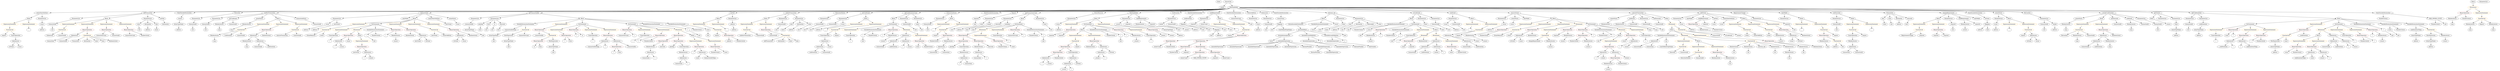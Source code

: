 strict digraph {
	graph [bb="0,0,26828,900"];
	node [label="\N"];
	Enter	[height=0.5,
		pos="13137,882",
		width=0.83628];
	Identifier_owners_19	[color=black,
		height=0.5,
		label=owners,
		pos="23245,594",
		width=1.0442];
	Identifier_transactions_6	[color=black,
		height=0.5,
		label=transactions,
		pos="7209.1,90",
		width=1.5293];
	ParameterList_Unnamed_22	[color=black,
		height=0.5,
		label=ParameterList,
		pos="3531.1,666",
		width=1.7095];
	Parameter_owner_6	[color=black,
		height=0.5,
		label=owner,
		pos="3429.1,594",
		width=0.93331];
	ParameterList_Unnamed_22 -> Parameter_owner_6	[pos="e,3449.3,608.86 3507.7,648.94 3493.1,638.91 3474.1,625.92 3458.5,615.19"];
	Parameter_newOwner	[color=black,
		height=0.5,
		label=newOwner,
		pos="3531.1,594",
		width=1.4046];
	ParameterList_Unnamed_22 -> Parameter_newOwner	[pos="e,3531.1,612.1 3531.1,647.7 3531.1,640.41 3531.1,631.73 3531.1,623.54"];
	ElementaryTypeName_bool_2	[color=black,
		height=0.5,
		label=bool,
		pos="20479,594",
		width=0.76697];
	ExpressionStatement_Unnamed_26	[color=orange,
		height=0.5,
		label=ExpressionStatement,
		pos="18688,594",
		width=2.458];
	FunctionCall_Unnamed_13	[color=orange,
		height=0.5,
		label=FunctionCall,
		pos="18773,522",
		width=1.6125];
	ExpressionStatement_Unnamed_26 -> FunctionCall_Unnamed_13	[pos="e,18753,539.31 18709,576.05 18719,567.16 18733,556.11 18745,546.41"];
	ElementaryTypeName_uint_16	[color=black,
		height=0.5,
		label=uint,
		pos="19735,522",
		width=0.75];
	ExpressionStatement_Unnamed_33	[color=orange,
		height=0.5,
		label=ExpressionStatement,
		pos="3618.1,522",
		width=2.458];
	UnaryOperation_Unnamed_6	[color=black,
		height=0.5,
		label=UnaryOperation,
		pos="3499.1,450",
		width=1.9452];
	ExpressionStatement_Unnamed_33 -> UnaryOperation_Unnamed_6	[pos="e,3526,466.83 3590.2,504.59 3574,495.06 3553.4,482.95 3535.9,472.65"];
	IndexAccess_Unnamed_18	[color=black,
		height=0.5,
		label=IndexAccess,
		pos="3548.1,378",
		width=1.6402];
	Identifier_i_11	[color=black,
		height=0.5,
		label=i,
		pos="3506.1,306",
		width=0.75];
	IndexAccess_Unnamed_18 -> Identifier_i_11	[pos="e,3515.6,322.83 3537.9,360.05 3533,351.82 3526.9,341.76 3521.5,332.61"];
	Identifier_owners_12	[color=black,
		height=0.5,
		label=owners,
		pos="3589.1,306",
		width=1.0442];
	IndexAccess_Unnamed_18 -> Identifier_owners_12	[pos="e,3579.3,323.79 3558,360.05 3562.7,352.14 3568.3,342.54 3573.5,333.69"];
	IndexAccess_Unnamed_10	[color=black,
		height=0.5,
		label=IndexAccess,
		pos="11167,162",
		width=1.6402];
	Identifier_i_3	[color=black,
		height=0.5,
		label=i,
		pos="11123,90",
		width=0.75];
	IndexAccess_Unnamed_10 -> Identifier_i_3	[pos="e,11133,106.83 11156,144.05 11151,135.73 11145,125.54 11139,116.32"];
	Identifier__owners_2	[color=black,
		height=0.5,
		label=_owners,
		pos="11211,90",
		width=1.1828];
	IndexAccess_Unnamed_10 -> Identifier__owners_2	[pos="e,11201,107.79 11178,144.05 11183,136.06 11189,126.33 11195,117.4"];
	ModifierDefinition_ownerDoesNotExist	[color=black,
		height=0.5,
		label=ownerDoesNotExist,
		pos="433.09,738",
		width=2.3748];
	Block_Unnamed_1	[color=black,
		height=0.5,
		label=Block,
		pos="293.09,666",
		width=0.90558];
	ModifierDefinition_ownerDoesNotExist -> Block_Unnamed_1	[pos="e,316.77,678.84 400.98,720.94 378.81,709.86 349.4,695.15 326.89,683.9"];
	ParameterList_Unnamed_10	[color=black,
		height=0.5,
		label=ParameterList,
		pos="433.09,666",
		width=1.7095];
	ModifierDefinition_ownerDoesNotExist -> ParameterList_Unnamed_10	[pos="e,433.09,684.1 433.09,719.7 433.09,712.41 433.09,703.73 433.09,695.54"];
	Identifier_addTransaction	[color=black,
		height=0.5,
		label=addTransaction,
		pos="8178.1,378",
		width=1.9036];
	ElementaryTypeName_address_2	[color=black,
		height=0.5,
		label=address,
		pos="10308,522",
		width=1.0996];
	BinaryOperation_Unnamed_36	[color=brown,
		height=0.5,
		label=BinaryOperation,
		pos="19021,378",
		width=1.9867];
	MemberAccess_Unnamed_25	[color=black,
		height=0.5,
		label=MemberAccess,
		pos="19388,306",
		width=1.9174];
	BinaryOperation_Unnamed_36 -> MemberAccess_Unnamed_25	[pos="e,19337,318.48 19074,365.46 19083,363.58 19092,361.69 19101,360 19194,342.2 19218,342.04 19310,324 19315,322.99 19321,321.91 19326,\
320.79"];
	BooleanLiteral_Unnamed_7	[color=black,
		height=0.5,
		label=BooleanLiteral,
		pos="19539,306",
		width=1.7788];
	BinaryOperation_Unnamed_36 -> BooleanLiteral_Unnamed_7	[pos="e,19493,318.79 19073,365.18 19082,363.26 19092,361.44 19101,360 19262,335.02 19305,350.54 19466,324 19471,323.18 19476,322.22 19481,\
321.18"];
	BooleanLiteral_Unnamed_8	[color=black,
		height=0.5,
		label=BooleanLiteral,
		pos="18442,162",
		width=1.7788];
	ExpressionStatement_Unnamed_5	[color=orange,
		height=0.5,
		label=ExpressionStatement,
		pos="21570,594",
		width=2.458];
	Identifier___2	[color=black,
		height=0.5,
		label=_,
		pos="21570,522",
		width=0.75];
	ExpressionStatement_Unnamed_5 -> Identifier___2	[pos="e,21570,540.1 21570,575.7 21570,568.41 21570,559.73 21570,551.54"];
	FunctionCall_Unnamed_5	[color=orange,
		height=0.5,
		label=FunctionCall,
		pos="15926,522",
		width=1.6125];
	IndexAccess_Unnamed_3	[color=black,
		height=0.5,
		label=IndexAccess,
		pos="15567,450",
		width=1.6402];
	FunctionCall_Unnamed_5 -> IndexAccess_Unnamed_3	[pos="e,15611,462.53 15883,509.55 15875,507.57 15867,505.63 15859,504 15760,483.58 15734,488.25 15635,468 15631,467.12 15626,466.15 15622,\
465.13"];
	Identifier_require_4	[color=black,
		height=0.5,
		label=require,
		pos="15680,450",
		width=1.0026];
	FunctionCall_Unnamed_5 -> Identifier_require_4	[pos="e,15708,461.88 15883,509.76 15828,495.68 15740,472.8 15725,468 15723,467.28 15721,466.52 15718,465.73"];
	MemberAccess_Unnamed_11	[color=black,
		height=0.5,
		label=MemberAccess,
		pos="17293,90",
		width=1.9174];
	Identifier_owners_7	[color=black,
		height=0.5,
		label=owners,
		pos="17293,18",
		width=1.0442];
	MemberAccess_Unnamed_11 -> Identifier_owners_7	[pos="e,17293,36.104 17293,71.697 17293,64.407 17293,55.726 17293,47.536"];
	BinaryOperation_Unnamed_48	[color=brown,
		height=0.5,
		label=BinaryOperation,
		pos="10320,378",
		width=1.9867];
	Identifier_pending	[color=black,
		height=0.5,
		label=pending,
		pos="10202,306",
		width=1.1135];
	BinaryOperation_Unnamed_48 -> Identifier_pending	[pos="e,10225,320.86 10293,360.94 10276,350.72 10253,337.42 10235,326.59"];
	UnaryOperation_Unnamed_10	[color=black,
		height=0.5,
		label=UnaryOperation,
		pos="10330,306",
		width=1.9452];
	BinaryOperation_Unnamed_48 -> UnaryOperation_Unnamed_10	[pos="e,10328,324.1 10323,359.7 10324,352.32 10325,343.52 10326,335.25"];
	Identifier_i_12	[color=black,
		height=0.5,
		label=i,
		pos="3822.1,162",
		width=0.75];
	Identifier_i_8	[color=black,
		height=0.5,
		label=i,
		pos="17155,162",
		width=0.75];
	ExpressionStatement_Unnamed_49	[color=orange,
		height=0.5,
		label=ExpressionStatement,
		pos="18104,378",
		width=2.458];
	FunctionCall_Unnamed_26	[color=orange,
		height=0.5,
		label=FunctionCall,
		pos="18096,306",
		width=1.6125];
	ExpressionStatement_Unnamed_49 -> FunctionCall_Unnamed_26	[pos="e,18098,324.1 18102,359.7 18101,352.41 18100,343.73 18099,335.54"];
	ElementaryTypeName_uint_42	[color=black,
		height=0.5,
		label=uint,
		pos="25735,450",
		width=0.75];
	BinaryOperation_Unnamed_67	[color=brown,
		height=0.5,
		label=BinaryOperation,
		pos="5735.1,378",
		width=1.9867];
	Identifier_to	[color=black,
		height=0.5,
		label=to,
		pos="5681.1,306",
		width=0.75];
	BinaryOperation_Unnamed_67 -> Identifier_to	[pos="e,5692.9,322.36 5722,360.05 5715.4,351.44 5707.2,340.81 5699.9,331.33"];
	Identifier_from	[color=black,
		height=0.5,
		label=from,
		pos="5755.1,306",
		width=0.7947];
	BinaryOperation_Unnamed_67 -> Identifier_from	[pos="e,5750.2,324.1 5740,359.7 5742.2,352.24 5744.7,343.32 5747.1,334.97"];
	BinaryOperation_Unnamed_29	[color=brown,
		height=0.5,
		label=BinaryOperation,
		pos="3799.1,306",
		width=1.9867];
	Identifier_newOwner	[color=black,
		height=0.5,
		label=newOwner,
		pos="3735.1,234",
		width=1.4046];
	BinaryOperation_Unnamed_29 -> Identifier_newOwner	[pos="e,3750,251.31 3783.6,288.05 3775.8,279.5 3766.2,268.97 3757.5,259.56"];
	IndexAccess_Unnamed_19	[color=black,
		height=0.5,
		label=IndexAccess,
		pos="3863.1,234",
		width=1.6402];
	BinaryOperation_Unnamed_29 -> IndexAccess_Unnamed_19	[pos="e,3847.7,251.79 3814.6,288.05 3822.2,279.71 3831.6,269.49 3840,260.25"];
	ExpressionStatement_Unnamed_11	[color=orange,
		height=0.5,
		label=ExpressionStatement,
		pos="9135.1,594",
		width=2.458];
	Identifier___5	[color=black,
		height=0.5,
		label=_,
		pos="8857.1,522",
		width=0.75];
	ExpressionStatement_Unnamed_11 -> Identifier___5	[pos="e,8878.1,533.88 9072.3,580.91 9012.1,569.03 8925.7,551.1 8893.1,540 8891.5,539.47 8890,538.89 8888.4,538.28"];
	UnaryOperation_Unnamed_2	[color=black,
		height=0.5,
		label=UnaryOperation,
		pos="19911,450",
		width=1.9452];
	MemberAccess_Unnamed_2	[color=black,
		height=0.5,
		label=MemberAccess,
		pos="19916,378",
		width=1.9174];
	UnaryOperation_Unnamed_2 -> MemberAccess_Unnamed_2	[pos="e,19915,396.1 19912,431.7 19913,424.41 19913,415.73 19914,407.54"];
	IndexAccess_Unnamed_6	[color=black,
		height=0.5,
		label=IndexAccess,
		pos="8794.1,306",
		width=1.6402];
	Identifier_confirmations_1	[color=black,
		height=0.5,
		label=confirmations,
		pos="8724.1,234",
		width=1.7095];
	IndexAccess_Unnamed_6 -> Identifier_confirmations_1	[pos="e,8740.6,251.47 8777.5,288.41 8768.9,279.78 8758.2,269.06 8748.6,259.5"];
	Identifier_transactionId_2	[color=black,
		height=0.5,
		label=transactionId,
		pos="8863.1,234",
		width=1.6402];
	IndexAccess_Unnamed_6 -> Identifier_transactionId_2	[pos="e,8846.9,251.47 8810.4,288.41 8819,279.78 8829.5,269.06 8838.9,259.5"];
	NumberLiteral_Unnamed	[color=black,
		height=0.5,
		label=NumberLiteral,
		pos="26127,594",
		width=1.765];
	ElementaryTypeName_address_6	[color=black,
		height=0.5,
		label=address,
		pos="21255,522",
		width=1.0996];
	ElementaryTypeName_uint_30	[color=black,
		height=0.5,
		label=uint,
		pos="14441,522",
		width=0.75];
	ElementaryTypeName_uint_15	[color=black,
		height=0.5,
		label=uint,
		pos="8687.1,522",
		width=0.75];
	Identifier_i_42	[color=black,
		height=0.5,
		label=i,
		pos="6541.1,234",
		width=0.75];
	NumberLiteral_Unnamed_16	[color=black,
		height=0.5,
		label=NumberLiteral,
		pos="14948,450",
		width=1.765];
	Identifier_txn_2	[color=black,
		height=0.5,
		label=txn,
		pos="18788,234",
		width=0.75];
	ElementaryTypeName_uint_40	[color=black,
		height=0.5,
		label=uint,
		pos="11174,378",
		width=0.75];
	BinaryOperation_Unnamed_30	[color=brown,
		height=0.5,
		label=BinaryOperation,
		pos="4855.1,522",
		width=1.9867];
	IndexAccess_Unnamed_20	[color=black,
		height=0.5,
		label=IndexAccess,
		pos="4893.1,450",
		width=1.6402];
	BinaryOperation_Unnamed_30 -> IndexAccess_Unnamed_20	[pos="e,4883.8,468.1 4864.5,503.7 4868.7,495.98 4873.7,486.71 4878.4,478.11"];
	BooleanLiteral_Unnamed_3	[color=black,
		height=0.5,
		label=BooleanLiteral,
		pos="5034.1,450",
		width=1.7788];
	BinaryOperation_Unnamed_30 -> BooleanLiteral_Unnamed_3	[pos="e,4997.8,465.18 4892.6,506.33 4920.2,495.54 4957.8,480.82 4987.4,469.27"];
	Identifier_owners_16	[color=black,
		height=0.5,
		label=owners,
		pos="15435,234",
		width=1.0442];
	FunctionCall_Unnamed_17	[color=orange,
		height=0.5,
		label=FunctionCall,
		pos="4611.1,522",
		width=1.6125];
	Identifier_newOwner_2	[color=black,
		height=0.5,
		label=newOwner,
		pos="4611.1,450",
		width=1.4046];
	FunctionCall_Unnamed_17 -> Identifier_newOwner_2	[pos="e,4611.1,468.1 4611.1,503.7 4611.1,496.41 4611.1,487.73 4611.1,479.54"];
	Identifier_OwnerAddition_1	[color=black,
		height=0.5,
		label=OwnerAddition,
		pos="4748.1,450",
		width=1.8897];
	FunctionCall_Unnamed_17 -> Identifier_OwnerAddition_1	[pos="e,4717.7,466.55 4640.1,506.15 4659.7,496.15 4685.8,482.82 4707.4,471.77"];
	MemberAccess_Unnamed_33	[color=black,
		height=0.5,
		label=MemberAccess,
		pos="17463,594",
		width=1.9174];
	Identifier_msg_13	[color=black,
		height=0.5,
		label=msg,
		pos="17792,522",
		width=0.75];
	MemberAccess_Unnamed_33 -> Identifier_msg_13	[pos="e,17772,533.89 17514,581.49 17523,579.58 17532,577.68 17541,576 17636,557.68 17664,568.96 17756,540 17758,539.5 17759,538.93 17761,\
538.33"];
	Identifier_pending_1	[color=black,
		height=0.5,
		label=pending,
		pos="7142.1,306",
		width=1.1135];
	PragmaDirective_solidity	[color=black,
		height=0.5,
		label=solidity,
		pos="13177,810",
		width=1.0442];
	Identifier_transactionId	[color=black,
		height=0.5,
		label=transactionId,
		pos="10004,234",
		width=1.6402];
	Parameter_owner_2	[color=black,
		height=0.5,
		label=owner,
		pos="15526,594",
		width=0.93331];
	ElementaryTypeName_address_12	[color=black,
		height=0.5,
		label=address,
		pos="15666,522",
		width=1.0996];
	Parameter_owner_2 -> ElementaryTypeName_address_12	[pos="e,15640,535.82 15550,580.97 15572,569.95 15605,553.51 15630,540.94"];
	FunctionDefinition_addTransaction	[color=black,
		height=0.5,
		label=addTransaction,
		pos="1529.1,738",
		width=1.9036];
	ParameterList_Unnamed_34	[color=black,
		height=0.5,
		label=ParameterList,
		pos="781.09,666",
		width=1.7095];
	FunctionDefinition_addTransaction -> ParameterList_Unnamed_34	[pos="e,839.25,672.44 1465.3,731.03 1325.9,717.99 995.03,687.02 850.57,673.5"];
	Block_Unnamed_27	[color=black,
		height=0.5,
		label=Block,
		pos="1100.1,666",
		width=0.90558];
	FunctionDefinition_addTransaction -> Block_Unnamed_27	[pos="e,1131.3,672.09 1472.1,727.7 1384.9,713.47 1220.1,686.58 1142.5,673.92"];
	ParameterList_Unnamed_33	[color=black,
		height=0.5,
		label=ParameterList,
		pos="1529.1,666",
		width=1.7095];
	FunctionDefinition_addTransaction -> ParameterList_Unnamed_33	[pos="e,1529.1,684.1 1529.1,719.7 1529.1,712.41 1529.1,703.73 1529.1,695.54"];
	ModifierInvocation_notNull_1	[color=black,
		height=0.5,
		label=notNull,
		pos="1684.1,666",
		width=1.0442];
	FunctionDefinition_addTransaction -> ModifierInvocation_notNull_1	[pos="e,1657.6,678.97 1562.3,721.98 1587.3,710.73 1621.3,695.35 1647.1,683.71"];
	ParameterList_Unnamed_13	[color=black,
		height=0.5,
		label=ParameterList,
		pos="15596,666",
		width=1.7095];
	ParameterList_Unnamed_13 -> Parameter_owner_2	[pos="e,15541,610.04 15580,648.41 15570,639.31 15559,627.9 15549,617.96"];
	Parameter_transactionId_1	[color=black,
		height=0.5,
		label=transactionId,
		pos="15637,594",
		width=1.6402];
	ParameterList_Unnamed_13 -> Parameter_transactionId_1	[pos="e,15627,611.79 15606,648.05 15611,640.14 15616,630.54 15621,621.69"];
	MemberAccess_Unnamed_34	[color=black,
		height=0.5,
		label=MemberAccess,
		pos="14725,450",
		width=1.9174];
	Identifier_owners_15	[color=black,
		height=0.5,
		label=owners,
		pos="14725,378",
		width=1.0442];
	MemberAccess_Unnamed_34 -> Identifier_owners_15	[pos="e,14725,396.1 14725,431.7 14725,424.41 14725,415.73 14725,407.54"];
	VariableDeclaration_transactionIdsTemp	[color=black,
		height=0.5,
		label=transactionIdsTemp,
		pos="5484.1,522",
		width=2.361];
	ArrayTypeName_Unnamed_8	[color=black,
		height=0.5,
		label=ArrayTypeName,
		pos="5261.1,450",
		width=2.0145];
	VariableDeclaration_transactionIdsTemp -> ArrayTypeName_Unnamed_8	[pos="e,5305,464.77 5437.9,506.5 5402.4,495.34 5353.2,479.9 5315.7,468.14"];
	Block_Unnamed_18	[color=black,
		height=0.5,
		label=Block,
		pos="8177.1,666",
		width=0.90558];
	ExpressionStatement_Unnamed_42	[color=orange,
		height=0.5,
		label=ExpressionStatement,
		pos="7982.1,594",
		width=2.458];
	Block_Unnamed_18 -> ExpressionStatement_Unnamed_42	[pos="e,8024.5,610.24 8150.4,655.41 8120.9,644.81 8072.5,627.47 8035.2,614.08"];
	ExpressionStatement_Unnamed_41	[color=orange,
		height=0.5,
		label=ExpressionStatement,
		pos="8177.1,594",
		width=2.458];
	Block_Unnamed_18 -> ExpressionStatement_Unnamed_41	[pos="e,8177.1,612.1 8177.1,647.7 8177.1,640.41 8177.1,631.73 8177.1,623.54"];
	Identifier_Revocation	[color=black,
		height=0.5,
		label=Revocation,
		pos="22139,450",
		width=1.4739];
	IndexAccess_Unnamed_31	[color=black,
		height=0.5,
		label=IndexAccess,
		pos="9705.1,450",
		width=1.6402];
	IndexAccess_Unnamed_32	[color=black,
		height=0.5,
		label=IndexAccess,
		pos="9566.1,378",
		width=1.6402];
	IndexAccess_Unnamed_31 -> IndexAccess_Unnamed_32	[pos="e,9595.5,393.82 9675.6,434.15 9655.3,423.9 9627.9,410.14 9605.7,398.93"];
	IndexAccess_Unnamed_33	[color=black,
		height=0.5,
		label=IndexAccess,
		pos="9705.1,378",
		width=1.6402];
	IndexAccess_Unnamed_31 -> IndexAccess_Unnamed_33	[pos="e,9705.1,396.1 9705.1,431.7 9705.1,424.41 9705.1,415.73 9705.1,407.54"];
	BinaryOperation_Unnamed_10	[color=brown,
		height=0.5,
		label=BinaryOperation,
		pos="26454,738",
		width=1.9867];
	MemberAccess_Unnamed_3	[color=black,
		height=0.5,
		label=MemberAccess,
		pos="26322,666",
		width=1.9174];
	BinaryOperation_Unnamed_10 -> MemberAccess_Unnamed_3	[pos="e,26352,682.66 26424,721.29 26406,711.47 26382,698.71 26362,688.03"];
	NumberLiteral_Unnamed_6	[color=black,
		height=0.5,
		label=NumberLiteral,
		pos="26473,666",
		width=1.765];
	BinaryOperation_Unnamed_10 -> NumberLiteral_Unnamed_6	[pos="e,26468,684.1 26459,719.7 26461,712.24 26463,703.32 26466,694.97"];
	Identifier__confirmations_1	[color=black,
		height=0.5,
		label=_confirmations,
		pos="23811,306",
		width=1.8481];
	NumberLiteral_Unnamed_24	[color=black,
		height=0.5,
		label=NumberLiteral,
		pos="25358,378",
		width=1.765];
	Identifier_i_16	[color=black,
		height=0.5,
		label=i,
		pos="9445.1,450",
		width=0.75];
	VariableDeclaration_transactionId_4	[color=black,
		height=0.5,
		label=transactionId,
		pos="8748.1,594",
		width=1.6402];
	ElementaryTypeName_uint_4	[color=black,
		height=0.5,
		label=uint,
		pos="8615.1,522",
		width=0.75];
	VariableDeclaration_transactionId_4 -> ElementaryTypeName_uint_4	[pos="e,8635.8,533.88 8719.6,577.98 8697.8,566.54 8667.9,550.81 8645.7,539.1"];
	ExpressionStatement_Unnamed_50	[color=orange,
		height=0.5,
		label=ExpressionStatement,
		pos="18261,306",
		width=2.458];
	FunctionCall_Unnamed_27	[color=orange,
		height=0.5,
		label=FunctionCall,
		pos="18261,234",
		width=1.6125];
	ExpressionStatement_Unnamed_50 -> FunctionCall_Unnamed_27	[pos="e,18261,252.1 18261,287.7 18261,280.41 18261,271.73 18261,263.54"];
	BinaryOperation_Unnamed_47	[color=brown,
		height=0.5,
		label=BinaryOperation,
		pos="10320,450",
		width=1.9867];
	BinaryOperation_Unnamed_47 -> BinaryOperation_Unnamed_48	[pos="e,10320,396.1 10320,431.7 10320,424.41 10320,415.73 10320,407.54"];
	BinaryOperation_Unnamed_49	[color=brown,
		height=0.5,
		label=BinaryOperation,
		pos="10487,378",
		width=1.9867];
	BinaryOperation_Unnamed_47 -> BinaryOperation_Unnamed_49	[pos="e,10451,393.99 10356,433.98 10381,423.56 10414,409.57 10441,398.32"];
	FunctionCall_Unnamed_7	[color=orange,
		height=0.5,
		label=FunctionCall,
		pos="19911,522",
		width=1.6125];
	FunctionCall_Unnamed_7 -> UnaryOperation_Unnamed_2	[pos="e,19911,468.1 19911,503.7 19911,496.41 19911,487.73 19911,479.54"];
	Identifier_require_6	[color=black,
		height=0.5,
		label=require,
		pos="20035,450",
		width=1.0026];
	FunctionCall_Unnamed_7 -> Identifier_require_6	[pos="e,20012,464.21 19938,505.64 19957,495.08 19982,481 20002,469.78"];
	ParameterList_Unnamed_20	[color=black,
		height=0.5,
		label=ParameterList,
		pos="18076,666",
		width=1.7095];
	Parameter_owner_4	[color=black,
		height=0.5,
		label=owner,
		pos="18116,594",
		width=0.93331];
	ParameterList_Unnamed_20 -> Parameter_owner_4	[pos="e,18107,611.31 18086,648.05 18090,640.03 18096,630.26 18101,621.3"];
	Identifier_msg_5	[color=black,
		height=0.5,
		label=msg,
		pos="2225.1,378",
		width=0.75];
	ElementaryTypeName_uint_12	[color=black,
		height=0.5,
		label=uint,
		pos="20309,594",
		width=0.75];
	VariableDeclarationStatement_Unnamed_5	[color=black,
		height=0.5,
		label=VariableDeclarationStatement,
		pos="15000,594",
		width=3.3174];
	NumberLiteral_Unnamed_15	[color=black,
		height=0.5,
		label=NumberLiteral,
		pos="14622,522",
		width=1.765];
	VariableDeclarationStatement_Unnamed_5 -> NumberLiteral_Unnamed_15	[pos="e,14669,534.48 14919,580.37 14857,570.38 14770,555.55 14694,540 14689,539.06 14685,538.04 14680,536.99"];
	VariableDeclaration_count	[color=black,
		height=0.5,
		label=count,
		pos="14735,522",
		width=0.87786];
	VariableDeclarationStatement_Unnamed_5 -> VariableDeclaration_count	[pos="e,14759,533.92 14928,579.24 14883,569.97 14825,556.43 14775,540 14773,539.4 14771,538.76 14770,538.08"];
	MemberAccess_Unnamed_12	[color=black,
		height=0.5,
		label=MemberAccess,
		pos="15803,450",
		width=1.9174];
	Identifier_owners_8	[color=black,
		height=0.5,
		label=owners,
		pos="15969,378",
		width=1.0442];
	MemberAccess_Unnamed_12 -> Identifier_owners_8	[pos="e,15942,390.59 15838,434.15 15866,422.68 15903,406.81 15931,395.04"];
	Identifier_transactions_5	[color=black,
		height=0.5,
		label=transactions,
		pos="10475,162",
		width=1.5293];
	ArrayTypeName_Unnamed_6	[color=black,
		height=0.5,
		label=ArrayTypeName,
		pos="24391,306",
		width=2.0145];
	ElementaryTypeName_address_27	[color=black,
		height=0.5,
		label=address,
		pos="24391,234",
		width=1.0996];
	ArrayTypeName_Unnamed_6 -> ElementaryTypeName_address_27	[pos="e,24391,252.1 24391,287.7 24391,280.41 24391,271.73 24391,263.54"];
	ParameterList_Unnamed_4	[color=black,
		height=0.5,
		label=ParameterList,
		pos="8801.1,666",
		width=1.7095];
	ParameterList_Unnamed_4 -> VariableDeclaration_transactionId_4	[pos="e,8760.8,611.79 8788.3,648.05 8782.1,639.89 8774.5,629.91 8767.6,620.82"];
	NewExpression_Unnamed	[color=black,
		height=0.5,
		label=NewExpression,
		pos="26097,450",
		width=1.9174];
	ArrayTypeName_Unnamed_5	[color=black,
		height=0.5,
		label=ArrayTypeName,
		pos="26097,378",
		width=2.0145];
	NewExpression_Unnamed -> ArrayTypeName_Unnamed_5	[pos="e,26097,396.1 26097,431.7 26097,424.41 26097,415.73 26097,407.54"];
	Mapping_Unnamed_3	[color=black,
		height=0.5,
		label=Mapping,
		pos="21335,594",
		width=1.2105];
	Mapping_Unnamed_3 -> ElementaryTypeName_address_6	[pos="e,21273,538.49 21317,577.46 21307,568.22 21293,556.32 21281,546"];
	ElementaryTypeName_bool_1	[color=black,
		height=0.5,
		label=bool,
		pos="21340,522",
		width=0.76697];
	Mapping_Unnamed_3 -> ElementaryTypeName_bool_1	[pos="e,21339,540.1 21336,575.7 21337,568.41 21337,559.73 21338,551.54"];
	BinaryOperation_Unnamed_6	[color=brown,
		height=0.5,
		label=BinaryOperation,
		pos="13027,234",
		width=1.9867];
	Identifier_ownerCount	[color=black,
		height=0.5,
		label=ownerCount,
		pos="12844,162",
		width=1.5709];
	BinaryOperation_Unnamed_6 -> Identifier_ownerCount	[pos="e,12879,176.42 12989,218.5 12960,207.43 12920,192.13 12890,180.41"];
	Identifier_MAX_OWNER_COUNT	[color=black,
		height=0.5,
		label=MAX_OWNER_COUNT,
		pos="13027,162",
		width=3.0125];
	BinaryOperation_Unnamed_6 -> Identifier_MAX_OWNER_COUNT	[pos="e,13027,180.1 13027,215.7 13027,208.41 13027,199.73 13027,191.54"];
	NumberLiteral_Unnamed_12	[color=black,
		height=0.5,
		label=NumberLiteral,
		pos="17444,90",
		width=1.765];
	ParameterList_Unnamed_37	[color=black,
		height=0.5,
		label=ParameterList,
		pos="10790,666",
		width=1.7095];
	Parameter_executed	[color=black,
		height=0.5,
		label=executed,
		pos="10688,594",
		width=1.2105];
	ParameterList_Unnamed_37 -> Parameter_executed	[pos="e,10710,610.03 10767,648.94 10753,639.25 10734,626.78 10719,616.27"];
	Parameter_pending	[color=black,
		height=0.5,
		label=pending,
		pos="10790,594",
		width=1.1135];
	ParameterList_Unnamed_37 -> Parameter_pending	[pos="e,10790,612.1 10790,647.7 10790,640.41 10790,631.73 10790,623.54"];
	NewExpression_Unnamed_1	[color=black,
		height=0.5,
		label=NewExpression,
		pos="24391,378",
		width=1.9174];
	NewExpression_Unnamed_1 -> ArrayTypeName_Unnamed_6	[pos="e,24391,324.1 24391,359.7 24391,352.41 24391,343.73 24391,335.54"];
	Block_Unnamed_10	[color=black,
		height=0.5,
		label=Block,
		pos="11812,666",
		width=0.90558];
	ExpressionStatement_Unnamed_23	[color=orange,
		height=0.5,
		label=ExpressionStatement,
		pos="11522,594",
		width=2.458];
	Block_Unnamed_10 -> ExpressionStatement_Unnamed_23	[pos="e,11578,608.42 11782,657.84 11737,646.91 11650,625.81 11589,611.09"];
	ForStatement_Unnamed	[color=black,
		height=0.5,
		label=ForStatement,
		pos="11729,594",
		width=1.6818];
	Block_Unnamed_10 -> ForStatement_Unnamed	[pos="e,11749,611.45 11795,650.5 11784,641.34 11770,629.31 11757,618.78"];
	ExpressionStatement_Unnamed_22	[color=orange,
		height=0.5,
		label=ExpressionStatement,
		pos="11896,594",
		width=2.458];
	Block_Unnamed_10 -> ExpressionStatement_Unnamed_22	[pos="e,11876,611.95 11829,650.5 11840,641.47 11855,629.64 11867,619.23"];
	ExpressionStatement_Unnamed_68	[color=orange,
		height=0.5,
		label=ExpressionStatement,
		pos="23749,522",
		width=2.458];
	UnaryOperation_Unnamed_12	[color=black,
		height=0.5,
		label=UnaryOperation,
		pos="23739,450",
		width=1.9452];
	ExpressionStatement_Unnamed_68 -> UnaryOperation_Unnamed_12	[pos="e,23742,468.1 23747,503.7 23746,496.32 23744,487.52 23743,479.25"];
	Identifier_transactionCount_4	[color=black,
		height=0.5,
		label=transactionCount,
		pos="6662.1,450",
		width=2.056];
	Parameter_pending_1	[color=black,
		height=0.5,
		label=pending,
		pos="5139.1,594",
		width=1.1135];
	ElementaryTypeName_bool_8	[color=black,
		height=0.5,
		label=bool,
		pos="5135.1,522",
		width=0.76697];
	Parameter_pending_1 -> ElementaryTypeName_bool_8	[pos="e,5136.1,540.1 5138.1,575.7 5137.7,568.41 5137.2,559.73 5136.7,551.54"];
	StateVariableDeclaration_Unnamed_4	[color=black,
		height=0.5,
		label=StateVariableDeclaration,
		pos="2040.1,738",
		width=2.8184];
	VariableDeclaration_owners	[color=black,
		height=0.5,
		label=owners,
		pos="1878.1,666",
		width=1.0442];
	StateVariableDeclaration_Unnamed_4 -> VariableDeclaration_owners	[pos="e,1905.5,678.84 2002.9,720.94 1976.8,709.66 1942,694.62 1915.8,683.29"];
	MemberAccess_Unnamed_32	[color=black,
		height=0.5,
		label=MemberAccess,
		pos="17307,594",
		width=1.9174];
	Identifier_msg_12	[color=black,
		height=0.5,
		label=msg,
		pos="17720,522",
		width=0.75];
	MemberAccess_Unnamed_32 -> Identifier_msg_12	[pos="e,17700,534.06 17357,581.32 17367,579.39 17376,577.52 17385,576 17517,553.72 17555,577.05 17684,540 17686,539.53 17687,539 17689,\
538.42"];
	ElementaryTypeName_uint_32	[color=black,
		height=0.5,
		label=uint,
		pos="14611,450",
		width=0.75];
	ParameterList_Unnamed_21	[color=black,
		height=0.5,
		label=ParameterList,
		pos="16112,666",
		width=1.7095];
	Parameter_owner_5	[color=black,
		height=0.5,
		label=owner,
		pos="16138,594",
		width=0.93331];
	ParameterList_Unnamed_21 -> Parameter_owner_5	[pos="e,16132,612.1 16119,647.7 16121,640.15 16125,631.12 16128,622.68"];
	Identifier_transactionId_25	[color=black,
		height=0.5,
		label=transactionId,
		pos="9415.1,306",
		width=1.6402];
	IndexAccess_Unnamed_32 -> Identifier_transactionId_25	[pos="e,9446.6,321.61 9534.8,362.5 9512.2,352.02 9481.4,337.76 9456.8,326.32"];
	Identifier_confirmations_5	[color=black,
		height=0.5,
		label=confirmations,
		pos="9554.1,306",
		width=1.7095];
	IndexAccess_Unnamed_32 -> Identifier_confirmations_5	[pos="e,9557,324.1 9563.1,359.7 9561.9,352.32 9560.4,343.52 9558.9,335.25"];
	Identifier_Execution	[color=black,
		height=0.5,
		label=Execution,
		pos="17986,234",
		width=1.3214];
	Identifier_count	[color=black,
		height=0.5,
		label=count,
		pos="15600,234",
		width=0.87786];
	IndexAccess_Unnamed_47	[color=black,
		height=0.5,
		label=IndexAccess,
		pos="6449.1,378",
		width=1.6402];
	Identifier_transactionIdsTemp_1	[color=black,
		height=0.5,
		label=transactionIdsTemp,
		pos="6322.1,306",
		width=2.361];
	IndexAccess_Unnamed_47 -> Identifier_transactionIdsTemp_1	[pos="e,6351.4,323.13 6421.5,361.81 6403.9,352.09 6380.7,339.32 6361.2,328.55"];
	Identifier_i_43	[color=black,
		height=0.5,
		label=i,
		pos="6452.1,306",
		width=0.75];
	IndexAccess_Unnamed_47 -> Identifier_i_43	[pos="e,6451.4,324.1 6449.8,359.7 6450.1,352.41 6450.5,343.73 6450.9,335.54"];
	Identifier_i_40	[color=black,
		height=0.5,
		label=i,
		pos="6151.1,450",
		width=0.75];
	Parameter_data_1	[color=black,
		height=0.5,
		label=data,
		pos="14518,594",
		width=0.75];
	ElementaryTypeName_bytes_2	[color=black,
		height=0.5,
		label=bytes,
		pos="14268,522",
		width=0.85014];
	Parameter_data_1 -> ElementaryTypeName_bytes_2	[pos="e,14291,534.06 14497,582.07 14492,579.84 14487,577.66 14482,576 14407,550.87 14383,563.99 14307,540 14305,539.43 14303,538.81 14302,\
538.15"];
	Identifier_txn_4	[color=black,
		height=0.5,
		label=txn,
		pos="19076,234",
		width=0.75];
	Identifier_msg_11	[color=black,
		height=0.5,
		label=msg,
		pos="22848,522",
		width=0.75];
	Identifier_owners_11	[color=black,
		height=0.5,
		label=owners,
		pos="4191.1,378",
		width=1.0442];
	EventDefinition_Execution	[color=black,
		height=0.5,
		label=Execution,
		pos="2499.1,738",
		width=1.3214];
	ParameterList_Unnamed_3	[color=black,
		height=0.5,
		label=ParameterList,
		pos="2048.1,666",
		width=1.7095];
	EventDefinition_Execution -> ParameterList_Unnamed_3	[pos="e,2101.6,675.3 2455.9,730.29 2376.3,717.94 2206.2,691.55 2112.8,677.05"];
	VariableDeclaration_i_2	[color=black,
		height=0.5,
		label=i,
		pos="3859.1,450",
		width=0.75];
	ElementaryTypeName_uint_22	[color=black,
		height=0.5,
		label=uint,
		pos="3932.1,378",
		width=0.75];
	VariableDeclaration_i_2 -> ElementaryTypeName_uint_22	[pos="e,3917.1,393.38 3873.9,434.83 3883.9,425.22 3897.4,412.31 3908.8,401.32"];
	FunctionDefinition_confirmTransaction	[color=black,
		height=0.5,
		label=confirmTransaction,
		pos="2794.1,738",
		width=2.3194];
	ParameterList_Unnamed_26	[color=black,
		height=0.5,
		label=ParameterList,
		pos="2261.1,666",
		width=1.7095];
	FunctionDefinition_confirmTransaction -> ParameterList_Unnamed_26	[pos="e,2313.8,675.74 2721.6,728.74 2636.8,718.89 2492.1,701.55 2368.1,684 2354.1,682.02 2339.2,679.75 2325,677.51"];
	ModifierInvocation_notConfirmed	[color=black,
		height=0.5,
		label=notConfirmed,
		pos="2440.1,666",
		width=1.7372];
	FunctionDefinition_confirmTransaction -> ModifierInvocation_notConfirmed	[pos="e,2490.7,677 2734,725.13 2669.3,712.33 2566.9,692.07 2501.6,679.17"];
	ModifierInvocation_ownerExists_2	[color=black,
		height=0.5,
		label=ownerExists,
		pos="2718.1,666",
		width=1.5571];
	FunctionDefinition_confirmTransaction -> ModifierInvocation_ownerExists_2	[pos="e,2735.8,683.31 2775.7,720.05 2766.2,711.33 2754.5,700.54 2744.1,690.98"];
	Block_Unnamed_19	[color=black,
		height=0.5,
		label=Block,
		pos="2859.1,666",
		width=0.90558];
	FunctionDefinition_confirmTransaction -> Block_Unnamed_19	[pos="e,2844.8,682.36 2809.8,720.05 2818,711.26 2828.1,700.36 2837,690.74"];
	ModifierInvocation_transactionExists	[color=black,
		height=0.5,
		label=transactionExists,
		pos="3199.1,666",
		width=2.0422];
	FunctionDefinition_confirmTransaction -> ModifierInvocation_transactionExists	[pos="e,3140.3,677.15 2857.8,725.99 2931.7,713.21 3053.1,692.24 3129.4,679.04"];
	MemberAccess_Unnamed_22	[color=black,
		height=0.5,
		label=MemberAccess,
		pos="22279,450",
		width=1.9174];
	Identifier_msg_9	[color=black,
		height=0.5,
		label=msg,
		pos="22279,378",
		width=0.75];
	MemberAccess_Unnamed_22 -> Identifier_msg_9	[pos="e,22279,396.1 22279,431.7 22279,424.41 22279,415.73 22279,407.54"];
	ParameterList_Unnamed_5	[color=black,
		height=0.5,
		label=ParameterList,
		pos="10591,666",
		width=1.7095];
	VariableDeclaration_value	[color=black,
		height=0.5,
		label=value,
		pos="10508,594",
		width=0.82242];
	ParameterList_Unnamed_5 -> VariableDeclaration_value	[pos="e,10525,609.25 10572,648.76 10560,639.14 10546,626.84 10534,616.43"];
	VariableDeclaration_sender_2	[color=black,
		height=0.5,
		label=sender,
		pos="10591,594",
		width=0.97489];
	ParameterList_Unnamed_5 -> VariableDeclaration_sender_2	[pos="e,10591,612.1 10591,647.7 10591,640.41 10591,631.73 10591,623.54"];
	Identifier_owners_23	[color=black,
		height=0.5,
		label=owners,
		pos="24900,162",
		width=1.0442];
	Identifier_ExecutionFailure	[color=black,
		height=0.5,
		label=ExecutionFailure,
		pos="18124,162",
		width=2.0145];
	Identifier_from_2	[color=black,
		height=0.5,
		label=from,
		pos="6615.1,234",
		width=0.7947];
	IndexAccess_Unnamed_12	[color=black,
		height=0.5,
		label=IndexAccess,
		pos="11774,234",
		width=1.6402];
	Identifier__owners_3	[color=black,
		height=0.5,
		label=_owners,
		pos="11730,162",
		width=1.1828];
	IndexAccess_Unnamed_12 -> Identifier__owners_3	[pos="e,11741,179.79 11763,216.05 11758,208.06 11752,198.33 11747,189.4"];
	Identifier_i_4	[color=black,
		height=0.5,
		label=i,
		pos="11818,162",
		width=0.75];
	IndexAccess_Unnamed_12 -> Identifier_i_4	[pos="e,11808,178.83 11785,216.05 11790,207.73 11796,197.54 11802,188.32"];
	Parameter__required_2	[color=black,
		height=0.5,
		label=_required,
		pos="20961,594",
		width=1.2798];
	ElementaryTypeName_uint_23	[color=black,
		height=0.5,
		label=uint,
		pos="20961,522",
		width=0.75];
	Parameter__required_2 -> ElementaryTypeName_uint_23	[pos="e,20961,540.1 20961,575.7 20961,568.41 20961,559.73 20961,551.54"];
	NumberLiteral_Unnamed_21	[color=black,
		height=0.5,
		label=NumberLiteral,
		pos="11065,450",
		width=1.765];
	BinaryOperation_Unnamed_20	[color=brown,
		height=0.5,
		label=BinaryOperation,
		pos="17028,522",
		width=1.9867];
	BinaryOperation_Unnamed_21	[color=brown,
		height=0.5,
		label=BinaryOperation,
		pos="17020,450",
		width=1.9867];
	BinaryOperation_Unnamed_20 -> BinaryOperation_Unnamed_21	[pos="e,17022,468.1 17026,503.7 17025,496.41 17024,487.73 17023,479.54"];
	Identifier_i_5	[color=black,
		height=0.5,
		label=i,
		pos="17137,450",
		width=0.75];
	BinaryOperation_Unnamed_20 -> Identifier_i_5	[pos="e,17118,463.21 17053,504.76 17070,494.16 17091,480.3 17109,469.31"];
	IfStatement_Unnamed_10	[color=orange,
		height=0.5,
		label=IfStatement,
		pos="24932,522",
		width=1.4739];
	Block_Unnamed_32	[color=black,
		height=0.5,
		label=Block,
		pos="24843,450",
		width=0.90558];
	IfStatement_Unnamed_10 -> Block_Unnamed_32	[pos="e,24861,465.39 24912,505.12 24900,495.41 24884,482.89 24870,472.33"];
	IndexAccess_Unnamed_36	[color=black,
		height=0.5,
		label=IndexAccess,
		pos="25009,450",
		width=1.6402];
	IfStatement_Unnamed_10 -> IndexAccess_Unnamed_36	[pos="e,24991,467.39 24950,504.76 24960,495.91 24972,484.77 24983,474.93"];
	BinaryOperation_Unnamed_16	[color=brown,
		height=0.5,
		label=BinaryOperation,
		pos="11490,522",
		width=1.9867];
	ExpressionStatement_Unnamed_23 -> BinaryOperation_Unnamed_16	[pos="e,11498,540.1 11514,575.7 11511,568.07 11507,558.92 11503,550.4"];
	FunctionCall_Unnamed_6	[color=orange,
		height=0.5,
		label=FunctionCall,
		pos="8960.1,522",
		width=1.6125];
	UnaryOperation_Unnamed_1	[color=black,
		height=0.5,
		label=UnaryOperation,
		pos="8850.1,450",
		width=1.9452];
	FunctionCall_Unnamed_6 -> UnaryOperation_Unnamed_1	[pos="e,8875.5,467.14 8935.4,505.29 8920.5,495.79 8901.2,483.53 8884.8,473.06"];
	Identifier_require_5	[color=black,
		height=0.5,
		label=require,
		pos="8974.1,450",
		width=1.0026];
	FunctionCall_Unnamed_6 -> Identifier_require_5	[pos="e,8970.7,468.1 8963.6,503.7 8965,496.32 8966.8,487.52 8968.4,479.25"];
	ExpressionStatement_Unnamed_10	[color=orange,
		height=0.5,
		label=ExpressionStatement,
		pos="9330.1,594",
		width=2.458];
	ExpressionStatement_Unnamed_10 -> FunctionCall_Unnamed_6	[pos="e,9003.5,534.35 9264.5,581.61 9179.2,566.78 9039.6,542.44 9028.1,540 9023.7,539.07 9019.2,538.06 9014.7,537.01"];
	MemberAccess_Unnamed_36	[color=black,
		height=0.5,
		label=MemberAccess,
		pos="10330,234",
		width=1.9174];
	IndexAccess_Unnamed_34	[color=black,
		height=0.5,
		label=IndexAccess,
		pos="10330,162",
		width=1.6402];
	MemberAccess_Unnamed_36 -> IndexAccess_Unnamed_34	[pos="e,10330,180.1 10330,215.7 10330,208.41 10330,199.73 10330,191.54"];
	ElementaryTypeName_bool_7	[color=black,
		height=0.5,
		label=bool,
		pos="10393,522",
		width=0.76697];
	Parameter_executed -> ElementaryTypeName_bool_7	[pos="e,10414,534.04 10655,581.68 10649,579.62 10642,577.62 10635,576 10545,553.75 10518,568.1 10429,540 10428,539.5 10426,538.95 10424,\
538.36"];
	Identifier_i_26	[color=black,
		height=0.5,
		label=i,
		pos="25177,306",
		width=0.75];
	Parameter_value_2	[color=black,
		height=0.5,
		label=value,
		pos="1431.1,594",
		width=0.82242];
	ElementaryTypeName_uint_34	[color=black,
		height=0.5,
		label=uint,
		pos="1437.1,522",
		width=0.75];
	Parameter_value_2 -> ElementaryTypeName_uint_34	[pos="e,1435.6,540.1 1432.6,575.7 1433.2,568.41 1433.9,559.73 1434.6,551.54"];
	Identifier_count_7	[color=black,
		height=0.5,
		label=count,
		pos="23859,450",
		width=0.87786];
	Identifier_require_1	[color=black,
		height=0.5,
		label=require,
		pos="36.094,450",
		width=1.0026];
	ExpressionStatement_Unnamed_44	[color=orange,
		height=0.5,
		label=ExpressionStatement,
		pos="2762.1,594",
		width=2.458];
	FunctionCall_Unnamed_21	[color=orange,
		height=0.5,
		label=FunctionCall,
		pos="2509.1,522",
		width=1.6125];
	ExpressionStatement_Unnamed_44 -> FunctionCall_Unnamed_21	[pos="e,2551.5,534.74 2711.2,578.92 2668.1,566.98 2606.4,549.92 2562.5,537.79"];
	FunctionCall_Unnamed_31	[color=orange,
		height=0.5,
		label=FunctionCall,
		pos="24510,450",
		width=1.6125];
	FunctionCall_Unnamed_31 -> NewExpression_Unnamed_1	[pos="e,24418,394.81 24484,433.64 24467,423.93 24446,411.23 24428,400.52"];
	Identifier_count_6	[color=black,
		height=0.5,
		label=count,
		pos="24510,378",
		width=0.87786];
	FunctionCall_Unnamed_31 -> Identifier_count_6	[pos="e,24510,396.1 24510,431.7 24510,424.41 24510,415.73 24510,407.54"];
	MemberAccess_Unnamed_29	[color=black,
		height=0.5,
		label=MemberAccess,
		pos="19232,234",
		width=1.9174];
	Identifier_txn_3	[color=black,
		height=0.5,
		label=txn,
		pos="19232,162",
		width=0.75];
	MemberAccess_Unnamed_29 -> Identifier_txn_3	[pos="e,19232,180.1 19232,215.7 19232,208.41 19232,199.73 19232,191.54"];
	Identifier_i_32	[color=black,
		height=0.5,
		label=i,
		pos="24011,306",
		width=0.75];
	NumberLiteral_Unnamed_17	[color=black,
		height=0.5,
		label=NumberLiteral,
		pos="15713,234",
		width=1.765];
	MemberAccess_Unnamed_23	[color=black,
		height=0.5,
		label=MemberAccess,
		pos="22165,594",
		width=1.9174];
	Identifier_msg_10	[color=black,
		height=0.5,
		label=msg,
		pos="22165,522",
		width=0.75];
	MemberAccess_Unnamed_23 -> Identifier_msg_10	[pos="e,22165,540.1 22165,575.7 22165,568.41 22165,559.73 22165,551.54"];
	BinaryOperation_Unnamed_71	[color=brown,
		height=0.5,
		label=BinaryOperation,
		pos="6578.1,306",
		width=1.9867];
	BinaryOperation_Unnamed_71 -> Identifier_i_42	[pos="e,6549.6,251.14 6568.9,287.7 6564.7,279.67 6559.6,269.95 6554.9,261.05"];
	BinaryOperation_Unnamed_71 -> Identifier_from_2	[pos="e,6606.3,251.62 6587.2,287.7 6591.4,279.87 6596.4,270.44 6601,261.73"];
	FunctionDefinition_replaceOwner	[color=black,
		height=0.5,
		label=replaceOwner,
		pos="4546.1,738",
		width=1.7234];
	FunctionDefinition_replaceOwner -> ParameterList_Unnamed_22	[pos="e,3590.4,671.09 4486.4,732.88 4309.9,720.71 3791.3,684.94 3601.6,671.86"];
	ModifierInvocation_onlyWallet_2	[color=black,
		height=0.5,
		label=onlyWallet,
		pos="4338.1,666",
		width=1.3907];
	FunctionDefinition_replaceOwner -> ModifierInvocation_onlyWallet_2	[pos="e,4373.9,679.06 4507,723.83 4472.2,712.12 4421.2,694.97 4384.4,682.58"];
	Block_Unnamed_15	[color=black,
		height=0.5,
		label=Block,
		pos="4439.1,666",
		width=0.90558];
	FunctionDefinition_replaceOwner -> Block_Unnamed_15	[pos="e,4459.7,680.47 4521.8,721.12 4506.1,710.87 4485.7,697.46 4469,686.55"];
	ModifierInvocation_ownerDoesNotExist_1	[color=black,
		height=0.5,
		label=ownerDoesNotExist,
		pos="4654.1,666",
		width=2.3748];
	FunctionDefinition_replaceOwner -> ModifierInvocation_ownerDoesNotExist_1	[pos="e,4628.6,683.55 4570.6,721.12 4584.9,711.83 4603.3,699.95 4619.1,689.69"];
	ModifierInvocation_ownerExists_1	[color=black,
		height=0.5,
		label=ownerExists,
		pos="4854.1,666",
		width=1.5571];
	FunctionDefinition_replaceOwner -> ModifierInvocation_ownerExists_1	[pos="e,4809.2,677.2 4593.9,726.14 4649.1,713.58 4739.9,692.95 4798.3,679.67"];
	Parameter_transactionId_9	[color=black,
		height=0.5,
		label=transactionId,
		pos="544.09,594",
		width=1.6402];
	ParameterList_Unnamed_34 -> Parameter_transactionId_9	[pos="e,585.4,607.2 739,652.57 699.11,640.78 639.08,623.05 596.19,610.39"];
	ExpressionStatement_Unnamed_57	[color=orange,
		height=0.5,
		label=ExpressionStatement,
		pos="710.09,594",
		width=2.458];
	FunctionCall_Unnamed_29	[color=orange,
		height=0.5,
		label=FunctionCall,
		pos="643.09,522",
		width=1.6125];
	ExpressionStatement_Unnamed_57 -> FunctionCall_Unnamed_29	[pos="e,659.16,539.79 693.88,576.05 685.81,567.63 675.9,557.28 666.99,547.97"];
	Identifier_i_7	[color=black,
		height=0.5,
		label=i,
		pos="17421,306",
		width=0.75];
	Block_Unnamed_7	[color=black,
		height=0.5,
		label=Block,
		pos="7680.1,666",
		width=0.90558];
	ExpressionStatement_Unnamed_14	[color=orange,
		height=0.5,
		label=ExpressionStatement,
		pos="7485.1,594",
		width=2.458];
	Block_Unnamed_7 -> ExpressionStatement_Unnamed_14	[pos="e,7527.5,610.24 7653.4,655.41 7623.9,644.81 7575.5,627.47 7538.2,614.08"];
	ExpressionStatement_Unnamed_15	[color=orange,
		height=0.5,
		label=ExpressionStatement,
		pos="7680.1,594",
		width=2.458];
	Block_Unnamed_7 -> ExpressionStatement_Unnamed_15	[pos="e,7680.1,612.1 7680.1,647.7 7680.1,640.41 7680.1,631.73 7680.1,623.54"];
	Identifier_msg_4	[color=black,
		height=0.5,
		label=msg,
		pos="2572.1,306",
		width=0.75];
	ParameterList_Unnamed_41	[color=black,
		height=0.5,
		label=ParameterList,
		pos="23466,666",
		width=1.7095];
	Parameter_transactionId_11	[color=black,
		height=0.5,
		label=transactionId,
		pos="23454,594",
		width=1.6402];
	ParameterList_Unnamed_41 -> Parameter_transactionId_11	[pos="e,23457,612.1 23463,647.7 23462,640.32 23460,631.52 23459,623.25"];
	BinaryOperation_Unnamed_35	[color=brown,
		height=0.5,
		label=BinaryOperation,
		pos="22561,522",
		width=1.9867];
	IndexAccess_Unnamed_24	[color=black,
		height=0.5,
		label=IndexAccess,
		pos="22561,450",
		width=1.6402];
	BinaryOperation_Unnamed_35 -> IndexAccess_Unnamed_24	[pos="e,22561,468.1 22561,503.7 22561,496.41 22561,487.73 22561,479.54"];
	BooleanLiteral_Unnamed_6	[color=black,
		height=0.5,
		label=BooleanLiteral,
		pos="22702,450",
		width=1.7788];
	BinaryOperation_Unnamed_35 -> BooleanLiteral_Unnamed_6	[pos="e,22671,466.25 22592,505.46 22613,495.38 22639,482.14 22661,471.23"];
	VariableDeclarationStatement_Unnamed_12	[color=black,
		height=0.5,
		label=VariableDeclarationStatement,
		pos="5645.1,594",
		width=3.3174];
	VariableDeclarationStatement_Unnamed_12 -> VariableDeclaration_transactionIdsTemp	[pos="e,5520.2,538.71 5607.3,576.59 5584.4,566.63 5555,553.83 5530.7,543.25"];
	FunctionCall_Unnamed_32	[color=orange,
		height=0.5,
		label=FunctionCall,
		pos="5645.1,522",
		width=1.6125];
	VariableDeclarationStatement_Unnamed_12 -> FunctionCall_Unnamed_32	[pos="e,5645.1,540.1 5645.1,575.7 5645.1,568.41 5645.1,559.73 5645.1,551.54"];
	ExpressionStatement_Unnamed_74	[color=orange,
		height=0.5,
		label=ExpressionStatement,
		pos="6016.1,594",
		width=2.458];
	BinaryOperation_Unnamed_66	[color=brown,
		height=0.5,
		label=BinaryOperation,
		pos="5793.1,522",
		width=1.9867];
	ExpressionStatement_Unnamed_74 -> BinaryOperation_Unnamed_66	[pos="e,5836.8,536.7 5969.3,578.33 5933.8,567.16 5884.8,551.77 5847.4,540.06"];
	BinaryOperation_Unnamed_18	[color=brown,
		height=0.5,
		label=BinaryOperation,
		pos="18239,594",
		width=1.9867];
	MemberAccess_Unnamed_9	[color=black,
		height=0.5,
		label=MemberAccess,
		pos="18363,522",
		width=1.9174];
	BinaryOperation_Unnamed_18 -> MemberAccess_Unnamed_9	[pos="e,18335,538.82 18267,577.12 18284,567.45 18306,554.98 18325,544.44"];
	NumberLiteral_Unnamed_9	[color=black,
		height=0.5,
		label=NumberLiteral,
		pos="18514,522",
		width=1.765];
	BinaryOperation_Unnamed_18 -> NumberLiteral_Unnamed_9	[pos="e,18468,534.71 18288,580.49 18336,568.42 18407,550.17 18457,537.49"];
	ElementaryTypeName_address_26	[color=black,
		height=0.5,
		label=address,
		pos="26097,306",
		width=1.0996];
	ElementaryTypeName_uint_29	[color=black,
		height=0.5,
		label=uint,
		pos="14513,522",
		width=0.75];
	Block_Unnamed_17	[color=black,
		height=0.5,
		label=Block,
		pos="20808,666",
		width=0.90558];
	ExpressionStatement_Unnamed_40	[color=orange,
		height=0.5,
		label=ExpressionStatement,
		pos="20613,594",
		width=2.458];
	Block_Unnamed_17 -> ExpressionStatement_Unnamed_40	[pos="e,20656,610.24 20781,655.41 20752,644.81 20704,627.47 20666,614.08"];
	ExpressionStatement_Unnamed_39	[color=orange,
		height=0.5,
		label=ExpressionStatement,
		pos="20808,594",
		width=2.458];
	Block_Unnamed_17 -> ExpressionStatement_Unnamed_39	[pos="e,20808,612.1 20808,647.7 20808,640.41 20808,631.73 20808,623.54"];
	Identifier_i_30	[color=black,
		height=0.5,
		label=i,
		pos="23739,378",
		width=0.75];
	FunctionCall_Unnamed_11	[color=orange,
		height=0.5,
		label=FunctionCall,
		pos="11518,378",
		width=1.6125];
	BinaryOperation_Unnamed_12	[color=brown,
		height=0.5,
		label=BinaryOperation,
		pos="11411,306",
		width=1.9867];
	FunctionCall_Unnamed_11 -> BinaryOperation_Unnamed_12	[pos="e,11436,323.14 11494,361.29 11480,351.88 11461,339.76 11445,329.36"];
	Identifier_require_9	[color=black,
		height=0.5,
		label=require,
		pos="11537,306",
		width=1.0026];
	FunctionCall_Unnamed_11 -> Identifier_require_9	[pos="e,11532,324.1 11523,359.7 11525,352.24 11527,343.32 11530,334.97"];
	Parameter__address	[color=black,
		height=0.5,
		label=_address,
		pos="7831.1,594",
		width=1.2382];
	ElementaryTypeName_address_14	[color=black,
		height=0.5,
		label=address,
		pos="7849.1,522",
		width=1.0996];
	Parameter__address -> ElementaryTypeName_address_14	[pos="e,7844.7,540.1 7835.5,575.7 7837.4,568.32 7839.7,559.52 7841.8,551.25"];
	BinaryOperation_Unnamed_14	[color=brown,
		height=0.5,
		label=BinaryOperation,
		pos="11713,378",
		width=1.9867];
	BooleanLiteral_Unnamed	[color=black,
		height=0.5,
		label=BooleanLiteral,
		pos="11693,306",
		width=1.7788];
	BinaryOperation_Unnamed_14 -> BooleanLiteral_Unnamed	[pos="e,11698,324.1 11708,359.7 11706,352.24 11703,343.32 11701,334.97"];
	IndexAccess_Unnamed_11	[color=black,
		height=0.5,
		label=IndexAccess,
		pos="11834,306",
		width=1.6402];
	BinaryOperation_Unnamed_14 -> IndexAccess_Unnamed_11	[pos="e,11807,322.5 11741,360.94 11758,351.25 11779,338.78 11797,328.27"];
	NumberLiteral_Unnamed_4	[color=black,
		height=0.5,
		label=NumberLiteral,
		pos="12756,234",
		width=1.765];
	BinaryOperation_Unnamed_19	[color=brown,
		height=0.5,
		label=BinaryOperation,
		pos="16476,522",
		width=1.9867];
	IndexAccess_Unnamed_14	[color=black,
		height=0.5,
		label=IndexAccess,
		pos="16335,450",
		width=1.6402];
	BinaryOperation_Unnamed_19 -> IndexAccess_Unnamed_14	[pos="e,16365,465.77 16445,505.46 16424,495.24 16397,481.77 16375,470.78"];
	BooleanLiteral_Unnamed_2	[color=black,
		height=0.5,
		label=BooleanLiteral,
		pos="16476,450",
		width=1.7788];
	BinaryOperation_Unnamed_19 -> BooleanLiteral_Unnamed_2	[pos="e,16476,468.1 16476,503.7 16476,496.41 16476,487.73 16476,479.54"];
	Identifier__transactionIds	[color=black,
		height=0.5,
		label=_transactionIds,
		pos="5742.1,450",
		width=1.8897];
	FunctionCall_Unnamed_18	[color=orange,
		height=0.5,
		label=FunctionCall,
		pos="20613,522",
		width=1.6125];
	Identifier_RequirementChange	[color=black,
		height=0.5,
		label=RequirementChange,
		pos="20486,450",
		width=2.3748];
	FunctionCall_Unnamed_18 -> Identifier_RequirementChange	[pos="e,20515,467.13 20586,505.81 20568,496.09 20545,483.32 20525,472.55"];
	Identifier__required_5	[color=black,
		height=0.5,
		label=_required,
		pos="20636,450",
		width=1.2798];
	FunctionCall_Unnamed_18 -> Identifier__required_5	[pos="e,20630,468.1 20619,503.7 20621,496.24 20624,487.32 20627,478.97"];
	Identifier_owners_2	[color=black,
		height=0.5,
		label=owners,
		pos="18684,450",
		width=1.0442];
	MemberAccess_Unnamed_9 -> Identifier_owners_2	[pos="e,18656,462.21 18414,509.6 18423,507.68 18432,505.74 18441,504 18528,486.52 18552,491.52 18638,468 18640,467.34 18643,466.61 18645,\
465.84"];
	BinaryOperation_Unnamed_57	[color=brown,
		height=0.5,
		label=BinaryOperation,
		pos="23927,522",
		width=1.9867];
	BinaryOperation_Unnamed_57 -> Identifier_count_7	[pos="e,23874,466.36 23911,504.05 23902,495.17 23891,484.14 23882,474.45"];
	Identifier_i_29	[color=black,
		height=0.5,
		label=i,
		pos="23936,450",
		width=0.75];
	BinaryOperation_Unnamed_57 -> Identifier_i_29	[pos="e,23934,468.1 23929,503.7 23930,496.32 23931,487.52 23932,479.25"];
	ParameterList_Unnamed_11	[color=black,
		height=0.5,
		label=ParameterList,
		pos="21452,666",
		width=1.7095];
	Parameter_owner_1	[color=black,
		height=0.5,
		label=owner,
		pos="21430,594",
		width=0.93331];
	ParameterList_Unnamed_11 -> Parameter_owner_1	[pos="e,21435,612.1 21447,647.7 21444,640.24 21442,631.32 21439,622.97"];
	Identifier_transactionId_26	[color=black,
		height=0.5,
		label=transactionId,
		pos="24931,306",
		width=1.6402];
	ParameterList_Unnamed_7	[color=black,
		height=0.5,
		label=ParameterList,
		pos="11406,666",
		width=1.7095];
	VariableDeclaration_owner_1	[color=black,
		height=0.5,
		label=owner,
		pos="11371,594",
		width=0.93331];
	ParameterList_Unnamed_7 -> VariableDeclaration_owner_1	[pos="e,11379,611.62 11397,647.7 11394,639.87 11389,630.44 11384,621.73"];
	Identifier_i_1	[color=black,
		height=0.5,
		label=i,
		pos="12335,378",
		width=0.75];
	HexNumber_Unnamed	[color=black,
		height=0.5,
		label=HexNumber,
		pos="14876,306",
		width=1.5432];
	IfStatement_Unnamed_3	[color=orange,
		height=0.5,
		label=IfStatement,
		pos="3778.1,522",
		width=1.4739];
	BinaryOperation_Unnamed_28	[color=brown,
		height=0.5,
		label=BinaryOperation,
		pos="3659.1,450",
		width=1.9867];
	IfStatement_Unnamed_3 -> BinaryOperation_Unnamed_28	[pos="e,3686.1,466.89 3752.3,505.81 3735.8,496.11 3714.1,483.38 3695.9,472.63"];
	Block_Unnamed_16	[color=black,
		height=0.5,
		label=Block,
		pos="3781.1,450",
		width=0.90558];
	IfStatement_Unnamed_3 -> Block_Unnamed_16	[pos="e,3780.4,468.1 3778.8,503.7 3779.1,496.41 3779.5,487.73 3779.9,479.54"];
	ExpressionStatement_Unnamed_37	[color=orange,
		height=0.5,
		label=ExpressionStatement,
		pos="3744.1,594",
		width=2.458];
	FunctionCall_Unnamed_16	[color=orange,
		height=0.5,
		label=FunctionCall,
		pos="3453.1,522",
		width=1.6125];
	ExpressionStatement_Unnamed_37 -> FunctionCall_Unnamed_16	[pos="e,3497,534.05 3687.7,579.78 3642.6,569.17 3577.7,553.81 3521.1,540 3516.8,538.96 3512.4,537.87 3508,536.78"];
	Identifier_txn_1	[color=black,
		height=0.5,
		label=txn,
		pos="18632,234",
		width=0.75];
	Parameter_transactionId_5	[color=black,
		height=0.5,
		label=transactionId,
		pos="2148.1,594",
		width=1.6402];
	ParameterList_Unnamed_26 -> Parameter_transactionId_5	[pos="e,2173.4,610.66 2235.7,649.29 2220.2,639.65 2200,627.18 2183,616.62"];
	Identifier_OwnerRemoval	[color=black,
		height=0.5,
		label=OwnerRemoval,
		pos="16104,450",
		width=1.9036];
	Identifier_transactionId_4	[color=black,
		height=0.5,
		label=transactionId,
		pos="8229.1,450",
		width=1.6402];
	ElementaryTypeName_uint_31	[color=black,
		height=0.5,
		label=uint,
		pos="15581,522",
		width=0.75];
	BinaryOperation_Unnamed_33	[color=brown,
		height=0.5,
		label=BinaryOperation,
		pos="8177.1,522",
		width=1.9867];
	BinaryOperation_Unnamed_33 -> Identifier_transactionId_4	[pos="e,8216.6,467.79 8189.7,504.05 8195.7,495.89 8203.2,485.91 8209.9,476.82"];
	FunctionCall_Unnamed_19	[color=orange,
		height=0.5,
		label=FunctionCall,
		pos="8364.1,450",
		width=1.6125];
	BinaryOperation_Unnamed_33 -> FunctionCall_Unnamed_19	[pos="e,8327.9,464.54 8215.8,506.5 8245.3,495.46 8286,480.23 8317.3,468.52"];
	ElementaryTypeName_uint_38	[color=black,
		height=0.5,
		label=uint,
		pos="9227.1,378",
		width=0.75];
	AssemblyAssignment_Unnamed	[color=black,
		height=0.5,
		label=AssemblyAssignment,
		pos="13861,450",
		width=2.5273];
	Identifier_result	[color=black,
		height=0.5,
		label=result,
		pos="13723,378",
		width=0.85014];
	AssemblyAssignment_Unnamed -> Identifier_result	[pos="e,13746,390.56 13829,432.76 13807,421.66 13778,406.97 13756,395.76"];
	AssemblyExpression_Unnamed_3	[color=black,
		height=0.5,
		label=AssemblyExpression,
		pos="13861,378",
		width=2.4719];
	AssemblyAssignment_Unnamed -> AssemblyExpression_Unnamed_3	[pos="e,13861,396.1 13861,431.7 13861,424.41 13861,415.73 13861,407.54"];
	Identifier_executeTransaction	[color=black,
		height=0.5,
		label=executeTransaction,
		pos="2951.1,450",
		width=2.2917];
	Identifier_isOwner_6	[color=black,
		height=0.5,
		label=isOwner,
		pos="4846.1,378",
		width=1.1551];
	IndexAccess_Unnamed_5	[color=black,
		height=0.5,
		label=IndexAccess,
		pos="8850.1,378",
		width=1.6402];
	UnaryOperation_Unnamed_1 -> IndexAccess_Unnamed_5	[pos="e,8850.1,396.1 8850.1,431.7 8850.1,424.41 8850.1,415.73 8850.1,407.54"];
	ParameterList_Unnamed_44	[color=black,
		height=0.5,
		label=ParameterList,
		pos="5094.1,666",
		width=1.7095];
	Parameter__transactionIds	[color=black,
		height=0.5,
		label=_transactionIds,
		pos="5013.1,594",
		width=1.8897];
	ParameterList_Unnamed_44 -> Parameter__transactionIds	[pos="e,5032.4,611.71 5074.9,648.41 5064.8,639.67 5052.2,628.79 5041,619.13"];
	ElementaryTypeName_uint_44	[color=black,
		height=0.5,
		label=uint,
		pos="5208.1,522",
		width=0.75];
	VariableDeclaration_transactionId_3	[color=black,
		height=0.5,
		label=transactionId,
		pos="2012.1,594",
		width=1.6402];
	ParameterList_Unnamed_3 -> VariableDeclaration_transactionId_3	[pos="e,2020.9,612.1 2039.2,647.7 2035.2,639.98 2030.5,630.71 2026,622.11"];
	ElementaryTypeName_address_21	[color=black,
		height=0.5,
		label=address,
		pos="14356,522",
		width=1.0996];
	MemberAccess_Unnamed_18	[color=black,
		height=0.5,
		label=MemberAccess,
		pos="2225.1,450",
		width=1.9174];
	MemberAccess_Unnamed_18 -> Identifier_msg_5	[pos="e,2225.1,396.1 2225.1,431.7 2225.1,424.41 2225.1,415.73 2225.1,407.54"];
	NewExpression_Unnamed_2	[color=black,
		height=0.5,
		label=NewExpression,
		pos="5421.1,450",
		width=1.9174];
	ArrayTypeName_Unnamed_9	[color=black,
		height=0.5,
		label=ArrayTypeName,
		pos="5421.1,378",
		width=2.0145];
	NewExpression_Unnamed_2 -> ArrayTypeName_Unnamed_9	[pos="e,5421.1,396.1 5421.1,431.7 5421.1,424.41 5421.1,415.73 5421.1,407.54"];
	NumberLiteral_Unnamed_11	[color=black,
		height=0.5,
		label=NumberLiteral,
		pos="16937,378",
		width=1.765];
	BinaryOperation_Unnamed_21 -> NumberLiteral_Unnamed_11	[pos="e,16957,395.47 17000,432.41 16990,423.52 16977,412.41 16965,402.63"];
	MemberAccess_Unnamed_10	[color=black,
		height=0.5,
		label=MemberAccess,
		pos="17088,378",
		width=1.9174];
	BinaryOperation_Unnamed_21 -> MemberAccess_Unnamed_10	[pos="e,17072,395.79 17037,432.05 17045,423.63 17055,413.28 17064,403.97"];
	Identifier_i_18	[color=black,
		height=0.5,
		label=i,
		pos="9661.1,306",
		width=0.75];
	Identifier_confirmationsTemp_1	[color=black,
		height=0.5,
		label=confirmationsTemp,
		pos="24139,306",
		width=2.3194];
	IndexAccess_Unnamed_22	[color=black,
		height=0.5,
		label=IndexAccess,
		pos="2645.1,450",
		width=1.6402];
	MemberAccess_Unnamed_17	[color=black,
		height=0.5,
		label=MemberAccess,
		pos="2572.1,378",
		width=1.9174];
	IndexAccess_Unnamed_22 -> MemberAccess_Unnamed_17	[pos="e,2589.5,395.71 2627.8,432.41 2618.8,423.76 2607.6,413 2597.6,403.42"];
	IndexAccess_Unnamed_23	[color=black,
		height=0.5,
		label=IndexAccess,
		pos="2718.1,378",
		width=1.6402];
	IndexAccess_Unnamed_22 -> IndexAccess_Unnamed_23	[pos="e,2700.9,395.47 2662.4,432.41 2671.5,423.69 2682.8,412.85 2692.8,403.21"];
	IndexAccess_Unnamed_4	[color=black,
		height=0.5,
		label=IndexAccess,
		pos="15769,378",
		width=1.6402];
	Identifier_transactionId_1	[color=black,
		height=0.5,
		label=transactionId,
		pos="15760,306",
		width=1.6402];
	IndexAccess_Unnamed_4 -> Identifier_transactionId_1	[pos="e,15762,324.1 15767,359.7 15766,352.32 15765,343.52 15764,335.25"];
	Identifier_confirmations	[color=black,
		height=0.5,
		label=confirmations,
		pos="15899,306",
		width=1.7095];
	IndexAccess_Unnamed_4 -> Identifier_confirmations	[pos="e,15870,322.4 15797,361.81 15816,351.84 15840,338.66 15861,327.72"];
	ExpressionStatement_Unnamed_72	[color=orange,
		height=0.5,
		label=ExpressionStatement,
		pos="7413.1,378",
		width=2.458];
	BinaryOperation_Unnamed_64	[color=brown,
		height=0.5,
		label=BinaryOperation,
		pos="7430.1,306",
		width=1.9867];
	ExpressionStatement_Unnamed_72 -> BinaryOperation_Unnamed_64	[pos="e,7425.9,324.1 7417.3,359.7 7419.1,352.32 7421.2,343.52 7423.2,335.25"];
	Identifier_require_3	[color=black,
		height=0.5,
		label=require,
		pos="10023,450",
		width=1.0026];
	BinaryOperation_Unnamed_68	[color=brown,
		height=0.5,
		label=BinaryOperation,
		pos="6034.1,450",
		width=1.9867];
	Identifier_i_39	[color=black,
		height=0.5,
		label=i,
		pos="6025.1,378",
		width=0.75];
	BinaryOperation_Unnamed_68 -> Identifier_i_39	[pos="e,6027.3,396.1 6031.9,431.7 6030.9,424.32 6029.8,415.52 6028.7,407.25"];
	Identifier_from_1	[color=black,
		height=0.5,
		label=from,
		pos="6099.1,378",
		width=0.7947];
	BinaryOperation_Unnamed_68 -> Identifier_from_1	[pos="e,6085.3,393.89 6049.8,432.05 6058.2,423.04 6068.6,411.83 6077.7,402.04"];
	ParameterList_Unnamed_14	[color=black,
		height=0.5,
		label=ParameterList,
		pos="8995.1,666",
		width=1.7095];
	Parameter_transactionId_2	[color=black,
		height=0.5,
		label=transactionId,
		pos="8884.1,594",
		width=1.6402];
	ParameterList_Unnamed_14 -> Parameter_transactionId_2	[pos="e,8908.8,610.58 8969.9,649.12 8954.6,639.47 8934.9,627.04 8918.2,616.52"];
	Parameter_owner_3	[color=black,
		height=0.5,
		label=owner,
		pos="8995.1,594",
		width=0.93331];
	ParameterList_Unnamed_14 -> Parameter_owner_3	[pos="e,8995.1,612.1 8995.1,647.7 8995.1,640.41 8995.1,631.73 8995.1,623.54"];
	MemberAccess_Unnamed_41	[color=black,
		height=0.5,
		label=MemberAccess,
		pos="6909.1,306",
		width=1.9174];
	IndexAccess_Unnamed_44	[color=black,
		height=0.5,
		label=IndexAccess,
		pos="6909.1,234",
		width=1.6402];
	MemberAccess_Unnamed_41 -> IndexAccess_Unnamed_44	[pos="e,6909.1,252.1 6909.1,287.7 6909.1,280.41 6909.1,271.73 6909.1,263.54"];
	FunctionDefinition_getTransactionIds	[color=black,
		height=0.5,
		label=getTransactionIds,
		pos="5722.1,738",
		width=2.1531];
	FunctionDefinition_getTransactionIds -> ParameterList_Unnamed_44	[pos="e,5149.6,674.22 5652.2,729.89 5556.7,720.08 5379.8,701.59 5229.1,684 5206.8,681.4 5182.5,678.39 5160.7,675.63"];
	ParameterList_Unnamed_43	[color=black,
		height=0.5,
		label=ParameterList,
		pos="5300.1,666",
		width=1.7095];
	FunctionDefinition_getTransactionIds -> ParameterList_Unnamed_43	[pos="e,5352.7,675.73 5660.3,726.75 5580.9,713.58 5443.9,690.85 5363.7,677.55"];
	Block_Unnamed_33	[color=black,
		height=0.5,
		label=Block,
		pos="6238.1,666",
		width=0.90558];
	FunctionDefinition_getTransactionIds -> Block_Unnamed_33	[pos="e,6206.7,671.26 5787.7,728.1 5895,713.54 6105,685.05 6195.3,672.81"];
	Identifier_transactions_1	[color=black,
		height=0.5,
		label=transactions,
		pos="19856,234",
		width=1.5293];
	Identifier_i_24	[color=black,
		height=0.5,
		label=i,
		pos="25435,450",
		width=0.75];
	Identifier_OwnerRemoval_1	[color=black,
		height=0.5,
		label=OwnerRemoval,
		pos="3257.1,450",
		width=1.9036];
	ModifierInvocation_onlyWallet	[color=black,
		height=0.5,
		label=onlyWallet,
		pos="18206,666",
		width=1.3907];
	Parameter_data	[color=black,
		height=0.5,
		label=data,
		pos="8447.1,594",
		width=0.75];
	ElementaryTypeName_bytes_1	[color=black,
		height=0.5,
		label=bytes,
		pos="8370.1,522",
		width=0.85014];
	Parameter_data -> ElementaryTypeName_bytes_1	[pos="e,8386.2,537.63 8431.5,578.83 8420.9,569.19 8406.6,556.23 8394.5,545.22"];
	Block_Unnamed_9	[color=black,
		height=0.5,
		label=Block,
		pos="26543,882",
		width=0.90558];
	IfStatement_Unnamed	[color=orange,
		height=0.5,
		label=IfStatement,
		pos="26543,810",
		width=1.4739];
	Block_Unnamed_9 -> IfStatement_Unnamed	[pos="e,26543,828.1 26543,863.7 26543,856.41 26543,847.73 26543,839.54"];
	Identifier_owners_21	[color=black,
		height=0.5,
		label=owners,
		pos="25550,378",
		width=1.0442];
	FunctionCall_Unnamed_9	[color=orange,
		height=0.5,
		label=FunctionCall,
		pos="13397,522",
		width=1.6125];
	Identifier_require_8	[color=black,
		height=0.5,
		label=require,
		pos="13256,450",
		width=1.0026];
	FunctionCall_Unnamed_9 -> Identifier_require_8	[pos="e,13281,463.26 13367,506.15 13345,495.09 13314,479.94 13291,468.32"];
	BinaryOperation_Unnamed_3	[color=brown,
		height=0.5,
		label=BinaryOperation,
		pos="13382,450",
		width=1.9867];
	FunctionCall_Unnamed_9 -> BinaryOperation_Unnamed_3	[pos="e,13386,468.1 13393,503.7 13392,496.32 13390,487.52 13388,479.25"];
	VariableDeclarationStatement_Unnamed_1	[color=black,
		height=0.5,
		label=VariableDeclarationStatement,
		pos="17237,522",
		width=3.3174];
	NumberLiteral_Unnamed_10	[color=black,
		height=0.5,
		label=NumberLiteral,
		pos="17246,450",
		width=1.765];
	VariableDeclarationStatement_Unnamed_1 -> NumberLiteral_Unnamed_10	[pos="e,17244,468.1 17239,503.7 17240,496.32 17241,487.52 17242,479.25"];
	VariableDeclaration_i_1	[color=black,
		height=0.5,
		label=i,
		pos="17355,450",
		width=0.75];
	VariableDeclarationStatement_Unnamed_1 -> VariableDeclaration_i_1	[pos="e,17335,462.75 17266,504.05 17284,493.32 17307,479.46 17325,468.59"];
	BinaryOperation_Unnamed_23	[color=brown,
		height=0.5,
		label=BinaryOperation,
		pos="17304,306",
		width=1.9867];
	IndexAccess_Unnamed_16	[color=black,
		height=0.5,
		label=IndexAccess,
		pos="17236,234",
		width=1.6402];
	BinaryOperation_Unnamed_23 -> IndexAccess_Unnamed_16	[pos="e,17252,251.79 17288,288.05 17279,279.63 17269,269.28 17260,259.97"];
	IndexAccess_Unnamed_17	[color=black,
		height=0.5,
		label=IndexAccess,
		pos="17372,234",
		width=1.6402];
	BinaryOperation_Unnamed_23 -> IndexAccess_Unnamed_17	[pos="e,17356,251.79 17321,288.05 17329,279.63 17339,269.28 17348,259.97"];
	Parameter_transactionId_4	[color=black,
		height=0.5,
		label=transactionId,
		pos="8343.1,594",
		width=1.6402];
	ElementaryTypeName_uint_25	[color=black,
		height=0.5,
		label=uint,
		pos="8294.1,522",
		width=0.75];
	Parameter_transactionId_4 -> ElementaryTypeName_uint_25	[pos="e,8305.2,538.83 8331.2,576.05 8325.3,567.65 8318.1,557.32 8311.6,548.02"];
	Parameter_None_2	[color=black,
		height=0.5,
		label=None,
		pos="23331,594",
		width=0.85014];
	ArrayTypeName_Unnamed_2	[color=black,
		height=0.5,
		label=ArrayTypeName,
		pos="23331,522",
		width=2.0145];
	Parameter_None_2 -> ArrayTypeName_Unnamed_2	[pos="e,23331,540.1 23331,575.7 23331,568.41 23331,559.73 23331,551.54"];
	ElementaryTypeName_uint_43	[color=black,
		height=0.5,
		label=uint,
		pos="25663,450",
		width=0.75];
	ExpressionStatement_Unnamed_65	[color=orange,
		height=0.5,
		label=ExpressionStatement,
		pos="24648,378",
		width=2.458];
	BinaryOperation_Unnamed_54	[color=brown,
		height=0.5,
		label=BinaryOperation,
		pos="24621,306",
		width=1.9867];
	ExpressionStatement_Unnamed_65 -> BinaryOperation_Unnamed_54	[pos="e,24628,324.1 24641,359.7 24639,352.15 24635,343.12 24632,334.68"];
	Identifier_require_2	[color=black,
		height=0.5,
		label=require,
		pos="21709,450",
		width=1.0026];
	ElementaryTypeName_address_16	[color=black,
		height=0.5,
		label=address,
		pos="18236,522",
		width=1.0996];
	Identifier_i_15	[color=black,
		height=0.5,
		label=i,
		pos="15518,234",
		width=0.75];
	UnaryOperation_Unnamed_8	[color=black,
		height=0.5,
		label=UnaryOperation,
		pos="9112.1,450",
		width=1.9452];
	Identifier_i_17	[color=black,
		height=0.5,
		label=i,
		pos="9112.1,378",
		width=0.75];
	UnaryOperation_Unnamed_8 -> Identifier_i_17	[pos="e,9112.1,396.1 9112.1,431.7 9112.1,424.41 9112.1,415.73 9112.1,407.54"];
	ExpressionStatement_Unnamed_9	[color=orange,
		height=0.5,
		label=ExpressionStatement,
		pos="15803,594",
		width=2.458];
	Identifier___4	[color=black,
		height=0.5,
		label=_,
		pos="15823,522",
		width=0.75];
	ExpressionStatement_Unnamed_9 -> Identifier___4	[pos="e,15818,540.1 15808,575.7 15810,568.24 15813,559.32 15815,550.97"];
	ModifierDefinition_notNull	[color=black,
		height=0.5,
		label=notNull,
		pos="7831.1,738",
		width=1.0442];
	ModifierDefinition_notNull -> Block_Unnamed_7	[pos="e,7704.6,678.36 7804.8,724.81 7779.9,713.26 7742.3,695.84 7714.9,683.14"];
	ParameterList_Unnamed_16	[color=black,
		height=0.5,
		label=ParameterList,
		pos="7831.1,666",
		width=1.7095];
	ModifierDefinition_notNull -> ParameterList_Unnamed_16	[pos="e,7831.1,684.1 7831.1,719.7 7831.1,712.41 7831.1,703.73 7831.1,695.54"];
	ElementaryTypeName_address_23	[color=black,
		height=0.5,
		label=address,
		pos="23331,450",
		width=1.0996];
	ArrayTypeName_Unnamed_2 -> ElementaryTypeName_address_23	[pos="e,23331,468.1 23331,503.7 23331,496.41 23331,487.73 23331,479.54"];
	AssemblyExpression_Unnamed	[color=black,
		height=0.5,
		label=AssemblyExpression,
		pos="14354,378",
		width=2.4719];
	AssemblyExpression_Unnamed -> HexNumber_Unnamed	[pos="e,14836,318.78 14418,365.18 14430,363.31 14441,361.5 14452,360 14611,338.24 14654,352.73 14812,324 14816,323.26 14820,322.39 14825,\
321.44"];
	VariableDeclaration_i_3	[color=black,
		height=0.5,
		label=i,
		pos="15057,450",
		width=0.75];
	ElementaryTypeName_uint_33	[color=black,
		height=0.5,
		label=uint,
		pos="14953,378",
		width=0.75];
	VariableDeclaration_i_3 -> ElementaryTypeName_uint_33	[pos="e,14972,391.41 15039,436.49 15023,425.73 14999,410.08 14981,397.82"];
	BinaryOperation_Unnamed	[color=brown,
		height=0.5,
		label=BinaryOperation,
		pos="19604,450",
		width=1.9867];
	MemberAccess_Unnamed	[color=black,
		height=0.5,
		label=MemberAccess,
		pos="19604,378",
		width=1.9174];
	BinaryOperation_Unnamed -> MemberAccess_Unnamed	[pos="e,19604,396.1 19604,431.7 19604,424.41 19604,415.73 19604,407.54"];
	FunctionCall_Unnamed_1	[color=orange,
		height=0.5,
		label=FunctionCall,
		pos="19749,378",
		width=1.6125];
	BinaryOperation_Unnamed -> FunctionCall_Unnamed_1	[pos="e,19719,393.54 19636,433.46 19658,423.13 19686,409.46 19709,398.41"];
	Identifier_owner_6	[color=black,
		height=0.5,
		label=owner,
		pos="18773,450",
		width=0.93331];
	Identifier_require	[color=black,
		height=0.5,
		label=require,
		pos="19730,450",
		width=1.0026];
	Identifier_i_41	[color=black,
		height=0.5,
		label=i,
		pos="6338.1,378",
		width=0.75];
	IndexAccess_Unnamed_3 -> IndexAccess_Unnamed_4	[pos="e,15731,392.11 15605,435.83 15638,424.49 15685,408.06 15721,395.78"];
	Identifier_owner_2	[color=black,
		height=0.5,
		label=owner,
		pos="15880,378",
		width=0.93331];
	IndexAccess_Unnamed_3 -> Identifier_owner_2	[pos="e,15854,390.1 15611,437.58 15619,435.62 15627,433.68 15635,432 15724,412.93 15749,420.89 15837,396 15839,395.37 15842,394.66 15844,\
393.9"];
	Identifier_txn	[color=black,
		height=0.5,
		label=txn,
		pos="19388,234",
		width=0.75];
	MemberAccess_Unnamed_25 -> Identifier_txn	[pos="e,19388,252.1 19388,287.7 19388,280.41 19388,271.73 19388,263.54"];
	ElementaryTypeName_uint_8	[color=black,
		height=0.5,
		label=uint,
		pos="13670,522",
		width=0.75];
	ExpressionStatement_Unnamed_55	[color=orange,
		height=0.5,
		label=ExpressionStatement,
		pos="905.09,594",
		width=2.458];
	BinaryOperation_Unnamed_42	[color=brown,
		height=0.5,
		label=BinaryOperation,
		pos="905.09,522",
		width=1.9867];
	ExpressionStatement_Unnamed_55 -> BinaryOperation_Unnamed_42	[pos="e,905.09,540.1 905.09,575.7 905.09,568.41 905.09,559.73 905.09,551.54"];
	Identifier_transactionId_6	[color=black,
		height=0.5,
		label=transactionId,
		pos="2697.1,306",
		width=1.6402];
	MemberAccess_Unnamed_26	[color=black,
		height=0.5,
		label=MemberAccess,
		pos="18632,306",
		width=1.9174];
	MemberAccess_Unnamed_26 -> Identifier_txn_1	[pos="e,18632,252.1 18632,287.7 18632,280.41 18632,271.73 18632,263.54"];
	IndexAccess_Unnamed_13	[color=black,
		height=0.5,
		label=IndexAccess,
		pos="19280,450",
		width=1.6402];
	Identifier_owner_4	[color=black,
		height=0.5,
		label=owner,
		pos="19252,378",
		width=0.93331];
	IndexAccess_Unnamed_13 -> Identifier_owner_4	[pos="e,19259,396.1 19273,431.7 19270,424.15 19267,415.12 19263,406.68"];
	Identifier_isOwner_4	[color=black,
		height=0.5,
		label=isOwner,
		pos="19345,378",
		width=1.1551];
	IndexAccess_Unnamed_13 -> Identifier_isOwner_4	[pos="e,19330,394.99 19295,432.41 19304,423.74 19314,412.97 19322,403.38"];
	ElementaryTypeName_address_9	[color=black,
		height=0.5,
		label=address,
		pos="19733,306",
		width=1.0996];
	ExpressionStatement_Unnamed_43	[color=orange,
		height=0.5,
		label=ExpressionStatement,
		pos="2957.1,594",
		width=2.458];
	BinaryOperation_Unnamed_34	[color=brown,
		height=0.5,
		label=BinaryOperation,
		pos="2786.1,522",
		width=1.9867];
	ExpressionStatement_Unnamed_43 -> BinaryOperation_Unnamed_34	[pos="e,2822.5,537.89 2919.1,577.46 2893.7,567.05 2860,553.25 2832.9,542.16"];
	ParameterList_Unnamed_23	[color=black,
		height=0.5,
		label=ParameterList,
		pos="20923,666",
		width=1.7095];
	ParameterList_Unnamed_23 -> Parameter__required_2	[pos="e,20952,611.79 20932,648.05 20937,640.14 20942,630.54 20947,621.69"];
	BinaryOperation_Unnamed_43	[color=brown,
		height=0.5,
		label=BinaryOperation,
		pos="1320.1,522",
		width=1.9867];
	Identifier_transactionCount_1	[color=black,
		height=0.5,
		label=transactionCount,
		pos="1363.1,450",
		width=2.056];
	BinaryOperation_Unnamed_43 -> Identifier_transactionCount_1	[pos="e,1352.5,468.28 1330.5,504.05 1335.3,496.26 1341.1,486.82 1346.5,478.08"];
	NumberLiteral_Unnamed_18	[color=black,
		height=0.5,
		label=NumberLiteral,
		pos="1519.1,450",
		width=1.765];
	BinaryOperation_Unnamed_43 -> NumberLiteral_Unnamed_18	[pos="e,1480.2,464.67 1360.4,506.83 1391.9,495.73 1436,480.23 1469.7,468.38"];
	FunctionDefinition_submitTransaction	[color=black,
		height=0.5,
		label=submitTransaction,
		pos="8443.1,738",
		width=2.2085];
	FunctionDefinition_submitTransaction -> Block_Unnamed_18	[pos="e,8206.3,674.67 8392.7,723.75 8341.8,710.35 8264.1,689.9 8217.2,677.55"];
	ParameterList_Unnamed_25	[color=black,
		height=0.5,
		label=ParameterList,
		pos="8358.1,666",
		width=1.7095];
	FunctionDefinition_submitTransaction -> ParameterList_Unnamed_25	[pos="e,8378.1,683.47 8423,720.41 8412.2,711.52 8398.7,700.41 8386.8,690.63"];
	ParameterList_Unnamed_24	[color=black,
		height=0.5,
		label=ParameterList,
		pos="8528.1,666",
		width=1.7095];
	FunctionDefinition_submitTransaction -> ParameterList_Unnamed_24	[pos="e,8508.1,683.47 8463.2,720.41 8474,711.52 8487.5,700.41 8499.4,690.63"];
	UnaryOperation_Unnamed_5	[color=black,
		height=0.5,
		label=UnaryOperation,
		pos="17715,450",
		width=1.9452];
	Identifier_i_6	[color=black,
		height=0.5,
		label=i,
		pos="17695,378",
		width=0.75];
	UnaryOperation_Unnamed_5 -> Identifier_i_6	[pos="e,17700,396.1 17710,431.7 17708,424.24 17705,415.32 17703,406.97"];
	ElementaryTypeName_uint_18	[color=black,
		height=0.5,
		label=uint,
		pos="13150,522",
		width=0.75];
	BinaryOperation_Unnamed_60	[color=brown,
		height=0.5,
		label=BinaryOperation,
		pos="6700.1,522",
		width=1.9867];
	BinaryOperation_Unnamed_60 -> Identifier_transactionCount_4	[pos="e,6671.4,468.1 6690.7,503.7 6686.5,495.98 6681.5,486.71 6676.8,478.11"];
	Identifier_i_34	[color=black,
		height=0.5,
		label=i,
		pos="6781.1,450",
		width=0.75];
	BinaryOperation_Unnamed_60 -> Identifier_i_34	[pos="e,6765,464.88 6719.3,504.41 6730.4,494.81 6744.5,482.63 6756.4,472.32"];
	Identifier_transactionCount_2	[color=black,
		height=0.5,
		label=transactionCount,
		pos="10837,450",
		width=2.056];
	MemberAccess_Unnamed_20	[color=black,
		height=0.5,
		label=MemberAccess,
		pos="2294.1,594",
		width=1.9174];
	Identifier_msg_7	[color=black,
		height=0.5,
		label=msg,
		pos="2294.1,522",
		width=0.75];
	MemberAccess_Unnamed_20 -> Identifier_msg_7	[pos="e,2294.1,540.1 2294.1,575.7 2294.1,568.41 2294.1,559.73 2294.1,551.54"];
	MemberAccess_Unnamed_35	[color=black,
		height=0.5,
		label=MemberAccess,
		pos="9559.1,450",
		width=1.9174];
	Identifier_owners_17	[color=black,
		height=0.5,
		label=owners,
		pos="9451.1,378",
		width=1.0442];
	MemberAccess_Unnamed_35 -> Identifier_owners_17	[pos="e,9472.7,393.02 9534,432.76 9518.5,422.7 9498.5,409.71 9482,399.01"];
	Identifier___1	[color=black,
		height=0.5,
		label=_,
		pos="293.09,522",
		width=0.75];
	BinaryOperation_Unnamed_39	[color=brown,
		height=0.5,
		label=BinaryOperation,
		pos="15603,306",
		width=1.9867];
	BinaryOperation_Unnamed_39 -> Identifier_count	[pos="e,15601,252.1 15602,287.7 15602,280.41 15602,271.73 15601,263.54"];
	BinaryOperation_Unnamed_39 -> NumberLiteral_Unnamed_17	[pos="e,15688,250.91 15629,288.76 15643,279.33 15662,267.32 15678,257.04"];
	Identifier_i_22	[color=black,
		height=0.5,
		label=i,
		pos="10575,162",
		width=0.75];
	Identifier_i_28	[color=black,
		height=0.5,
		label=i,
		pos="24131,378",
		width=0.75];
	ForStatement_Unnamed_9	[color=black,
		height=0.5,
		label=ForStatement,
		pos="6238.1,594",
		width=1.6818];
	ExpressionStatement_Unnamed_75	[color=orange,
		height=0.5,
		label=ExpressionStatement,
		pos="5971.1,522",
		width=2.458];
	ForStatement_Unnamed_9 -> ExpressionStatement_Unnamed_75	[pos="e,6023.9,536.83 6193.7,581.36 6150.4,570 6084,552.6 6035,539.75"];
	BinaryOperation_Unnamed_69	[color=brown,
		height=0.5,
		label=BinaryOperation,
		pos="6149.1,522",
		width=1.9867];
	ForStatement_Unnamed_9 -> BinaryOperation_Unnamed_69	[pos="e,6170.2,539.63 6217.5,576.76 6206,567.79 6191.7,556.49 6179.1,546.56"];
	ExpressionStatement_Unnamed_76	[color=orange,
		height=0.5,
		label=ExpressionStatement,
		pos="6327.1,522",
		width=2.458];
	ForStatement_Unnamed_9 -> ExpressionStatement_Unnamed_76	[pos="e,6305.6,539.88 6258.7,576.76 6270.1,567.86 6284.3,556.65 6296.9,546.78"];
	ExpressionStatement_Unnamed_77	[color=orange,
		height=0.5,
		label=ExpressionStatement,
		pos="6522.1,522",
		width=2.458];
	ForStatement_Unnamed_9 -> ExpressionStatement_Unnamed_77	[pos="e,6467.3,536.5 6283.7,581.75 6330.4,570.24 6403.4,552.24 6456.4,539.2"];
	IfStatement_Unnamed_4	[color=orange,
		height=0.5,
		label=IfStatement,
		pos="18011,594",
		width=1.4739];
	Block_Unnamed_22	[color=black,
		height=0.5,
		label=Block,
		pos="18011,522",
		width=0.90558];
	IfStatement_Unnamed_4 -> Block_Unnamed_22	[pos="e,18011,540.1 18011,575.7 18011,568.41 18011,559.73 18011,551.54"];
	FunctionCall_Unnamed_24	[color=orange,
		height=0.5,
		label=FunctionCall,
		pos="18120,522",
		width=1.6125];
	IfStatement_Unnamed_4 -> FunctionCall_Unnamed_24	[pos="e,18096,538.57 18035,577.64 18050,567.95 18070,555.29 18086,544.6"];
	Identifier_isOwner	[color=black,
		height=0.5,
		label=isOwner,
		pos="114.09,306",
		width=1.1551];
	IndexAccess_Unnamed_7	[color=black,
		height=0.5,
		label=IndexAccess,
		pos="19922,306",
		width=1.6402];
	MemberAccess_Unnamed_2 -> IndexAccess_Unnamed_7	[pos="e,19921,324.1 19918,359.7 19918,352.41 19919,343.73 19920,335.54"];
	Identifier_transactionId_14	[color=black,
		height=0.5,
		label=transactionId,
		pos="22702,594",
		width=1.6402];
	AssemblyExpression_Unnamed_2	[color=black,
		height=0.5,
		label=AssemblyExpression,
		pos="14554,306",
		width=2.4719];
	EventDefinition_ExecutionFailure	[color=black,
		height=0.5,
		label=ExecutionFailure,
		pos="8962.1,738",
		width=2.0145];
	EventDefinition_ExecutionFailure -> ParameterList_Unnamed_4	[pos="e,8834.6,681.56 8927.2,721.81 8903,711.31 8870.7,697.27 8844.9,686.03"];
	Parameter_destination_2	[color=black,
		height=0.5,
		label=destination,
		pos="1529.1,594",
		width=1.4046];
	ElementaryTypeName_address_22	[color=black,
		height=0.5,
		label=address,
		pos="1529.1,522",
		width=1.0996];
	Parameter_destination_2 -> ElementaryTypeName_address_22	[pos="e,1529.1,540.1 1529.1,575.7 1529.1,568.41 1529.1,559.73 1529.1,551.54"];
	ExpressionStatement_Unnamed_71	[color=orange,
		height=0.5,
		label=ExpressionStatement,
		pos="6878.1,522",
		width=2.458];
	UnaryOperation_Unnamed_13	[color=black,
		height=0.5,
		label=UnaryOperation,
		pos="6896.1,450",
		width=1.9452];
	ExpressionStatement_Unnamed_71 -> UnaryOperation_Unnamed_13	[pos="e,6891.7,468.1 6882.5,503.7 6884.4,496.32 6886.7,487.52 6888.8,479.25"];
	ElementaryTypeName_uint_51	[color=black,
		height=0.5,
		label=uint,
		pos="5894.1,234",
		width=0.75];
	Identifier_transactionId_11	[color=black,
		height=0.5,
		label=transactionId,
		pos="22369,306",
		width=1.6402];
	VariableDeclaration_count_1	[color=black,
		height=0.5,
		label=count,
		pos="25659,522",
		width=0.87786];
	VariableDeclaration_count_1 -> ElementaryTypeName_uint_42	[pos="e,25720,465.11 25675,506.15 25686,496.4 25700,483.48 25712,472.6"];
	Identifier__required	[color=black,
		height=0.5,
		label=_required,
		pos="13200,162",
		width=1.2798];
	Block_Unnamed_24	[color=black,
		height=0.5,
		label=Block,
		pos="14257,666",
		width=0.90558];
	InLineAssemblyStatement_Unnamed	[color=black,
		height=0.5,
		label=InLineAssemblyStatement,
		pos="13950,594",
		width=2.9847];
	Block_Unnamed_24 -> InLineAssemblyStatement_Unnamed	[pos="e,14012,609.13 14227,658.22 14181,647.55 14088,626.52 14023,611.65"];
	VariableDeclarationStatement_Unnamed_4	[color=black,
		height=0.5,
		label=VariableDeclarationStatement,
		pos="14195,594",
		width=3.3174];
	Block_Unnamed_24 -> VariableDeclarationStatement_Unnamed_4	[pos="e,14210,611.96 14243,649.46 14236,640.95 14226,630.19 14218,620.48"];
	Identifier_result_1	[color=black,
		height=0.5,
		label=result,
		pos="14363,594",
		width=0.85014];
	Block_Unnamed_24 -> Identifier_result_1	[pos="e,14343,607.98 14278,651.5 14294,640.91 14316,626.03 14334,614.2"];
	Parameter_None_1	[color=black,
		height=0.5,
		label=None,
		pos="15307,594",
		width=0.85014];
	ElementaryTypeName_bool_5	[color=black,
		height=0.5,
		label=bool,
		pos="15508,522",
		width=0.76697];
	Parameter_None_1 -> ElementaryTypeName_bool_5	[pos="e,15487,533.82 15331,582.27 15336,580.08 15342,577.87 15347,576 15402,556.66 15418,560.41 15472,540 15473,539.49 15475,538.95 15476,\
538.4"];
	NumberLiteral_Unnamed_23	[color=black,
		height=0.5,
		label=NumberLiteral,
		pos="25772,522",
		width=1.765];
	VariableDeclaration_transactionId_1	[color=black,
		height=0.5,
		label=transactionId,
		pos="21931,594",
		width=1.6402];
	ElementaryTypeName_uint_1	[color=black,
		height=0.5,
		label=uint,
		pos="21931,522",
		width=0.75];
	VariableDeclaration_transactionId_1 -> ElementaryTypeName_uint_1	[pos="e,21931,540.1 21931,575.7 21931,568.41 21931,559.73 21931,551.54"];
	ExpressionStatement_Unnamed_30	[color=orange,
		height=0.5,
		label=ExpressionStatement,
		pos="16363,594",
		width=2.458];
	BinaryOperation_Unnamed_25	[color=brown,
		height=0.5,
		label=BinaryOperation,
		pos="16171,522",
		width=1.9867];
	ExpressionStatement_Unnamed_30 -> BinaryOperation_Unnamed_25	[pos="e,16211,537.44 16321,577.81 16292,567.09 16252,552.68 16221,541.32"];
	NumberLiteral_Unnamed_1	[color=black,
		height=0.5,
		label=NumberLiteral,
		pos="25538,666",
		width=1.765];
	IfStatement_Unnamed_1	[color=orange,
		height=0.5,
		label=IfStatement,
		pos="17427,522",
		width=1.4739];
	Block_Unnamed_14	[color=black,
		height=0.5,
		label=Block,
		pos="17433,450",
		width=0.90558];
	IfStatement_Unnamed_1 -> Block_Unnamed_14	[pos="e,17432,468.1 17429,503.7 17429,496.41 17430,487.73 17431,479.54"];
	BinaryOperation_Unnamed_22	[color=brown,
		height=0.5,
		label=BinaryOperation,
		pos="17555,450",
		width=1.9867];
	IfStatement_Unnamed_1 -> BinaryOperation_Unnamed_22	[pos="e,17526,466.8 17454,506.15 17472,496.31 17496,483.24 17516,472.3"];
	ModifierInvocation_ownerExists	[color=black,
		height=0.5,
		label=ownerExists,
		pos="16248,666",
		width=1.5571];
	Identifier_owner_12	[color=black,
		height=0.5,
		label=owner,
		pos="16223,594",
		width=0.93331];
	ModifierInvocation_ownerExists -> Identifier_owner_12	[pos="e,16229,612.1 16242,647.7 16239,640.15 16236,631.12 16233,622.68"];
	IndexAccess_Unnamed_20 -> Identifier_isOwner_6	[pos="e,4857.4,395.79 4881.7,432.05 4876.3,423.97 4869.7,414.12 4863.6,405.11"];
	Identifier_owner_14	[color=black,
		height=0.5,
		label=owner,
		pos="4939.1,378",
		width=0.93331];
	IndexAccess_Unnamed_20 -> Identifier_owner_14	[pos="e,4928.4,395.31 4904.2,432.05 4909.6,423.85 4916.2,413.83 4922.2,404.71"];
	Identifier_msg_3	[color=black,
		height=0.5,
		label=msg,
		pos="26759,522",
		width=0.75];
	ElementaryTypeName_bool	[color=black,
		height=0.5,
		label=bool,
		pos="13019,450",
		width=0.76697];
	NumberLiteral_Unnamed_8	[color=black,
		height=0.5,
		label=NumberLiteral,
		pos="11308,162",
		width=1.765];
	Identifier_owner_5	[color=black,
		height=0.5,
		label=owner,
		pos="19013,450",
		width=0.93331];
	VariableDeclaration_owner	[color=black,
		height=0.5,
		label=owner,
		pos="13549,594",
		width=0.93331];
	ElementaryTypeName_address_3	[color=black,
		height=0.5,
		label=address,
		pos="13513,522",
		width=1.0996];
	VariableDeclaration_owner -> ElementaryTypeName_address_3	[pos="e,13522,539.96 13541,576.41 13536,568.51 13532,558.85 13527,549.94"];
	NumberLiteral_Unnamed_27	[color=black,
		height=0.5,
		label=NumberLiteral,
		pos="7440.1,522",
		width=1.765];
	ParameterList_Unnamed_1	[color=black,
		height=0.5,
		label=ParameterList,
		pos="21931,666",
		width=1.7095];
	ParameterList_Unnamed_1 -> VariableDeclaration_transactionId_1	[pos="e,21931,612.1 21931,647.7 21931,640.41 21931,631.73 21931,623.54"];
	VariableDeclaration_sender_1	[color=black,
		height=0.5,
		label=sender,
		pos="22043,594",
		width=0.97489];
	ParameterList_Unnamed_1 -> VariableDeclaration_sender_1	[pos="e,22021,608.53 21956,649.29 21973,638.95 21995,625.35 22012,614.34"];
	Parameter_data_2	[color=black,
		height=0.5,
		label=data,
		pos="1625.1,594",
		width=0.75];
	ElementaryTypeName_bytes_3	[color=black,
		height=0.5,
		label=bytes,
		pos="1625.1,522",
		width=0.85014];
	Parameter_data_2 -> ElementaryTypeName_bytes_3	[pos="e,1625.1,540.1 1625.1,575.7 1625.1,568.41 1625.1,559.73 1625.1,551.54"];
	ExpressionStatement_Unnamed_1	[color=orange,
		height=0.5,
		label=ExpressionStatement,
		pos="19374,594",
		width=2.458];
	Identifier__	[color=black,
		height=0.5,
		label=_,
		pos="19374,522",
		width=0.75];
	ExpressionStatement_Unnamed_1 -> Identifier__	[pos="e,19374,540.1 19374,575.7 19374,568.41 19374,559.73 19374,551.54"];
	Identifier_Transaction	[color=black,
		height=0.5,
		label=Transaction,
		pos="788.09,378",
		width=1.5155];
	ExpressionStatement_Unnamed_25	[color=orange,
		height=0.5,
		label=ExpressionStatement,
		pos="18883,594",
		width=2.458];
	FunctionCall_Unnamed_12	[color=orange,
		height=0.5,
		label=FunctionCall,
		pos="19013,522",
		width=1.6125];
	ExpressionStatement_Unnamed_25 -> FunctionCall_Unnamed_12	[pos="e,18985,538.19 18913,576.76 18932,566.86 18955,554.11 18975,543.51"];
	UnaryOperation_Unnamed_14	[color=black,
		height=0.5,
		label=UnaryOperation,
		pos="7270.1,306",
		width=1.9452];
	MemberAccess_Unnamed_40	[color=black,
		height=0.5,
		label=MemberAccess,
		pos="7259.1,234",
		width=1.9174];
	UnaryOperation_Unnamed_14 -> MemberAccess_Unnamed_40	[pos="e,7261.8,252.1 7267.4,287.7 7266.2,280.32 7264.8,271.52 7263.5,263.25"];
	Identifier_i_9	[color=black,
		height=0.5,
		label=i,
		pos="4077.1,450",
		width=0.75];
	FunctionCall_Unnamed	[color=orange,
		height=0.5,
		label=FunctionCall,
		pos="19604,522",
		width=1.6125];
	FunctionCall_Unnamed -> BinaryOperation_Unnamed	[pos="e,19604,468.1 19604,503.7 19604,496.41 19604,487.73 19604,479.54"];
	FunctionCall_Unnamed -> Identifier_require	[pos="e,19707,464.04 19631,505.81 19651,495.15 19676,480.83 19697,469.5"];
	ElementaryTypeName_uint_14	[color=black,
		height=0.5,
		label=uint,
		pos="15751,522",
		width=0.75];
	Parameter_transactionId_1 -> ElementaryTypeName_uint_14	[pos="e,15732,534.8 15662,577.46 15680,566.59 15704,552.04 15722,540.71"];
	ModifierInvocation_ownerExists_3	[color=black,
		height=0.5,
		label=ownerExists,
		pos="22297,666",
		width=1.5571];
	ModifierInvocation_ownerExists_3 -> MemberAccess_Unnamed_23	[pos="e,22194,610.55 22269,650.15 22250,640.2 22225,626.94 22205,615.92"];
	Identifier_owner_8	[color=black,
		height=0.5,
		label=owner,
		pos="18463,594",
		width=0.93331];
	Parameter_transactionId_10	[color=black,
		height=0.5,
		label=transactionId,
		pos="9712.1,594",
		width=1.6402];
	ElementaryTypeName_uint_36	[color=black,
		height=0.5,
		label=uint,
		pos="9801.1,522",
		width=0.75];
	Parameter_transactionId_10 -> ElementaryTypeName_uint_36	[pos="e,9784.1,536.33 9732.7,576.76 9745.4,566.79 9761.8,553.93 9775.3,543.28"];
	FunctionCall_Unnamed_3	[color=orange,
		height=0.5,
		label=FunctionCall,
		pos="21765,522",
		width=1.6125];
	FunctionCall_Unnamed_3 -> Identifier_require_2	[pos="e,21722,466.83 21752,504.05 21745,495.56 21736,485.11 21729,475.73"];
	IndexAccess_Unnamed_1	[color=black,
		height=0.5,
		label=IndexAccess,
		pos="21822,450",
		width=1.6402];
	FunctionCall_Unnamed_3 -> IndexAccess_Unnamed_1	[pos="e,21808,467.79 21779,504.05 21786,495.8 21794,485.7 21801,476.54"];
	BinaryOperation_Unnamed_70	[color=brown,
		height=0.5,
		label=BinaryOperation,
		pos="6498.1,450",
		width=1.9867];
	BinaryOperation_Unnamed_70 -> IndexAccess_Unnamed_47	[pos="e,6460.8,395.79 6486.2,432.05 6480.6,423.97 6473.7,414.12 6467.4,405.11"];
	IndexAccess_Unnamed_46	[color=black,
		height=0.5,
		label=IndexAccess,
		pos="6585.1,378",
		width=1.6402];
	BinaryOperation_Unnamed_70 -> IndexAccess_Unnamed_46	[pos="e,6564.9,395.23 6518.7,432.41 6529.8,423.45 6543.8,412.25 6556,402.42"];
	BinaryOperation_Unnamed_25 -> MemberAccess_Unnamed_12	[pos="e,15854,462.48 16118,509.46 16109,507.57 16100,505.69 16091,504 15998,486.15 15974,486.09 15881,468 15876,466.99 15871,465.91 15865,\
464.8"];
	NumberLiteral_Unnamed_13	[color=black,
		height=0.5,
		label=NumberLiteral,
		pos="15954,450",
		width=1.765];
	BinaryOperation_Unnamed_25 -> NumberLiteral_Unnamed_13	[pos="e,15995,464.21 16128,507.17 16093,495.82 16043,479.71 16006,467.65"];
	Block_Unnamed_25	[color=black,
		height=0.5,
		label=Block,
		pos="15162,666",
		width=0.90558];
	Block_Unnamed_25 -> VariableDeclarationStatement_Unnamed_5	[pos="e,15038,611.53 15137,654.22 15114,644.07 15078,628.6 15049,616.02"];
	ForStatement_Unnamed_3	[color=black,
		height=0.5,
		label=ForStatement,
		pos="15198,594",
		width=1.6818];
	Block_Unnamed_25 -> ForStatement_Unnamed_3	[pos="e,15189,611.96 15171,648.41 15175,640.51 15180,630.85 15184,621.94"];
	AssemblyExpression_Unnamed_6	[color=black,
		height=0.5,
		label=AssemblyExpression,
		pos="13218,306",
		width=2.4719];
	BinaryOperation_Unnamed_13	[color=brown,
		height=0.5,
		label=BinaryOperation,
		pos="11299,234",
		width=1.9867];
	BinaryOperation_Unnamed_12 -> BinaryOperation_Unnamed_13	[pos="e,11325,251.15 11385,288.76 11370,279.31 11351,267.26 11334,256.97"];
	UnaryOperation_Unnamed_4	[color=black,
		height=0.5,
		label=UnaryOperation,
		pos="11459,234",
		width=1.9452];
	BinaryOperation_Unnamed_12 -> UnaryOperation_Unnamed_4	[pos="e,11448,251.79 11423,288.05 11428,279.97 11435,270.12 11441,261.11"];
	Identifier_i_35	[color=black,
		height=0.5,
		label=i,
		pos="6740.1,378",
		width=0.75];
	ForStatement_Unnamed_2	[color=black,
		height=0.5,
		label=ForStatement,
		pos="3968.1,594",
		width=1.6818];
	ForStatement_Unnamed_2 -> ExpressionStatement_Unnamed_33	[pos="e,3679.8,535.33 3919.1,583.19 3859.7,571.32 3759.3,551.23 3690.9,537.56"];
	ForStatement_Unnamed_2 -> IfStatement_Unnamed_3	[pos="e,3813.2,535.92 3931,579.34 3900.3,568.04 3856.7,551.95 3823.8,539.86"];
	VariableDeclarationStatement_Unnamed_2	[color=black,
		height=0.5,
		label=VariableDeclarationStatement,
		pos="3968.1,522",
		width=3.3174];
	ForStatement_Unnamed_2 -> VariableDeclarationStatement_Unnamed_2	[pos="e,3968.1,540.1 3968.1,575.7 3968.1,568.41 3968.1,559.73 3968.1,551.54"];
	BinaryOperation_Unnamed_27	[color=brown,
		height=0.5,
		label=BinaryOperation,
		pos="4177.1,522",
		width=1.9867];
	ForStatement_Unnamed_2 -> BinaryOperation_Unnamed_27	[pos="e,4135.3,537.01 4006.9,580 4040.1,568.88 4088.2,552.78 4124.8,540.52"];
	FunctionCall_Unnamed_8	[color=orange,
		height=0.5,
		label=FunctionCall,
		pos="7661.1,522",
		width=1.6125];
	ExpressionStatement_Unnamed_14 -> FunctionCall_Unnamed_8	[pos="e,7626.3,536.83 7524.2,577.46 7551.3,566.68 7587.5,552.28 7615.9,540.99"];
	Parameter_destination_1	[color=black,
		height=0.5,
		label=destination,
		pos="14614,594",
		width=1.4046];
	Parameter_destination_1 -> ElementaryTypeName_address_21	[pos="e,14386,533.98 14576,581.89 14569,579.88 14561,577.84 14554,576 14488,558.71 14470,559.19 14405,540 14403,539.24 14400,538.43 14397,\
537.58"];
	IndexAccess_Unnamed_26	[color=black,
		height=0.5,
		label=IndexAccess,
		pos="17799,378",
		width=1.6402];
	Identifier_transactionId_16	[color=black,
		height=0.5,
		label=transactionId,
		pos="17619,306",
		width=1.6402];
	IndexAccess_Unnamed_26 -> Identifier_transactionId_16	[pos="e,17655,320.8 17764,363.17 17735,352.19 17696,336.76 17665,324.85"];
	Identifier_transactions_2	[color=black,
		height=0.5,
		label=transactions,
		pos="17751,306",
		width=1.5293];
	IndexAccess_Unnamed_26 -> Identifier_transactions_2	[pos="e,17763,323.79 17787,360.05 17782,351.97 17775,342.12 17769,333.11"];
	ExpressionStatement_Unnamed_64	[color=orange,
		height=0.5,
		label=ExpressionStatement,
		pos="24843,378",
		width=2.458];
	BinaryOperation_Unnamed_53	[color=brown,
		height=0.5,
		label=BinaryOperation,
		pos="24782,306",
		width=1.9867];
	ExpressionStatement_Unnamed_64 -> BinaryOperation_Unnamed_53	[pos="e,24797,323.79 24828,360.05 24821,351.71 24812,341.49 24804,332.25"];
	MemberAccess_Unnamed_17 -> Identifier_msg_4	[pos="e,2572.1,324.1 2572.1,359.7 2572.1,352.41 2572.1,343.73 2572.1,335.54"];
	Parameter_dataLength	[color=black,
		height=0.5,
		label=dataLength,
		pos="14734,594",
		width=1.4323];
	Parameter_dataLength -> ElementaryTypeName_uint_30	[pos="e,14462,533.83 14696,581.57 14689,579.59 14681,577.64 14674,576 14587,555.85 14562,567.23 14477,540 14475,539.48 14474,538.91 14472,\
538.3"];
	ArrayTypeName_Unnamed	[color=black,
		height=0.5,
		label=ArrayTypeName,
		pos="1862.1,594",
		width=2.0145];
	VariableDeclaration_owners -> ArrayTypeName_Unnamed	[pos="e,1866,612.1 1874.1,647.7 1872.5,640.32 1870.4,631.52 1868.6,623.25"];
	Parameter_transactionId_6	[color=black,
		height=0.5,
		label=transactionId,
		pos="23130,594",
		width=1.6402];
	ElementaryTypeName_uint_27	[color=black,
		height=0.5,
		label=uint,
		pos="23130,522",
		width=0.75];
	Parameter_transactionId_6 -> ElementaryTypeName_uint_27	[pos="e,23130,540.1 23130,575.7 23130,568.41 23130,559.73 23130,551.54"];
	Identifier_transactionId_21	[color=black,
		height=0.5,
		label=transactionId,
		pos="15172,234",
		width=1.6402];
	ExpressionStatement_Unnamed_2	[color=orange,
		height=0.5,
		label=ExpressionStatement,
		pos="98.094,594",
		width=2.458];
	FunctionCall_Unnamed_2	[color=orange,
		height=0.5,
		label=FunctionCall,
		pos="98.094,522",
		width=1.6125];
	ExpressionStatement_Unnamed_2 -> FunctionCall_Unnamed_2	[pos="e,98.094,540.1 98.094,575.7 98.094,568.41 98.094,559.73 98.094,551.54"];
	Identifier_destination	[color=black,
		height=0.5,
		label=destination,
		pos="8315.1,378",
		width=1.4046];
	Identifier___7	[color=black,
		height=0.5,
		label=_,
		pos="7764.1,522",
		width=0.75];
	ExpressionStatement_Unnamed_15 -> Identifier___7	[pos="e,7747.6,536.74 7700.4,576.05 7712.1,566.35 7726.8,554.1 7739.1,543.82"];
	BinaryOperation_Unnamed_65	[color=brown,
		height=0.5,
		label=BinaryOperation,
		pos="7618.1,306",
		width=1.9867];
	NumberLiteral_Unnamed_29	[color=black,
		height=0.5,
		label=NumberLiteral,
		pos="7618.1,234",
		width=1.765];
	BinaryOperation_Unnamed_65 -> NumberLiteral_Unnamed_29	[pos="e,7618.1,252.1 7618.1,287.7 7618.1,280.41 7618.1,271.73 7618.1,263.54"];
	Identifier_count_9	[color=black,
		height=0.5,
		label=count,
		pos="7731.1,234",
		width=0.87786];
	BinaryOperation_Unnamed_65 -> Identifier_count_9	[pos="e,7710.2,247.94 7644,288.94 7661,278.45 7683.1,264.71 7700.9,253.73"];
	ModifierInvocation_validRequirement_1	[color=black,
		height=0.5,
		label=validRequirement,
		pos="18349,666",
		width=2.0838];
	ModifierInvocation_validRequirement_1 -> BinaryOperation_Unnamed_18	[pos="e,18264,611.15 18324,648.76 18309,639.4 18290,627.49 18274,617.26"];
	Identifier_required_1	[color=black,
		height=0.5,
		label=required,
		pos="18370,594",
		width=1.1412];
	ModifierInvocation_validRequirement_1 -> Identifier_required_1	[pos="e,18365,612.1 18354,647.7 18357,640.24 18359,631.32 18362,622.97"];
	ExpressionStatement_Unnamed_51	[color=orange,
		height=0.5,
		label=ExpressionStatement,
		pos="18456,306",
		width=2.458];
	BinaryOperation_Unnamed_37	[color=brown,
		height=0.5,
		label=BinaryOperation,
		pos="18456,234",
		width=1.9867];
	ExpressionStatement_Unnamed_51 -> BinaryOperation_Unnamed_37	[pos="e,18456,252.1 18456,287.7 18456,280.41 18456,271.73 18456,263.54"];
	Block_Unnamed_20	[color=black,
		height=0.5,
		label=Block,
		pos="22536,666",
		width=0.90558];
	ExpressionStatement_Unnamed_47	[color=orange,
		height=0.5,
		label=ExpressionStatement,
		pos="22341,594",
		width=2.458];
	Block_Unnamed_20 -> ExpressionStatement_Unnamed_47	[pos="e,22384,610.24 22509,655.41 22480,644.81 22432,627.47 22394,614.08"];
	ExpressionStatement_Unnamed_46	[color=orange,
		height=0.5,
		label=ExpressionStatement,
		pos="22536,594",
		width=2.458];
	Block_Unnamed_20 -> ExpressionStatement_Unnamed_46	[pos="e,22536,612.1 22536,647.7 22536,640.41 22536,631.73 22536,623.54"];
	Identifier_Submission	[color=black,
		height=0.5,
		label=Submission,
		pos="509.09,450",
		width=1.5016];
	FunctionCall_Unnamed_29 -> Identifier_Submission	[pos="e,537.33,465.75 614.35,505.98 594.79,495.76 568.68,482.13 547.36,470.99"];
	Identifier_transactionId_24	[color=black,
		height=0.5,
		label=transactionId,
		pos="640.09,450",
		width=1.6402];
	FunctionCall_Unnamed_29 -> Identifier_transactionId_24	[pos="e,640.83,468.1 642.35,503.7 642.04,496.41 641.67,487.73 641.32,479.54"];
	AssemblyExpression_Unnamed_9	[color=black,
		height=0.5,
		label=AssemblyExpression,
		pos="13414,306",
		width=2.4719];
	ElementaryTypeName_address_10	[color=black,
		height=0.5,
		label=address,
		pos="433.09,522",
		width=1.0996];
	ExpressionStatement_Unnamed_36	[color=orange,
		height=0.5,
		label=ExpressionStatement,
		pos="4244.1,594",
		width=2.458];
	BinaryOperation_Unnamed_31	[color=brown,
		height=0.5,
		label=BinaryOperation,
		pos="4342.1,522",
		width=1.9867];
	ExpressionStatement_Unnamed_36 -> BinaryOperation_Unnamed_31	[pos="e,4319,539.47 4267.3,576.41 4280,567.34 4295.9,555.97 4309.8,546.06"];
	ForStatement_Unnamed_8	[color=black,
		height=0.5,
		label=ForStatement,
		pos="6804.1,594",
		width=1.6818];
	ForStatement_Unnamed_8 -> BinaryOperation_Unnamed_60	[pos="e,6724.3,539.31 6780.5,577.12 6766.6,567.76 6748.8,555.78 6733.5,545.47"];
	ForStatement_Unnamed_8 -> ExpressionStatement_Unnamed_71	[pos="e,6860.2,539.96 6821.6,576.41 6830.7,567.82 6842,557.16 6852.1,547.63"];
	ExpressionStatement_Unnamed_70	[color=orange,
		height=0.5,
		label=ExpressionStatement,
		pos="7073.1,522",
		width=2.458];
	ForStatement_Unnamed_8 -> ExpressionStatement_Unnamed_70	[pos="e,7020.3,536.74 6848.5,581.44 6892.4,570.03 6959.8,552.48 7009.4,539.58"];
	IfStatement_Unnamed_11	[color=orange,
		height=0.5,
		label=IfStatement,
		pos="7233.1,522",
		width=1.4739];
	ForStatement_Unnamed_8 -> IfStatement_Unnamed_11	[pos="e,7194,534.48 6848.4,581.42 6856.9,579.43 6865.7,577.52 6874.1,576 7004.5,552.32 7040,565.33 7170.1,540 7174.4,539.17 7178.7,538.21 \
7183.1,537.17"];
	Identifier_msg_1	[color=black,
		height=0.5,
		label=msg,
		pos="26322,594",
		width=0.75];
	MemberAccess_Unnamed_3 -> Identifier_msg_1	[pos="e,26322,612.1 26322,647.7 26322,640.41 26322,631.73 26322,623.54"];
	VariableDeclaration_required	[color=black,
		height=0.5,
		label=required,
		pos="19226,594",
		width=1.1412];
	ElementaryTypeName_uint_6	[color=black,
		height=0.5,
		label=uint,
		pos="19295,522",
		width=0.75];
	VariableDeclaration_required -> ElementaryTypeName_uint_6	[pos="e,19281,537.39 19242,577.12 19251,567.79 19263,555.85 19273,545.56"];
	IfStatement_Unnamed_7	[color=orange,
		height=0.5,
		label=IfStatement,
		pos="15313,450",
		width=1.4739];
	BinaryOperation_Unnamed_40	[color=brown,
		height=0.5,
		label=BinaryOperation,
		pos="15142,378",
		width=1.9867];
	IfStatement_Unnamed_7 -> BinaryOperation_Unnamed_40	[pos="e,15179,393.91 15280,435.5 15254,424.89 15218,409.96 15189,398.12"];
	BooleanLiteral_Unnamed_9	[color=black,
		height=0.5,
		label=BooleanLiteral,
		pos="15296,378",
		width=1.7788];
	IfStatement_Unnamed_7 -> BooleanLiteral_Unnamed_9	[pos="e,15300,396.1 15309,431.7 15307,424.32 15305,415.52 15303,407.25"];
	ElementaryTypeName_uint_2	[color=black,
		height=0.5,
		label=uint,
		pos="13598,522",
		width=0.75];
	IndexAccess_Unnamed_30	[color=black,
		height=0.5,
		label=IndexAccess,
		pos="776.09,450",
		width=1.6402];
	Identifier_transactions_3	[color=black,
		height=0.5,
		label=transactions,
		pos="524.09,378",
		width=1.5293];
	IndexAccess_Unnamed_30 -> Identifier_transactions_3	[pos="e,564.96,390.35 733.35,437.13 689.89,425.05 622.51,406.34 576.01,393.42"];
	Identifier_transactionId_23	[color=black,
		height=0.5,
		label=transactionId,
		pos="656.09,378",
		width=1.6402];
	IndexAccess_Unnamed_30 -> Identifier_transactionId_23	[pos="e,682.65,394.49 749.46,433.46 732.68,423.68 710.8,410.91 692.44,400.2"];
	FunctionCall_Unnamed_23	[color=orange,
		height=0.5,
		label=FunctionCall,
		pos="22305,522",
		width=1.6125];
	ExpressionStatement_Unnamed_47 -> FunctionCall_Unnamed_23	[pos="e,22314,540.1 22332,575.7 22328,567.98 22323,558.71 22319,550.11"];
	Identifier__confirmations	[color=black,
		height=0.5,
		label=_confirmations,
		pos="24689,450",
		width=1.8481];
	NewExpression_Unnamed_3	[color=black,
		height=0.5,
		label=NewExpression,
		pos="5894.1,378",
		width=1.9174];
	ArrayTypeName_Unnamed_10	[color=black,
		height=0.5,
		label=ArrayTypeName,
		pos="5894.1,306",
		width=2.0145];
	NewExpression_Unnamed_3 -> ArrayTypeName_Unnamed_10	[pos="e,5894.1,324.1 5894.1,359.7 5894.1,352.41 5894.1,343.73 5894.1,335.54"];
	MemberAccess_Unnamed_19	[color=black,
		height=0.5,
		label=MemberAccess,
		pos="2586.1,594",
		width=1.9174];
	Identifier_msg_6	[color=black,
		height=0.5,
		label=msg,
		pos="2406.1,522",
		width=0.75];
	MemberAccess_Unnamed_19 -> Identifier_msg_6	[pos="e,2427.3,533.38 2545.4,579.1 2516.3,568.92 2476.5,554.42 2442.1,540 2440.6,539.37 2439,538.7 2437.5,538.02"];
	Identifier_i_19	[color=black,
		height=0.5,
		label=i,
		pos="10956,450",
		width=0.75];
	ElementaryTypeName_uint_26	[color=black,
		height=0.5,
		label=uint,
		pos="2148.1,522",
		width=0.75];
	ElementaryTypeName_uint_28	[color=black,
		height=0.5,
		label=uint,
		pos="17864,522",
		width=0.75];
	IndexAccess_Unnamed_9	[color=black,
		height=0.5,
		label=IndexAccess,
		pos="11400,90",
		width=1.6402];
	Identifier__owners_1	[color=black,
		height=0.5,
		label=_owners,
		pos="11356,18",
		width=1.1828];
	IndexAccess_Unnamed_9 -> Identifier__owners_1	[pos="e,11367,35.789 11389,72.055 11384,64.059 11378,54.331 11373,45.4"];
	Identifier_i_2	[color=black,
		height=0.5,
		label=i,
		pos="11444,18",
		width=0.75];
	IndexAccess_Unnamed_9 -> Identifier_i_2	[pos="e,11434,34.829 11411,72.055 11416,63.735 11422,53.54 11428,44.319"];
	ElementaryTypeName_uint_49	[color=black,
		height=0.5,
		label=uint,
		pos="7552.1,450",
		width=0.75];
	UnaryOperation_Unnamed_11	[color=black,
		height=0.5,
		label=UnaryOperation,
		pos="25157,450",
		width=1.9452];
	Identifier_i_25	[color=black,
		height=0.5,
		label=i,
		pos="25249,378",
		width=0.75];
	UnaryOperation_Unnamed_11 -> Identifier_i_25	[pos="e,25232,392.2 25179,432.41 25192,422.42 25209,409.64 25223,399.09"];
	Block_Unnamed_29	[color=black,
		height=0.5,
		label=Block,
		pos="10957,666",
		width=0.90558];
	ForStatement_Unnamed_5	[color=black,
		height=0.5,
		label=ForStatement,
		pos="10909,594",
		width=1.6818];
	Block_Unnamed_29 -> ForStatement_Unnamed_5	[pos="e,10921,612.12 10946,648.76 10940,640.7 10934,630.74 10927,621.6"];
	Identifier_count_5	[color=black,
		height=0.5,
		label=count,
		pos="24513,234",
		width=0.87786];
	BinaryOperation_Unnamed_54 -> Identifier_count_5	[pos="e,24533,248.1 24596,288.76 24580,278.43 24559,265.01 24543,254.15"];
	NumberLiteral_Unnamed_25	[color=black,
		height=0.5,
		label=NumberLiteral,
		pos="24626,234",
		width=1.765];
	BinaryOperation_Unnamed_54 -> NumberLiteral_Unnamed_25	[pos="e,24625,252.1 24622,287.7 24623,280.41 24623,271.73 24624,263.54"];
	Identifier_owners_10	[color=black,
		height=0.5,
		label=owners,
		pos="16684,306",
		width=1.0442];
	ModifierDefinition_notConfirmed	[color=black,
		height=0.5,
		label=notConfirmed,
		pos="9232.1,738",
		width=1.7372];
	ModifierDefinition_notConfirmed -> ParameterList_Unnamed_14	[pos="e,9037.4,679.49 9189.4,724.4 9149.9,712.73 9091,695.33 9048.4,682.74"];
	Block_Unnamed_5	[color=black,
		height=0.5,
		label=Block,
		pos="9232.1,666",
		width=0.90558];
	ModifierDefinition_notConfirmed -> Block_Unnamed_5	[pos="e,9232.1,684.1 9232.1,719.7 9232.1,712.41 9232.1,703.73 9232.1,695.54"];
	IndexAccess_Unnamed_25	[color=black,
		height=0.5,
		label=IndexAccess,
		pos="22488,378",
		width=1.6402];
	IndexAccess_Unnamed_24 -> IndexAccess_Unnamed_25	[pos="e,22505,395.47 22544,432.41 22535,423.69 22523,412.85 22513,403.21"];
	MemberAccess_Unnamed_21	[color=black,
		height=0.5,
		label=MemberAccess,
		pos="22634,378",
		width=1.9174];
	IndexAccess_Unnamed_24 -> MemberAccess_Unnamed_21	[pos="e,22617,395.71 22578,432.41 22587,423.76 22599,413 22609,403.42"];
	ElementaryTypeName_address_15	[color=black,
		height=0.5,
		label=address,
		pos="12659,450",
		width=1.0996];
	FunctionDefinition_getConfirmationCount	[color=black,
		height=0.5,
		label=getConfirmationCount,
		pos="9767.1,738",
		width=2.5966];
	Block_Unnamed_28	[color=black,
		height=0.5,
		label=Block,
		pos="9574.1,666",
		width=0.90558];
	FunctionDefinition_getConfirmationCount -> Block_Unnamed_28	[pos="e,9600.9,676.72 9724.7,721.64 9690.8,709.34 9643.8,692.27 9611.3,680.5"];
	ParameterList_Unnamed_35	[color=black,
		height=0.5,
		label=ParameterList,
		pos="9697.1,666",
		width=1.7095];
	FunctionDefinition_getConfirmationCount -> ParameterList_Unnamed_35	[pos="e,9713.9,683.79 9750.1,720.05 9741.6,711.54 9731.2,701.07 9721.8,691.68"];
	ParameterList_Unnamed_36	[color=black,
		height=0.5,
		label=ParameterList,
		pos="9838.1,666",
		width=1.7095];
	FunctionDefinition_getConfirmationCount -> ParameterList_Unnamed_36	[pos="e,9821.1,683.79 9784.3,720.05 9792.9,711.54 9803.5,701.07 9813.1,691.68"];
	ElementaryTypeName_uint_41	[color=black,
		height=0.5,
		label=uint,
		pos="23452,522",
		width=0.75];
	MemberAccess_Unnamed_39	[color=black,
		height=0.5,
		label=MemberAccess,
		pos="25549,450",
		width=1.9174];
	MemberAccess_Unnamed_39 -> Identifier_owners_21	[pos="e,25550,396.1 25549,431.7 25549,424.41 25550,415.73 25550,407.54"];
	VariableDeclaration_data	[color=black,
		height=0.5,
		label=data,
		pos="20221,666",
		width=0.75];
	ElementaryTypeName_bytes	[color=black,
		height=0.5,
		label=bytes,
		pos="20233,594",
		width=0.85014];
	VariableDeclaration_data -> ElementaryTypeName_bytes	[pos="e,20230,612.1 20224,647.7 20225,640.32 20227,631.52 20228,623.25"];
	ExpressionStatement_Unnamed_38	[color=orange,
		height=0.5,
		label=ExpressionStatement,
		pos="4439.1,594",
		width=2.458];
	ExpressionStatement_Unnamed_38 -> FunctionCall_Unnamed_17	[pos="e,4576.8,536.95 4477.3,577.46 4503.6,566.76 4538.6,552.5 4566.2,541.25"];
	ModifierDefinition_transactionExists	[color=black,
		height=0.5,
		label=transactionExists,
		pos="10254,738",
		width=2.0422];
	ParameterList_Unnamed_12	[color=black,
		height=0.5,
		label=ParameterList,
		pos="10024,666",
		width=1.7095];
	ModifierDefinition_transactionExists -> ParameterList_Unnamed_12	[pos="e,10066,679.69 10209,723.34 10171,711.77 10117,695.18 10077,683"];
	Block_Unnamed_3	[color=black,
		height=0.5,
		label=Block,
		pos="10254,666",
		width=0.90558];
	ModifierDefinition_transactionExists -> Block_Unnamed_3	[pos="e,10254,684.1 10254,719.7 10254,712.41 10254,703.73 10254,695.54"];
	BinaryOperation_Unnamed_24	[color=brown,
		height=0.5,
		label=BinaryOperation,
		pos="17369,162",
		width=1.9867];
	BinaryOperation_Unnamed_24 -> MemberAccess_Unnamed_11	[pos="e,17311,107.71 17351,144.41 17342,135.76 17330,125 17320,115.42"];
	BinaryOperation_Unnamed_24 -> NumberLiteral_Unnamed_12	[pos="e,17426,107.71 17387,144.41 17396,135.76 17408,125 17418,115.42"];
	ElementaryTypeName_uint_48	[color=black,
		height=0.5,
		label=uint,
		pos="5421.1,306",
		width=0.75];
	ArrayTypeName_Unnamed_9 -> ElementaryTypeName_uint_48	[pos="e,5421.1,324.1 5421.1,359.7 5421.1,352.41 5421.1,343.73 5421.1,335.54"];
	ElementaryTypeName_uint_39	[color=black,
		height=0.5,
		label=uint,
		pos="11276,522",
		width=0.75];
	Identifier_count_8	[color=black,
		height=0.5,
		label=count,
		pos="7422.1,162",
		width=0.87786];
	Identifier_i_21	[color=black,
		height=0.5,
		label=i,
		pos="10280,90",
		width=0.75];
	Identifier_isOwner_1	[color=black,
		height=0.5,
		label=isOwner,
		pos="21775,378",
		width=1.1551];
	IndexAccess_Unnamed_1 -> Identifier_isOwner_1	[pos="e,21786,395.79 21811,432.05 21805,423.97 21799,414.12 21793,405.11"];
	Identifier_owner_1	[color=black,
		height=0.5,
		label=owner,
		pos="21868,378",
		width=0.93331];
	IndexAccess_Unnamed_1 -> Identifier_owner_1	[pos="e,21857,395.31 21833,432.05 21839,423.85 21845,413.83 21851,404.71"];
	ExpressionStatement_Unnamed_28	[color=orange,
		height=0.5,
		label=ExpressionStatement,
		pos="17587,522",
		width=2.458];
	ExpressionStatement_Unnamed_28 -> UnaryOperation_Unnamed_5	[pos="e,17686,466.83 17617,504.59 17635,494.93 17657,482.61 17676,472.22"];
	ParameterList_Unnamed_17	[color=black,
		height=0.5,
		label=ParameterList,
		pos="12979,666",
		width=1.7095];
	Parameter__required	[color=black,
		height=0.5,
		label=_required,
		pos="12858,594",
		width=1.2798];
	ParameterList_Unnamed_17 -> Parameter__required	[pos="e,12883,609.54 12952,649.46 12935,639.36 12912,626.08 12893,615.16"];
	Parameter_ownerCount	[color=black,
		height=0.5,
		label=ownerCount,
		pos="12979,594",
		width=1.5709];
	ParameterList_Unnamed_17 -> Parameter_ownerCount	[pos="e,12979,612.1 12979,647.7 12979,640.41 12979,631.73 12979,623.54"];
	MemberAccess_Unnamed_4	[color=black,
		height=0.5,
		label=MemberAccess,
		pos="26505,594",
		width=1.9174];
	Identifier_msg_2	[color=black,
		height=0.5,
		label=msg,
		pos="26505,522",
		width=0.75];
	MemberAccess_Unnamed_4 -> Identifier_msg_2	[pos="e,26505,540.1 26505,575.7 26505,568.41 26505,559.73 26505,551.54"];
	Parameter_transactionId_7	[color=black,
		height=0.5,
		label=transactionId,
		pos="17745,594",
		width=1.6402];
	Parameter_transactionId_7 -> ElementaryTypeName_uint_28	[pos="e,17844,534.58 17772,577.46 17790,566.47 17815,551.72 17835,540.34"];
	BinaryOperation_Unnamed_55	[color=brown,
		height=0.5,
		label=BinaryOperation,
		pos="24689,522",
		width=1.9867];
	BinaryOperation_Unnamed_55 -> FunctionCall_Unnamed_31	[pos="e,24545,464.7 24652,506.33 24624,495.4 24585,480.43 24556,468.82"];
	BinaryOperation_Unnamed_55 -> Identifier__confirmations	[pos="e,24689,468.1 24689,503.7 24689,496.41 24689,487.73 24689,479.54"];
	ExpressionStatement_Unnamed_24	[color=orange,
		height=0.5,
		label=ExpressionStatement,
		pos="19078,594",
		width=2.458];
	BinaryOperation_Unnamed_17	[color=brown,
		height=0.5,
		label=BinaryOperation,
		pos="19178,522",
		width=1.9867];
	ExpressionStatement_Unnamed_24 -> BinaryOperation_Unnamed_17	[pos="e,19155,539.39 19102,576.23 19115,567.16 19131,555.83 19145,545.95"];
	ExpressionStatement_Unnamed_29	[color=orange,
		height=0.5,
		label=ExpressionStatement,
		pos="17335,378",
		width=2.458];
	Block_Unnamed_14 -> ExpressionStatement_Unnamed_29	[pos="e,17359,395.76 17414,435.17 17401,425.8 17383,413.19 17368,402.29"];
	FunctionCall_Unnamed_20	[color=orange,
		height=0.5,
		label=FunctionCall,
		pos="7982.1,522",
		width=1.6125];
	ExpressionStatement_Unnamed_42 -> FunctionCall_Unnamed_20	[pos="e,7982.1,540.1 7982.1,575.7 7982.1,568.41 7982.1,559.73 7982.1,551.54"];
	Identifier_count_1	[color=black,
		height=0.5,
		label=count,
		pos="15072,306",
		width=0.87786];
	BinaryOperation_Unnamed_40 -> Identifier_count_1	[pos="e,15087,321.89 15125,360.05 15116,350.95 15105,339.6 15095,329.74"];
	Identifier_required_4	[color=black,
		height=0.5,
		label=required,
		pos="15163,306",
		width=1.1412];
	BinaryOperation_Unnamed_40 -> Identifier_required_4	[pos="e,15158,324.1 15147,359.7 15150,352.24 15152,343.32 15155,334.97"];
	ElementaryTypeName_uint_9	[color=black,
		height=0.5,
		label=uint,
		pos="12972,522",
		width=0.75];
	StateVariableDeclaration_Unnamed_5	[color=black,
		height=0.5,
		label=StateVariableDeclaration,
		pos="10514,738",
		width=2.8184];
	VariableDeclaration_required_1	[color=black,
		height=0.5,
		label=required,
		pos="10451,666",
		width=1.1412];
	StateVariableDeclaration_Unnamed_5 -> VariableDeclaration_required_1	[pos="e,10466,683.31 10499,720.05 10491,711.59 10482,701.19 10473,691.84"];
	Identifier_isOwner_5	[color=black,
		height=0.5,
		label=isOwner,
		pos="16247,378",
		width=1.1551];
	IndexAccess_Unnamed_14 -> Identifier_isOwner_5	[pos="e,16266,394.19 16315,432.76 16303,423.4 16288,411.5 16275,401.28"];
	Identifier_owner_9	[color=black,
		height=0.5,
		label=owner,
		pos="16340,378",
		width=0.93331];
	IndexAccess_Unnamed_14 -> Identifier_owner_9	[pos="e,16339,396.1 16336,431.7 16337,424.41 16337,415.73 16338,407.54"];
	Identifier_owners_9	[color=black,
		height=0.5,
		label=owners,
		pos="16818,378",
		width=1.0442];
	Identifier_i	[color=black,
		height=0.5,
		label=i,
		pos="12064,450",
		width=0.75];
	Block_Unnamed_2	[color=black,
		height=0.5,
		label=Block,
		pos="21570,666",
		width=0.90558];
	Block_Unnamed_2 -> ExpressionStatement_Unnamed_5	[pos="e,21570,612.1 21570,647.7 21570,640.41 21570,631.73 21570,623.54"];
	ExpressionStatement_Unnamed_4	[color=orange,
		height=0.5,
		label=ExpressionStatement,
		pos="21765,594",
		width=2.458];
	Block_Unnamed_2 -> ExpressionStatement_Unnamed_4	[pos="e,21723,610.24 21597,655.41 21626,644.81 21675,627.47 21712,614.08"];
	VariableDeclarationStatement_Unnamed_2 -> VariableDeclaration_i_2	[pos="e,3878.1,463.18 3941.7,504.05 3925.3,493.5 3904.1,479.93 3887.4,469.16"];
	NumberLiteral_Unnamed_14	[color=black,
		height=0.5,
		label=NumberLiteral,
		pos="3968.1,450",
		width=1.765];
	VariableDeclarationStatement_Unnamed_2 -> NumberLiteral_Unnamed_14	[pos="e,3968.1,468.1 3968.1,503.7 3968.1,496.41 3968.1,487.73 3968.1,479.54"];
	FunctionCall_Unnamed_22	[color=orange,
		height=0.5,
		label=FunctionCall,
		pos="3111.1,522",
		width=1.6125];
	FunctionCall_Unnamed_22 -> Identifier_executeTransaction	[pos="e,2986.8,466.61 3078.7,506.83 3055.3,496.58 3023.3,482.58 2997.2,471.16"];
	Identifier_transactionId_8	[color=black,
		height=0.5,
		label=transactionId,
		pos="3111.1,450",
		width=1.6402];
	FunctionCall_Unnamed_22 -> Identifier_transactionId_8	[pos="e,3111.1,468.1 3111.1,503.7 3111.1,496.41 3111.1,487.73 3111.1,479.54"];
	VariableDeclarationStatement_Unnamed_3	[color=black,
		height=0.5,
		label=VariableDeclarationStatement,
		pos="17922,450",
		width=3.3174];
	Block_Unnamed_22 -> VariableDeclarationStatement_Unnamed_3	[pos="e,17944,468.11 17993,506.83 17982,497.75 17966,485.71 17953,475.14"];
	IfStatement_Unnamed_5	[color=orange,
		height=0.5,
		label=IfStatement,
		pos="18112,450",
		width=1.4739];
	Block_Unnamed_22 -> IfStatement_Unnamed_5	[pos="e,18090,466.65 18031,507.5 18045,497.74 18064,484.33 18080,473.02"];
	ExpressionStatement_Unnamed_48	[color=orange,
		height=0.5,
		label=ExpressionStatement,
		pos="18272,450",
		width=2.458];
	Block_Unnamed_22 -> ExpressionStatement_Unnamed_48	[pos="e,18211,463.36 18036,510.14 18042,507.95 18048,505.78 18053,504 18101,488.56 18156,475.22 18199,465.79"];
	Identifier_transactionCount	[color=black,
		height=0.5,
		label=transactionCount,
		pos="1061.1,450",
		width=2.056];
	NumberLiteral_Unnamed_26	[color=black,
		height=0.5,
		label=NumberLiteral,
		pos="24240,378",
		width=1.765];
	BinaryOperation_Unnamed_63	[color=brown,
		height=0.5,
		label=BinaryOperation,
		pos="7074.1,378",
		width=1.9867];
	BinaryOperation_Unnamed_63 -> MemberAccess_Unnamed_41	[pos="e,6944.1,321.87 7038.7,361.98 7014.1,351.57 6981.2,337.6 6954.7,326.35"];
	Identifier_executed_1	[color=black,
		height=0.5,
		label=executed,
		pos="7040.1,306",
		width=1.2105];
	BinaryOperation_Unnamed_63 -> Identifier_executed_1	[pos="e,7048.4,324.1 7065.7,359.7 7062,352.07 7057.5,342.92 7053.4,334.4"];
	ExpressionStatement_Unnamed_75 -> BinaryOperation_Unnamed_68	[pos="e,6019,467.79 5986.3,504.05 5993.9,495.71 6003.1,485.49 6011.4,476.25"];
	ElementaryTypeName_uint_10	[color=black,
		height=0.5,
		label=uint,
		pos="10433,594",
		width=0.75];
	MemberAccess_Unnamed_37	[color=black,
		height=0.5,
		label=MemberAccess,
		pos="10487,306",
		width=1.9174];
	BinaryOperation_Unnamed_49 -> MemberAccess_Unnamed_37	[pos="e,10487,324.1 10487,359.7 10487,352.41 10487,343.73 10487,335.54"];
	Identifier_executed	[color=black,
		height=0.5,
		label=executed,
		pos="10618,306",
		width=1.2105];
	BinaryOperation_Unnamed_49 -> Identifier_executed	[pos="e,10592,320.76 10516,361.29 10536,350.88 10562,337.15 10582,326.1"];
	MemberAccess_Unnamed_8	[color=black,
		height=0.5,
		label=MemberAccess,
		pos="19134,450",
		width=1.9174];
	Identifier_owners_1	[color=black,
		height=0.5,
		label=owners,
		pos="19148,378",
		width=1.0442];
	MemberAccess_Unnamed_8 -> Identifier_owners_1	[pos="e,19145,396.1 19138,431.7 19139,424.32 19141,415.52 19142,407.25"];
	Identifier_required_2	[color=black,
		height=0.5,
		label=required,
		pos="16733,450",
		width=1.1412];
	BinaryOperation_Unnamed_17 -> IndexAccess_Unnamed_13	[pos="e,19257,466.83 19202,504.59 19216,495.24 19233,483.4 19248,473.23"];
	BooleanLiteral_Unnamed_1	[color=black,
		height=0.5,
		label=BooleanLiteral,
		pos="19421,450",
		width=1.7788];
	BinaryOperation_Unnamed_17 -> BooleanLiteral_Unnamed_1	[pos="e,19378,463.52 19224,507.83 19264,496.14 19324,479.03 19367,466.64"];
	Parameter__required -> ElementaryTypeName_uint_18	[pos="e,13130,533.85 12893,581.65 12899,579.62 12906,577.63 12913,576 13001,554.56 13028,567.62 13114,540 13116,539.49 13117,538.92 13119,\
538.31"];
	ForStatement_Unnamed_4	[color=black,
		height=0.5,
		label=ForStatement,
		pos="9560.1,594",
		width=1.6818];
	Block_Unnamed_28 -> ForStatement_Unnamed_4	[pos="e,9563.5,612.1 9570.6,647.7 9569.2,640.32 9567.4,631.52 9565.7,623.25"];
	ExpressionStatement_Unnamed_17	[color=orange,
		height=0.5,
		label=ExpressionStatement,
		pos="13142,594",
		width=2.458];
	Identifier___8	[color=black,
		height=0.5,
		label=_,
		pos="13294,522",
		width=0.75];
	ExpressionStatement_Unnamed_17 -> Identifier___8	[pos="e,13272,533.29 13177,577.11 13200,566.64 13231,552.59 13258,540 13259,539.39 13261,538.77 13262,538.15"];
	BinaryOperation_Unnamed_56	[color=brown,
		height=0.5,
		label=BinaryOperation,
		pos="24240,450",
		width=1.9867];
	BinaryOperation_Unnamed_56 -> Identifier_i_28	[pos="e,24150,391.21 24215,432.76 24198,422.16 24177,408.3 24160,397.31"];
	BinaryOperation_Unnamed_56 -> NumberLiteral_Unnamed_26	[pos="e,24240,396.1 24240,431.7 24240,424.41 24240,415.73 24240,407.54"];
	EventDefinition_Deposit	[color=black,
		height=0.5,
		label=Deposit,
		pos="10809,738",
		width=1.0996];
	EventDefinition_Deposit -> ParameterList_Unnamed_5	[pos="e,10631,679.93 10777,726.82 10742,715.44 10684,696.84 10642,683.4"];
	ElementaryTypeName_uint_17	[color=black,
		height=0.5,
		label=uint,
		pos="13222,522",
		width=0.75];
	Parameter_ownerCount -> ElementaryTypeName_uint_17	[pos="e,13201,533.76 13022,581.92 13030,579.95 13038,577.91 13045,576 13108,559.93 13125,561.91 13186,540 13188,539.44 13189,538.84 13191,\
538.22"];
	Identifier_owners_18	[color=black,
		height=0.5,
		label=owners,
		pos="9744.1,306",
		width=1.0442];
	ExpressionStatement_Unnamed_63	[color=orange,
		height=0.5,
		label=ExpressionStatement,
		pos="25092,522",
		width=2.458];
	ExpressionStatement_Unnamed_63 -> UnaryOperation_Unnamed_11	[pos="e,25142,467.79 25108,504.05 25116,495.63 25125,485.28 25134,475.97"];
	FunctionCall_Unnamed_12 -> Identifier_owner_5	[pos="e,19013,468.1 19013,503.7 19013,496.41 19013,487.73 19013,479.54"];
	FunctionCall_Unnamed_12 -> MemberAccess_Unnamed_8	[pos="e,19107,466.81 19040,505.64 19056,495.93 19078,483.23 19097,472.52"];
	Identifier_required_3	[color=black,
		height=0.5,
		label=required,
		pos="20786,450",
		width=1.1412];
	Identifier__owners_5	[color=black,
		height=0.5,
		label=_owners,
		pos="12715,522",
		width=1.1828];
	FunctionDefinition_getTransactionCount	[color=black,
		height=0.5,
		label=getTransactionCount,
		pos="11040,738",
		width=2.458];
	FunctionDefinition_getTransactionCount -> ParameterList_Unnamed_37	[pos="e,10834,679.16 10990,722.83 10947,711.04 10888,694.28 10844,682.2"];
	FunctionDefinition_getTransactionCount -> Block_Unnamed_29	[pos="e,10974,681.66 11020,720.05 11009,710.7 10995,698.99 10983,688.94"];
	ParameterList_Unnamed_38	[color=black,
		height=0.5,
		label=ParameterList,
		pos="11169,666",
		width=1.7095];
	FunctionDefinition_getTransactionCount -> ParameterList_Unnamed_38	[pos="e,11141,682.43 11070,720.76 11088,710.97 11111,698.4 11131,687.88"];
	UnaryOperation_Unnamed_3	[color=black,
		height=0.5,
		label=UnaryOperation,
		pos="12335,450",
		width=1.9452];
	UnaryOperation_Unnamed_3 -> Identifier_i_1	[pos="e,12335,396.1 12335,431.7 12335,424.41 12335,415.73 12335,407.54"];
	Identifier_owner_10	[color=black,
		height=0.5,
		label=owner,
		pos="17475,378",
		width=0.93331];
	EventDefinition_OwnerRemoval	[color=black,
		height=0.5,
		label=OwnerRemoval,
		pos="11709,738",
		width=1.9036];
	EventDefinition_OwnerRemoval -> ParameterList_Unnamed_7	[pos="e,11453,677.86 11659,725.36 11605,712.97 11520,693.39 11464,680.37"];
	FunctionDefinition_MultiSigWallet	[color=black,
		height=0.5,
		label=MultiSigWallet,
		pos="12218,738",
		width=1.8065];
	FunctionDefinition_MultiSigWallet -> Block_Unnamed_10	[pos="e,11843,672.35 12164,727.7 12082,713.6 11929,687.09 11854,674.29"];
	ParameterList_Unnamed_19	[color=black,
		height=0.5,
		label=ParameterList,
		pos="12141,666",
		width=1.7095];
	FunctionDefinition_MultiSigWallet -> ParameterList_Unnamed_19	[pos="e,12159,683.47 12200,720.41 12190,711.69 12178,700.85 12168,691.21"];
	ModifierInvocation_validRequirement	[color=black,
		height=0.5,
		label=validRequirement,
		pos="12296,666",
		width=2.0838];
	FunctionDefinition_MultiSigWallet -> ModifierInvocation_validRequirement	[pos="e,12277,683.71 12237,720.41 12246,711.67 12258,700.79 12269,691.13"];
	Identifier__required_4	[color=black,
		height=0.5,
		label=_required,
		pos="20891,450",
		width=1.2798];
	ElementaryTypeName_uint_5	[color=black,
		height=0.5,
		label=uint,
		pos="10223,522",
		width=0.75];
	VariableDeclaration_value -> ElementaryTypeName_uint_5	[pos="e,10244,533.88 10485,581.99 10480,579.76 10474,577.61 10469,576 10378,548.88 10349,568.48 10259,540 10257,539.49 10256,538.93 10254,\
538.32"];
	Parameter_owner_4 -> ElementaryTypeName_address_16	[pos="e,18213,536.71 18138,580.16 18156,569.63 18182,554.54 18203,542.51"];
	ParameterList_Unnamed_25 -> Parameter_transactionId_4	[pos="e,8346.8,612.1 8354.4,647.7 8352.8,640.32 8350.9,631.52 8349.1,623.25"];
	Parameter_transactionId_5 -> ElementaryTypeName_uint_26	[pos="e,2148.1,540.1 2148.1,575.7 2148.1,568.41 2148.1,559.73 2148.1,551.54"];
	MemberAccess_Unnamed_6	[color=black,
		height=0.5,
		label=MemberAccess,
		pos="12178,450",
		width=1.9174];
	Identifier__owners	[color=black,
		height=0.5,
		label=_owners,
		pos="12178,378",
		width=1.1828];
	MemberAccess_Unnamed_6 -> Identifier__owners	[pos="e,12178,396.1 12178,431.7 12178,424.41 12178,415.73 12178,407.54"];
	Identifier_confirmTransaction	[color=black,
		height=0.5,
		label=confirmTransaction,
		pos="7932.1,450",
		width=2.3194];
	FunctionCall_Unnamed_4	[color=orange,
		height=0.5,
		label=FunctionCall,
		pos="10120,522",
		width=1.6125];
	FunctionCall_Unnamed_4 -> Identifier_require_3	[pos="e,10043,465.39 10098,505.12 10085,495.32 10067,482.65 10052,472.02"];
	BinaryOperation_Unnamed_1	[color=brown,
		height=0.5,
		label=BinaryOperation,
		pos="10149,450",
		width=1.9867];
	FunctionCall_Unnamed_4 -> BinaryOperation_Unnamed_1	[pos="e,10142,468.1 10127,503.7 10130,496.15 10134,487.12 10138,478.68"];
	Identifier_transactions_4	[color=black,
		height=0.5,
		label=transactions,
		pos="10380,90",
		width=1.5293];
	MemberAccess_Unnamed_38	[color=black,
		height=0.5,
		label=MemberAccess,
		pos="26253,450",
		width=1.9174];
	Identifier_owners_20	[color=black,
		height=0.5,
		label=owners,
		pos="26253,378",
		width=1.0442];
	MemberAccess_Unnamed_38 -> Identifier_owners_20	[pos="e,26253,396.1 26253,431.7 26253,424.41 26253,415.73 26253,407.54"];
	Identifier_i_36	[color=black,
		height=0.5,
		label=i,
		pos="7309.1,90",
		width=0.75];
	ArrayTypeName_Unnamed_7	[color=black,
		height=0.5,
		label=ArrayTypeName,
		pos="5017.1,522",
		width=2.0145];
	ElementaryTypeName_uint_46	[color=black,
		height=0.5,
		label=uint,
		pos="5143.1,450",
		width=0.75];
	ArrayTypeName_Unnamed_7 -> ElementaryTypeName_uint_46	[pos="e,5122.9,462.24 5045.7,505.12 5065.7,493.99 5092.4,479.14 5112.8,467.81"];
	EventDefinition_Confirmation	[color=black,
		height=0.5,
		label=Confirmation,
		pos="12653,738",
		width=1.6541];
	ParameterList_Unnamed	[color=black,
		height=0.5,
		label=ParameterList,
		pos="12629,666",
		width=1.7095];
	EventDefinition_Confirmation -> ParameterList_Unnamed	[pos="e,12635,684.1 12647,719.7 12645,712.24 12642,703.32 12639,694.97"];
	ElementaryTypeName_uint_11	[color=black,
		height=0.5,
		label=uint,
		pos="13470,594",
		width=0.75];
	MemberAccess_Unnamed_27	[color=black,
		height=0.5,
		label=MemberAccess,
		pos="18788,306",
		width=1.9174];
	MemberAccess_Unnamed_27 -> Identifier_txn_2	[pos="e,18788,252.1 18788,287.7 18788,280.41 18788,271.73 18788,263.54"];
	MemberAccess_Unnamed_7	[color=black,
		height=0.5,
		label=MemberAccess,
		pos="12285,594",
		width=1.9174];
	MemberAccess_Unnamed_7 -> Identifier__owners_5	[pos="e,12683,534.43 12335,581.32 12345,579.39 12354,577.52 12363,576 12496,553.68 12532,569 12663,540 12666,539.31 12669,538.5 12673,\
537.63"];
	Parameter_transactionId_2 -> ElementaryTypeName_uint_15	[pos="e,8708.2,533.51 8842.6,580.87 8809.8,570.92 8763,555.92 8723.1,540 8721.6,539.39 8720,538.75 8718.5,538.09"];
	ArrayTypeName_Unnamed_4	[color=black,
		height=0.5,
		label=ArrayTypeName,
		pos="25937,450",
		width=2.0145];
	ElementaryTypeName_address_25	[color=black,
		height=0.5,
		label=address,
		pos="25937,378",
		width=1.0996];
	ArrayTypeName_Unnamed_4 -> ElementaryTypeName_address_25	[pos="e,25937,396.1 25937,431.7 25937,424.41 25937,415.73 25937,407.54"];
	BinaryOperation_Unnamed_41	[color=brown,
		height=0.5,
		label=BinaryOperation,
		pos="1100.1,522",
		width=1.9867];
	BinaryOperation_Unnamed_41 -> Identifier_transactionCount	[pos="e,1070.6,468.1 1090.5,503.7 1086.2,495.98 1081,486.71 1076.2,478.11"];
	Identifier_transactionId_22	[color=black,
		height=0.5,
		label=transactionId,
		pos="1212.1,450",
		width=1.6402];
	BinaryOperation_Unnamed_41 -> Identifier_transactionId_22	[pos="e,1187,466.67 1126.1,504.76 1141.4,495.18 1161,482.92 1177.6,472.53"];
	FunctionCall_Unnamed_15	[color=orange,
		height=0.5,
		label=FunctionCall,
		pos="16319,522",
		width=1.6125];
	FunctionCall_Unnamed_15 -> Identifier_OwnerRemoval	[pos="e,16146,464.66 16280,508.32 16246,497.1 16195,480.62 16157,468.21"];
	Identifier_owner_11	[color=black,
		height=0.5,
		label=owner,
		pos="16224,450",
		width=0.93331];
	FunctionCall_Unnamed_15 -> Identifier_owner_11	[pos="e,16243,465.16 16298,505.12 16284,495.26 16267,482.47 16252,471.81"];
	VariableDeclaration_sender_2 -> ElementaryTypeName_address_2	[pos="e,10338,534.33 10565,581.96 10559,579.78 10553,577.66 10547,576 10464,552.34 10439,562.49 10356,540 10354,539.35 10351,538.63 10349,\
537.87"];
	IndexAccess_Unnamed_16 -> Identifier_i_8	[pos="e,17171,176.79 17217,216.76 17206,207.11 17192,194.75 17180,184.31"];
	Identifier_owners_5	[color=black,
		height=0.5,
		label=owners,
		pos="17238,162",
		width=1.0442];
	IndexAccess_Unnamed_16 -> Identifier_owners_5	[pos="e,17238,180.1 17237,215.7 17237,208.41 17237,199.73 17237,191.54"];
	Identifier_Confirmation	[color=black,
		height=0.5,
		label=Confirmation,
		pos="2372.1,450",
		width=1.6541];
	VariableDeclaration_required_1 -> ElementaryTypeName_uint_10	[pos="e,10437,612.1 10447,647.7 10445,640.32 10442,631.52 10440,623.25"];
	ExpressionStatement_Unnamed_34	[color=orange,
		height=0.5,
		label=ExpressionStatement,
		pos="3799.1,378",
		width=2.458];
	ExpressionStatement_Unnamed_34 -> BinaryOperation_Unnamed_29	[pos="e,3799.1,324.1 3799.1,359.7 3799.1,352.41 3799.1,343.73 3799.1,335.54"];
	IndexAccess_Unnamed_28	[color=black,
		height=0.5,
		label=IndexAccess,
		pos="15304,306",
		width=1.6402];
	IndexAccess_Unnamed_28 -> Identifier_transactionId_21	[pos="e,15201,250.16 15275,289.81 15257,279.77 15231,266.48 15211,255.5"];
	Identifier_confirmations_4	[color=black,
		height=0.5,
		label=confirmations,
		pos="15311,234",
		width=1.7095];
	IndexAccess_Unnamed_28 -> Identifier_confirmations_4	[pos="e,15309,252.1 15306,287.7 15307,280.41 15307,271.73 15308,263.54"];
	ExpressionStatement_Unnamed_58	[color=orange,
		height=0.5,
		label=ExpressionStatement,
		pos="9125.1,522",
		width=2.458];
	ExpressionStatement_Unnamed_58 -> UnaryOperation_Unnamed_8	[pos="e,9115.3,468.1 9121.9,503.7 9120.5,496.32 9118.9,487.52 9117.3,479.25"];
	ElementaryTypeName_uint_45	[color=black,
		height=0.5,
		label=uint,
		pos="5280.1,522",
		width=0.75];
	AssemblyExpression_Unnamed_7	[color=black,
		height=0.5,
		label=AssemblyExpression,
		pos="13610,306",
		width=2.4719];
	Block_Unnamed_8	[color=black,
		height=0.5,
		label=Block,
		pos="13142,666",
		width=0.90558];
	Block_Unnamed_8 -> ExpressionStatement_Unnamed_17	[pos="e,13142,612.1 13142,647.7 13142,640.41 13142,631.73 13142,623.54"];
	ExpressionStatement_Unnamed_16	[color=orange,
		height=0.5,
		label=ExpressionStatement,
		pos="13337,594",
		width=2.458];
	Block_Unnamed_8 -> ExpressionStatement_Unnamed_16	[pos="e,13295,610.24 13169,655.41 13198,644.81 13247,627.47 13284,614.08"];
	IndexAccess_Unnamed_25 -> Identifier_transactionId_11	[pos="e,22395,322.49 22462,361.46 22445,351.68 22423,338.91 22405,328.2"];
	Identifier_confirmations_3	[color=black,
		height=0.5,
		label=confirmations,
		pos="22508,306",
		width=1.7095];
	IndexAccess_Unnamed_25 -> Identifier_confirmations_3	[pos="e,22503,324.1 22493,359.7 22495,352.24 22498,343.32 22500,334.97"];
	Identifier__required_1	[color=black,
		height=0.5,
		label=_required,
		pos="12884,234",
		width=1.2798];
	AssemblyExpression_Unnamed_1	[color=black,
		height=0.5,
		label=AssemblyExpression,
		pos="14086,378",
		width=2.4719];
	AssemblyExpression_Unnamed_1 -> AssemblyExpression_Unnamed_2	[pos="e,14489,318.66 14151,365.34 14162,363.48 14173,361.63 14184,360 14305,341.58 14336,342.42 14456,324 14463,322.92 14471,321.74 14478,\
320.52"];
	DecimalNumber_Unnamed	[color=black,
		height=0.5,
		label=DecimalNumber,
		pos="14732,306",
		width=1.959];
	AssemblyExpression_Unnamed_1 -> DecimalNumber_Unnamed	[pos="e,14681,318.81 14150,365.05 14161,363.17 14173,361.39 14184,360 14391,334.14 14446,353.75 14652,324 14658,323.14 14664,322.1 14670,\
320.95"];
	BinaryOperation_Unnamed_62	[color=brown,
		height=0.5,
		label=BinaryOperation,
		pos="7235.1,378",
		width=1.9867];
	BinaryOperation_Unnamed_62 -> Identifier_pending_1	[pos="e,7162.1,322.04 7213.1,360.41 7200.5,350.95 7184.6,338.98 7171,328.77"];
	BinaryOperation_Unnamed_62 -> UnaryOperation_Unnamed_14	[pos="e,7261.5,324.1 7243.7,359.7 7247.6,352.07 7252.1,342.92 7256.4,334.4"];
	ParameterList_Unnamed_32	[color=black,
		height=0.5,
		label=ParameterList,
		pos="15274,666",
		width=1.7095];
	ParameterList_Unnamed_32 -> Parameter_None_1	[pos="e,15299,611.62 15282,647.7 15286,639.95 15290,630.64 15294,622.02"];
	BinaryOperation_Unnamed_59	[color=brown,
		height=0.5,
		label=BinaryOperation,
		pos="7056.1,450",
		width=1.9867];
	ExpressionStatement_Unnamed_70 -> BinaryOperation_Unnamed_59	[pos="e,7060.2,468.1 7068.9,503.7 7067.1,496.32 7065,487.52 7063,479.25"];
	IndexAccess_Unnamed_37	[color=black,
		height=0.5,
		label=IndexAccess,
		pos="25009,378",
		width=1.6402];
	IndexAccess_Unnamed_37 -> Identifier_transactionId_26	[pos="e,24949,323.39 24991,360.76 24981,351.91 24969,340.77 24958,330.93"];
	Identifier_confirmations_6	[color=black,
		height=0.5,
		label=confirmations,
		pos="25070,306",
		width=1.7095];
	IndexAccess_Unnamed_37 -> Identifier_confirmations_6	[pos="e,25055,323.96 25024,360.41 25031,352.08 25040,341.8 25048,332.49"];
	ForStatement_Unnamed_4 -> ExpressionStatement_Unnamed_58	[pos="e,9190.4,534.48 9506.9,584.91 9440.5,574.73 9323.3,556.57 9223.1,540 9216.2,538.85 9209,537.64 9201.7,536.42"];
	VariableDeclarationStatement_Unnamed_7	[color=black,
		height=0.5,
		label=VariableDeclarationStatement,
		pos="9351.1,522",
		width=3.3174];
	ForStatement_Unnamed_4 -> VariableDeclarationStatement_Unnamed_7	[pos="e,9398.5,538.88 9521.3,580 9489.8,569.46 9445,554.46 9409.3,542.49"];
	BinaryOperation_Unnamed_44	[color=brown,
		height=0.5,
		label=BinaryOperation,
		pos="9560.1,522",
		width=1.9867];
	ForStatement_Unnamed_4 -> BinaryOperation_Unnamed_44	[pos="e,9560.1,540.1 9560.1,575.7 9560.1,568.41 9560.1,559.73 9560.1,551.54"];
	IfStatement_Unnamed_8	[color=orange,
		height=0.5,
		label=IfStatement,
		pos="9703.1,522",
		width=1.4739];
	ForStatement_Unnamed_4 -> IfStatement_Unnamed_8	[pos="e,9673.8,537.35 9590.4,578.15 9611.7,567.71 9640.5,553.64 9663.6,542.33"];
	Block_Unnamed_30	[color=black,
		height=0.5,
		label=Block,
		pos="23072,666",
		width=0.90558];
	Block_Unnamed_30 -> Identifier_owners_19	[pos="e,23217,606.28 23098,654.35 23103,652.23 23108,650.04 23113,648 23144,635.26 23180,621.04 23206,610.54"];
	Parameter_value_1	[color=black,
		height=0.5,
		label=value,
		pos="14833,594",
		width=0.82242];
	Parameter_value_1 -> ElementaryTypeName_uint_29	[pos="e,14534,533.97 14811,581.88 14806,579.66 14800,577.53 14795,576 14689,545.15 14655,571.94 14549,540 14547,539.51 14546,538.96 14544,\
538.37"];
	Identifier_transactionId_12	[color=black,
		height=0.5,
		label=transactionId,
		pos="22425,450",
		width=1.6402];
	IfStatement_Unnamed_9	[color=orange,
		height=0.5,
		label=IfStatement,
		pos="10565,522",
		width=1.4739];
	IfStatement_Unnamed_9 -> BinaryOperation_Unnamed_47	[pos="e,10366,464.1 10525,509.68 10485,498.16 10422,480.22 10377,467.21"];
	ExpressionStatement_Unnamed_61	[color=orange,
		height=0.5,
		label=ExpressionStatement,
		pos="10498,450",
		width=2.458];
	IfStatement_Unnamed_9 -> ExpressionStatement_Unnamed_61	[pos="e,10514,467.96 10549,504.41 10541,495.99 10531,485.58 10522,476.2"];
	VariableDeclaration_result	[color=black,
		height=0.5,
		label=result,
		pos="14116,522",
		width=0.85014];
	ElementaryTypeName_bool_4	[color=black,
		height=0.5,
		label=bool,
		pos="14483,450",
		width=0.76697];
	VariableDeclaration_result -> ElementaryTypeName_bool_4	[pos="e,14462,462.04 14139,509.63 14144,507.47 14150,505.44 14155,504 14281,469.61 14321,503.62 14446,468 14448,467.51 14450,466.94 14451,\
466.32"];
	Identifier_owner_7	[color=black,
		height=0.5,
		label=owner,
		pos="18548,594",
		width=0.93331];
	AssemblyLocalDefinition_Unnamed_1	[color=black,
		height=0.5,
		label=AssemblyLocalDefinition,
		pos="14086,450",
		width=2.9016];
	AssemblyLocalDefinition_Unnamed_1 -> AssemblyExpression_Unnamed_1	[pos="e,14086,396.1 14086,431.7 14086,424.41 14086,415.73 14086,407.54"];
	Identifier_d	[color=black,
		height=0.5,
		label=d,
		pos="14220,378",
		width=0.75];
	AssemblyLocalDefinition_Unnamed_1 -> Identifier_d	[pos="e,14199,389.81 14118,432.41 14139,421.14 14168,406.3 14189,395.12"];
	Parameter_count_1	[color=black,
		height=0.5,
		label=count,
		pos="11205,594",
		width=0.87786];
	ParameterList_Unnamed_38 -> Parameter_count_1	[pos="e,11197,611.62 11178,647.7 11182,639.87 11187,630.44 11191,621.73"];
	ElementaryTypeName_address_18	[color=black,
		height=0.5,
		label=address,
		pos="3240.1,522",
		width=1.0996];
	Identifier_transactionId_7	[color=black,
		height=0.5,
		label=transactionId,
		pos="2509.1,450",
		width=1.6402];
	ElementaryTypeName_address_7	[color=black,
		height=0.5,
		label=address,
		pos="1862.1,522",
		width=1.0996];
	Identifier_destination_2	[color=black,
		height=0.5,
		label=destination,
		pos="1721.1,594",
		width=1.4046];
	Identifier_transactionId_17	[color=black,
		height=0.5,
		label=transactionId,
		pos="18111,234",
		width=1.6402];
	Identifier_transactionId_10	[color=black,
		height=0.5,
		label=transactionId,
		pos="2440.1,594",
		width=1.6402];
	Identifier_txn_5	[color=black,
		height=0.5,
		label=txn,
		pos="18593,90",
		width=0.75];
	ParameterList_Unnamed_30	[color=black,
		height=0.5,
		label=ParameterList,
		pos="14411,666",
		width=1.7095];
	Parameter_None	[color=black,
		height=0.5,
		label=None,
		pos="14442,594",
		width=0.85014];
	ParameterList_Unnamed_30 -> Parameter_None	[pos="e,14435,611.62 14419,647.7 14422,639.95 14426,630.64 14430,622.02"];
	ModifierInvocation_validRequirement_2	[color=black,
		height=0.5,
		label=validRequirement,
		pos="21078,666",
		width=2.0838];
	MemberAccess_Unnamed_16	[color=black,
		height=0.5,
		label=MemberAccess,
		pos="21094,594",
		width=1.9174];
	ModifierInvocation_validRequirement_2 -> MemberAccess_Unnamed_16	[pos="e,21090,612.1 21082,647.7 21084,640.32 21086,631.52 21088,623.25"];
	Identifier__required_6	[color=black,
		height=0.5,
		label=_required,
		pos="21227,594",
		width=1.2798];
	ModifierInvocation_validRequirement_2 -> Identifier__required_6	[pos="e,21199,608.37 21111,649.46 21134,638.73 21164,624.41 21188,613.15"];
	Identifier___3	[color=black,
		height=0.5,
		label=_,
		pos="10017,522",
		width=0.75];
	BooleanLiteral_Unnamed_4	[color=black,
		height=0.5,
		label=BooleanLiteral,
		pos="4342.1,450",
		width=1.7788];
	FunctionCall_Unnamed_28	[color=orange,
		height=0.5,
		label=FunctionCall,
		pos="911.09,450",
		width=1.6125];
	FunctionCall_Unnamed_28 -> Identifier_Transaction	[pos="e,814.6,394.09 884.1,433.64 866.6,423.68 843.58,410.58 824.47,399.7"];
	Identifier_destination_1	[color=black,
		height=0.5,
		label=destination,
		pos="911.09,378",
		width=1.4046];
	FunctionCall_Unnamed_28 -> Identifier_destination_1	[pos="e,911.09,396.1 911.09,431.7 911.09,424.41 911.09,415.73 911.09,407.54"];
	Identifier_value_1	[color=black,
		height=0.5,
		label=value,
		pos="1009.1,378",
		width=0.82242];
	FunctionCall_Unnamed_28 -> Identifier_value_1	[pos="e,990.56,392.24 933.33,433.12 947.64,422.89 966.35,409.53 981.59,398.65"];
	Identifier_data_1	[color=black,
		height=0.5,
		label=data,
		pos="1084.1,378",
		width=0.75];
	FunctionCall_Unnamed_28 -> Identifier_data_1	[pos="e,1062.9,389.32 947.73,435.65 975.49,425.33 1014.5,410.42 1048.1,396 1049.6,395.35 1051.1,394.68 1052.7,393.99"];
	BooleanLiteral_Unnamed_10	[color=black,
		height=0.5,
		label=BooleanLiteral,
		pos="1193.1,378",
		width=1.7788];
	FunctionCall_Unnamed_28 -> BooleanLiteral_Unnamed_10	[pos="e,1146.1,390.49 955.05,437.8 962.73,435.86 970.64,433.86 978.09,432 1031.2,418.73 1091.7,403.84 1134.9,393.23"];
	Identifier_transactionId_3	[color=black,
		height=0.5,
		label=transactionId,
		pos="19988,234",
		width=1.6402];
	ElementaryTypeName_address_19	[color=black,
		height=0.5,
		label=address,
		pos="3337.1,522",
		width=1.0996];
	Identifier_changeRequirement	[color=black,
		height=0.5,
		label=changeRequirement,
		pos="16513,378",
		width=2.3194];
	VariableDeclaration_count -> ElementaryTypeName_uint_32	[pos="e,14631,462.3 14713,508.65 14693,497.33 14663,480.48 14641,467.91"];
	StateVariableDeclaration_Unnamed_2	[color=black,
		height=0.5,
		label=StateVariableDeclaration,
		pos="12900,738",
		width=2.8184];
	VariableDeclaration_confirmations	[color=black,
		height=0.5,
		label=confirmations,
		pos="12804,666",
		width=1.7095];
	StateVariableDeclaration_Unnamed_2 -> VariableDeclaration_confirmations	[pos="e,12826,683.07 12877,720.05 12864,710.92 12849,699.51 12835,689.63"];
	Identifier_Deposit	[color=black,
		height=0.5,
		label=Deposit,
		pos="26632,594",
		width=1.0996];
	ElementaryTypeName_address	[color=black,
		height=0.5,
		label=address,
		pos="12815,522",
		width=1.0996];
	MemberAccess_Unnamed_24	[color=black,
		height=0.5,
		label=MemberAccess,
		pos="22848,594",
		width=1.9174];
	MemberAccess_Unnamed_24 -> Identifier_msg_11	[pos="e,22848,540.1 22848,575.7 22848,568.41 22848,559.73 22848,551.54"];
	Identifier_transactions_7	[color=black,
		height=0.5,
		label=transactions,
		pos="6859.1,162",
		width=1.5293];
	IndexAccess_Unnamed_44 -> Identifier_transactions_7	[pos="e,6871.1,179.79 6897,216.05 6891.2,207.97 6884.2,198.12 6877.7,189.11"];
	Identifier_i_37	[color=black,
		height=0.5,
		label=i,
		pos="6959.1,162",
		width=0.75];
	IndexAccess_Unnamed_44 -> Identifier_i_37	[pos="e,6947.8,178.83 6921.2,216.05 6927.2,207.65 6934.6,197.32 6941.2,188.02"];
	ModifierDefinition_validRequirement	[color=black,
		height=0.5,
		label=validRequirement,
		pos="13104,738",
		width=2.0838];
	ModifierDefinition_validRequirement -> ParameterList_Unnamed_17	[pos="e,13007,682.5 13075,720.94 13058,711.2 13036,698.66 13017,688.12"];
	ModifierDefinition_validRequirement -> Block_Unnamed_8	[pos="e,13133,683.62 13113,719.7 13118,711.87 13123,702.44 13128,693.73"];
	MemberAccess_Unnamed_15	[color=black,
		height=0.5,
		label=MemberAccess,
		pos="4191.1,450",
		width=1.9174];
	MemberAccess_Unnamed_15 -> Identifier_owners_11	[pos="e,4191.1,396.1 4191.1,431.7 4191.1,424.41 4191.1,415.73 4191.1,407.54"];
	ElementaryTypeName_address_20	[color=black,
		height=0.5,
		label=address,
		pos="8458.1,522",
		width=1.0996];
	StateVariableDeclaration_Unnamed_6	[color=black,
		height=0.5,
		label=StateVariableDeclaration,
		pos="13298,738",
		width=2.8184];
	VariableDeclaration_transactionCount	[color=black,
		height=0.5,
		label=transactionCount,
		pos="13320,666",
		width=2.056];
	StateVariableDeclaration_Unnamed_6 -> VariableDeclaration_transactionCount	[pos="e,13315,684.1 13304,719.7 13306,712.24 13309,703.32 13311,694.97"];
	Block_Unnamed_27 -> ExpressionStatement_Unnamed_57	[pos="e,774.8,606.61 1069.2,659.45 1008.5,648.56 872.2,624.1 786.08,608.64"];
	Block_Unnamed_27 -> ExpressionStatement_Unnamed_55	[pos="e,947.54,610.24 1073.4,655.41 1043.9,644.81 995.55,627.47 958.24,614.08"];
	ExpressionStatement_Unnamed_54	[color=orange,
		height=0.5,
		label=ExpressionStatement,
		pos="1100.1,594",
		width=2.458];
	Block_Unnamed_27 -> ExpressionStatement_Unnamed_54	[pos="e,1100.1,612.1 1100.1,647.7 1100.1,640.41 1100.1,631.73 1100.1,623.54"];
	ExpressionStatement_Unnamed_56	[color=orange,
		height=0.5,
		label=ExpressionStatement,
		pos="1295.1,594",
		width=2.458];
	Block_Unnamed_27 -> ExpressionStatement_Unnamed_56	[pos="e,1252.6,610.24 1126.8,655.41 1156.3,644.81 1204.6,627.47 1241.9,614.08"];
	ElementaryTypeName_uint_21	[color=black,
		height=0.5,
		label=uint,
		pos="17202,378",
		width=0.75];
	ForStatement_Unnamed_7	[color=black,
		height=0.5,
		label=ForStatement,
		pos="24105,594",
		width=1.6818];
	ForStatement_Unnamed_7 -> ExpressionStatement_Unnamed_68	[pos="e,23811,535.18 24056,583.27 23995,571.34 23892,551.03 23822,537.32"];
	ForStatement_Unnamed_7 -> BinaryOperation_Unnamed_57	[pos="e,23964,537.7 24070,579 24042,568.34 24005,553.56 23975,541.86"];
	ExpressionStatement_Unnamed_69	[color=orange,
		height=0.5,
		label=ExpressionStatement,
		pos="24105,522",
		width=2.458];
	ForStatement_Unnamed_7 -> ExpressionStatement_Unnamed_69	[pos="e,24105,540.1 24105,575.7 24105,568.41 24105,559.73 24105,551.54"];
	ExpressionStatement_Unnamed_67	[color=orange,
		height=0.5,
		label=ExpressionStatement,
		pos="24300,522",
		width=2.458];
	ForStatement_Unnamed_7 -> ExpressionStatement_Unnamed_67	[pos="e,24258,538.16 24143,579.5 24172,568.82 24214,553.77 24247,541.89"];
	Identifier_owners_3	[color=black,
		height=0.5,
		label=owners,
		pos="17088,306",
		width=1.0442];
	ElementaryTypeName_uint_24	[color=black,
		height=0.5,
		label=uint,
		pos="8543.1,522",
		width=0.75];
	IndexAccess_Unnamed_7 -> Identifier_transactions_1	[pos="e,19872,251.47 19906,288.41 19898,279.87 19888,269.28 19879,259.79"];
	IndexAccess_Unnamed_7 -> Identifier_transactionId_3	[pos="e,19973,251.47 19938,288.41 19946,279.87 19956,269.28 19965,259.79"];
	Identifier__required_2	[color=black,
		height=0.5,
		label=_required,
		pos="11265,450",
		width=1.2798];
	BinaryOperation_Unnamed_16 -> Identifier__required_2	[pos="e,11300,462.01 11446,507.42 11408,495.34 11351,477.74 11311,465.42"];
	Identifier_required	[color=black,
		height=0.5,
		label=required,
		pos="11370,450",
		width=1.1412];
	BinaryOperation_Unnamed_16 -> Identifier_required	[pos="e,11394,464.86 11463,504.94 11445,494.72 11422,481.42 11404,470.59"];
	ElementaryTypeName_uint_35	[color=black,
		height=0.5,
		label=uint,
		pos="540.09,522",
		width=0.75];
	Parameter_transactionId_9 -> ElementaryTypeName_uint_35	[pos="e,541.07,540.1 543.11,575.7 542.69,568.41 542.19,559.73 541.72,551.54"];
	ParameterList_Unnamed_15	[color=black,
		height=0.5,
		label=ParameterList,
		pos="19735,666",
		width=1.7095];
	Parameter_transactionId_3	[color=black,
		height=0.5,
		label=transactionId,
		pos="19735,594",
		width=1.6402];
	ParameterList_Unnamed_15 -> Parameter_transactionId_3	[pos="e,19735,612.1 19735,647.7 19735,640.41 19735,631.73 19735,623.54"];
	Identifier_transactionId_13	[color=black,
		height=0.5,
		label=transactionId,
		pos="22994,594",
		width=1.6402];
	VariableDeclarationStatement_Unnamed_14	[color=black,
		height=0.5,
		label=VariableDeclarationStatement,
		pos="7002.1,594",
		width=3.3174];
	VariableDeclaration_i_7	[color=black,
		height=0.5,
		label=i,
		pos="7331.1,522",
		width=0.75];
	VariableDeclarationStatement_Unnamed_14 -> VariableDeclaration_i_7	[pos="e,7310.5,533.84 7084.4,580.58 7156.9,569.18 7256.8,552.26 7295.1,540 7296.7,539.49 7298.3,538.92 7300,538.3"];
	Identifier_to_1	[color=black,
		height=0.5,
		label=to,
		pos="6223.1,450",
		width=0.75];
	VariableDeclaration_sender	[color=black,
		height=0.5,
		label=sender,
		pos="12517,594",
		width=0.97489];
	VariableDeclaration_sender -> ElementaryTypeName_address	[pos="e,12785,534.39 12543,581.9 12549,579.73 12555,577.62 12561,576 12651,551.13 12677,563.6 12767,540 12770,539.36 12772,538.66 12775,\
537.9"];
	Block_Unnamed_15 -> ExpressionStatement_Unnamed_37	[pos="e,3819.2,603.87 4414.6,653.61 4409,651.4 4402.9,649.35 4397.1,648 4180.5,597.67 4119.5,632.2 3898.1,612 3876.2,610 3852.6,607.55 \
3830.6,605.13"];
	Block_Unnamed_15 -> ForStatement_Unnamed_2	[pos="e,4025.6,600.22 4414.6,653.83 4408.9,651.61 4402.9,649.5 4397.1,648 4330.7,630.77 4140.2,611.11 4036.8,601.28"];
	Block_Unnamed_15 -> ExpressionStatement_Unnamed_36	[pos="e,4289.2,609.94 4413.4,654.36 4408,652.21 4402.4,649.99 4397.1,648 4365.1,636 4329,623.46 4299.9,613.58"];
	Block_Unnamed_15 -> ExpressionStatement_Unnamed_38	[pos="e,4439.1,612.1 4439.1,647.7 4439.1,640.41 4439.1,631.73 4439.1,623.54"];
	ExpressionStatement_Unnamed_35	[color=orange,
		height=0.5,
		label=ExpressionStatement,
		pos="4634.1,594",
		width=2.458];
	Block_Unnamed_15 -> ExpressionStatement_Unnamed_35	[pos="e,4591.6,610.24 4465.8,655.41 4495.3,644.81 4543.6,627.47 4580.9,614.08"];
	ModifierInvocation_ownerExists_4	[color=black,
		height=0.5,
		label=ownerExists,
		pos="17379,666",
		width=1.5571];
	ModifierInvocation_ownerExists_4 -> MemberAccess_Unnamed_32	[pos="e,17324,611.47 17362,648.41 17353,639.69 17342,628.85 17332,619.21"];
	IndexAccess_Unnamed_35	[color=black,
		height=0.5,
		label=IndexAccess,
		pos="10487,234",
		width=1.6402];
	MemberAccess_Unnamed_37 -> IndexAccess_Unnamed_35	[pos="e,10487,252.1 10487,287.7 10487,280.41 10487,271.73 10487,263.54"];
	FunctionCall_Unnamed_13 -> Identifier_owner_6	[pos="e,18773,468.1 18773,503.7 18773,496.41 18773,487.73 18773,479.54"];
	Identifier_OwnerAddition	[color=black,
		height=0.5,
		label=OwnerAddition,
		pos="18893,450",
		width=1.8897];
	FunctionCall_Unnamed_13 -> Identifier_OwnerAddition	[pos="e,18866,466.81 18799,505.64 18816,495.93 18838,483.23 18856,472.52"];
	AssemblyExpression_Unnamed_10	[color=black,
		height=0.5,
		label=AssemblyExpression,
		pos="13806,306",
		width=2.4719];
	Identifier_msg	[color=black,
		height=0.5,
		label=msg,
		pos="19648,306",
		width=0.75];
	MemberAccess_Unnamed -> Identifier_msg	[pos="e,19638,322.83 19615,360.05 19620,351.73 19626,341.54 19632,332.32"];
	Block_Unnamed_23	[color=black,
		height=0.5,
		label=Block,
		pos="18261,378",
		width=0.90558];
	Block_Unnamed_23 -> ExpressionStatement_Unnamed_50	[pos="e,18261,324.1 18261,359.7 18261,352.41 18261,343.73 18261,335.54"];
	Block_Unnamed_23 -> ExpressionStatement_Unnamed_51	[pos="e,18414,322.24 18288,367.41 18317,356.81 18366,339.47 18403,326.08"];
	EventDefinition_OwnerAddition	[color=black,
		height=0.5,
		label=OwnerAddition,
		pos="13485,738",
		width=1.8897];
	ParameterList_Unnamed_6	[color=black,
		height=0.5,
		label=ParameterList,
		pos="13490,666",
		width=1.7095];
	EventDefinition_OwnerAddition -> ParameterList_Unnamed_6	[pos="e,13489,684.1 13486,719.7 13487,712.41 13487,703.73 13488,695.54"];
	Identifier_i_23	[color=black,
		height=0.5,
		label=i,
		pos="25467,378",
		width=0.75];
	ElementaryTypeName_uint_50	[color=black,
		height=0.5,
		label=uint,
		pos="7456.1,450",
		width=0.75];
	VariableDeclaration_i_7 -> ElementaryTypeName_uint_50	[pos="e,7435.7,462.4 7351.5,509.6 7371.6,498.31 7402.7,480.89 7425.8,467.98"];
	EventDefinition_Submission	[color=black,
		height=0.5,
		label=Submission,
		pos="13625,738",
		width=1.5016];
	ParameterList_Unnamed_2	[color=black,
		height=0.5,
		label=ParameterList,
		pos="13650,666",
		width=1.7095];
	EventDefinition_Submission -> ParameterList_Unnamed_2	[pos="e,13644,684.1 13631,719.7 13634,712.15 13637,703.12 13640,694.68"];
	Identifier_require_7	[color=black,
		height=0.5,
		label=require,
		pos="7633.1,450",
		width=1.0026];
	Block_Unnamed_11	[color=black,
		height=0.5,
		label=Block,
		pos="11612,522",
		width=0.90558];
	ExpressionStatement_Unnamed_20	[color=orange,
		height=0.5,
		label=ExpressionStatement,
		pos="11518,450",
		width=2.458];
	Block_Unnamed_11 -> ExpressionStatement_Unnamed_20	[pos="e,11541,467.76 11594,507.17 11581,497.89 11564,485.42 11550,474.59"];
	ExpressionStatement_Unnamed_21	[color=orange,
		height=0.5,
		label=ExpressionStatement,
		pos="11713,450",
		width=2.458];
	Block_Unnamed_11 -> ExpressionStatement_Unnamed_21	[pos="e,11689,467.67 11632,507.5 11645,498 11664,485.06 11680,473.95"];
	BinaryOperation_Unnamed_32	[color=brown,
		height=0.5,
		label=BinaryOperation,
		pos="20808,522",
		width=1.9867];
	BinaryOperation_Unnamed_32 -> Identifier_required_3	[pos="e,20791,468.1 20803,503.7 20800,496.24 20798,487.32 20795,478.97"];
	BinaryOperation_Unnamed_32 -> Identifier__required_4	[pos="e,20872,466.75 20828,504.41 20839,495.33 20852,483.93 20864,474"];
	Identifier_transactions	[color=black,
		height=0.5,
		label=transactions,
		pos="10136,234",
		width=1.5293];
	Identifier_external_call	[color=black,
		height=0.5,
		label=external_call,
		pos="18932,306",
		width=1.5709];
	Identifier__address	[color=black,
		height=0.5,
		label=_address,
		pos="7759.1,378",
		width=1.2382];
	UserDefinedTypeName_Unnamed	[color=black,
		height=0.5,
		label=UserDefinedTypeName,
		pos="13813,522",
		width=2.7214];
	AssemblyBlock_Unnamed	[color=black,
		height=0.5,
		label=AssemblyBlock,
		pos="13998,522",
		width=1.9313];
	InLineAssemblyStatement_Unnamed -> AssemblyBlock_Unnamed	[pos="e,13986,540.1 13962,575.7 13967,567.81 13974,558.3 13980,549.55"];
	VariableDeclaration_confirmationsTemp	[color=black,
		height=0.5,
		label=confirmationsTemp,
		pos="25937,522",
		width=2.3194];
	VariableDeclaration_confirmationsTemp -> ArrayTypeName_Unnamed_4	[pos="e,25937,468.1 25937,503.7 25937,496.41 25937,487.73 25937,479.54"];
	Identifier_transactionIdsTemp	[color=black,
		height=0.5,
		label=transactionIdsTemp,
		pos="7557.1,162",
		width=2.361];
	Identifier__required_3	[color=black,
		height=0.5,
		label=_required,
		pos="12418,594",
		width=1.2798];
	BinaryOperation_Unnamed_27 -> Identifier_i_9	[pos="e,4095.1,463.59 4153.6,504.59 4138.8,494.21 4119.6,480.77 4104.2,469.94"];
	BinaryOperation_Unnamed_27 -> MemberAccess_Unnamed_15	[pos="e,4187.7,468.1 4180.6,503.7 4182,496.32 4183.8,487.52 4185.4,479.25"];
	ElementaryTypeName_uint_47	[color=black,
		height=0.5,
		label=uint,
		pos="5261.1,378",
		width=0.75];
	ArrayTypeName_Unnamed_8 -> ElementaryTypeName_uint_47	[pos="e,5261.1,396.1 5261.1,431.7 5261.1,424.41 5261.1,415.73 5261.1,407.54"];
	ModifierInvocation_confirmed_1	[color=black,
		height=0.5,
		label=confirmed,
		pos="17591,666",
		width=1.3491];
	ModifierInvocation_confirmed_1 -> MemberAccess_Unnamed_33	[pos="e,17492,610.7 17565,650.5 17546,640.56 17522,627.22 17502,616.12"];
	Identifier_transactionId_19	[color=black,
		height=0.5,
		label=transactionId,
		pos="17609,594",
		width=1.6402];
	ModifierInvocation_confirmed_1 -> Identifier_transactionId_19	[pos="e,17605,612.1 17596,647.7 17597,640.32 17600,631.52 17602,623.25"];
	FunctionCall_Unnamed_20 -> Identifier_confirmTransaction	[pos="e,7944.4,468.28 7970,504.05 7964.3,496.09 7957.4,486.41 7951,477.51"];
	Identifier_transactionId_5	[color=black,
		height=0.5,
		label=transactionId,
		pos="8093.1,450",
		width=1.6402];
	FunctionCall_Unnamed_20 -> Identifier_transactionId_5	[pos="e,8068.3,466.66 8007,505.29 8022.3,495.65 8042.1,483.18 8058.8,472.62"];
	ElementaryTypeName_address_4	[color=black,
		height=0.5,
		label=address,
		pos="11361,522",
		width=1.0996];
	ModifierInvocation_notConfirmed -> MemberAccess_Unnamed_20	[pos="e,2326.1,610.35 2408.8,649.98 2387.6,639.85 2359.5,626.34 2336.3,615.26"];
	ModifierInvocation_notConfirmed -> Identifier_transactionId_10	[pos="e,2440.1,612.1 2440.1,647.7 2440.1,640.41 2440.1,631.73 2440.1,623.54"];
	UserDefinedTypeName_Unnamed_1	[color=black,
		height=0.5,
		label=UserDefinedTypeName,
		pos="17922,306",
		width=2.7214];
	ModifierInvocation_ownerExists_2 -> MemberAccess_Unnamed_19	[pos="e,2615.4,610.55 2690.1,650.15 2671.3,640.2 2646.3,626.94 2625.5,615.92"];
	VariableDeclaration_transactions	[color=black,
		height=0.5,
		label=transactions,
		pos="13794,666",
		width=1.5293];
	Mapping_Unnamed	[color=black,
		height=0.5,
		label=Mapping,
		pos="13781,594",
		width=1.2105];
	VariableDeclaration_transactions -> Mapping_Unnamed	[pos="e,13784,612.1 13791,647.7 13790,640.32 13788,631.52 13786,623.25"];
	BinaryOperation_Unnamed_7	[color=brown,
		height=0.5,
		label=BinaryOperation,
		pos="13200,234",
		width=1.9867];
	BinaryOperation_Unnamed_7 -> Identifier__required	[pos="e,13200,180.1 13200,215.7 13200,208.41 13200,199.73 13200,191.54"];
	Identifier_ownerCount_1	[color=black,
		height=0.5,
		label=ownerCount,
		pos="13321,162",
		width=1.5709];
	BinaryOperation_Unnamed_7 -> Identifier_ownerCount_1	[pos="e,13295,178.26 13228,216.94 13245,207.13 13267,194.48 13285,183.9"];
	ParameterList_Unnamed -> VariableDeclaration_sender	[pos="e,12539,608.53 12604,649.29 12587,638.95 12566,625.35 12548,614.34"];
	VariableDeclaration_transactionId	[color=black,
		height=0.5,
		label=transactionId,
		pos="12629,594",
		width=1.6402];
	ParameterList_Unnamed -> VariableDeclaration_transactionId	[pos="e,12629,612.1 12629,647.7 12629,640.41 12629,631.73 12629,623.54"];
	ElementaryTypeName_address_1	[color=black,
		height=0.5,
		label=address,
		pos="22043,522",
		width=1.0996];
	ExpressionStatement_Unnamed_32	[color=orange,
		height=0.5,
		label=ExpressionStatement,
		pos="16558,594",
		width=2.458];
	ExpressionStatement_Unnamed_32 -> FunctionCall_Unnamed_15	[pos="e,16360,535.1 16509,578.67 16469,566.9 16412,550.29 16371,538.28"];
	Identifier_this	[color=black,
		height=0.5,
		label=this,
		pos="19818,306",
		width=0.75];
	ElementaryTypeName_address_11	[color=black,
		height=0.5,
		label=address,
		pos="21430,522",
		width=1.0996];
	Parameter_owner_1 -> ElementaryTypeName_address_11	[pos="e,21430,540.1 21430,575.7 21430,568.41 21430,559.73 21430,551.54"];
	Parameter__owners	[color=black,
		height=0.5,
		label=_owners,
		pos="12045,594",
		width=1.1828];
	ArrayTypeName_Unnamed_1	[color=black,
		height=0.5,
		label=ArrayTypeName,
		pos="12509,522",
		width=2.0145];
	Parameter__owners -> ArrayTypeName_Unnamed_1	[pos="e,12457,534.82 12077,581.51 12083,579.41 12090,577.44 12097,576 12242,544.84 12282,563.23 12428,540 12434,539.11 12440,538.08 12445,\
536.99"];
	ArrayTypeName_Unnamed_3	[color=black,
		height=0.5,
		label=ArrayTypeName,
		pos="23570,522",
		width=2.0145];
	ElementaryTypeName_address_24	[color=black,
		height=0.5,
		label=address,
		pos="23570,450",
		width=1.0996];
	ArrayTypeName_Unnamed_3 -> ElementaryTypeName_address_24	[pos="e,23570,468.1 23570,503.7 23570,496.41 23570,487.73 23570,479.54"];
	Parameter_from	[color=black,
		height=0.5,
		label=from,
		pos="5226.1,594",
		width=0.7947];
	Parameter_from -> ElementaryTypeName_uint_44	[pos="e,5212.4,539.79 5221.7,576.05 5219.8,568.49 5217.4,559.37 5215.3,550.85"];
	FunctionCall_Unnamed_23 -> Identifier_Revocation	[pos="e,22171,464.62 22272,507 22246,496.07 22210,480.8 22182,468.97"];
	FunctionCall_Unnamed_23 -> MemberAccess_Unnamed_22	[pos="e,22285,468.1 22299,503.7 22296,496.15 22293,487.12 22289,478.68"];
	FunctionCall_Unnamed_23 -> Identifier_transactionId_12	[pos="e,22399,466.33 22331,505.64 22348,495.79 22370,482.88 22389,472.08"];
	Identifier_i_31	[color=black,
		height=0.5,
		label=i,
		pos="23923,306",
		width=0.75];
	BinaryOperation_Unnamed_22 -> Identifier_owner_10	[pos="e,17492,393.8 17536,432.41 17525,423.07 17512,411.28 17500,401.15"];
	IndexAccess_Unnamed_15	[color=black,
		height=0.5,
		label=IndexAccess,
		pos="17586,378",
		width=1.6402];
	BinaryOperation_Unnamed_22 -> IndexAccess_Unnamed_15	[pos="e,17579,396.1 17563,431.7 17566,424.07 17570,414.92 17574,406.4"];
	Parameter_count	[color=black,
		height=0.5,
		label=count,
		pos="9830.1,594",
		width=0.87786];
	ElementaryTypeName_uint_37	[color=black,
		height=0.5,
		label=uint,
		pos="9873.1,522",
		width=0.75];
	Parameter_count -> ElementaryTypeName_uint_37	[pos="e,9863.2,539.15 9840.1,576.76 9845.2,568.46 9851.5,558.15 9857.2,548.79"];
	StateVariableDeclaration_Unnamed_1	[color=black,
		height=0.5,
		label=StateVariableDeclaration,
		pos="13799,738",
		width=2.8184];
	StateVariableDeclaration_Unnamed_1 -> VariableDeclaration_transactions	[pos="e,13795,684.1 13798,719.7 13797,712.41 13797,703.73 13796,695.54"];
	ExpressionStatement_Unnamed_7	[color=orange,
		height=0.5,
		label=ExpressionStatement,
		pos="10105,594",
		width=2.458];
	ExpressionStatement_Unnamed_7 -> Identifier___3	[pos="e,10034,536.51 10084,576.05 10072,566.29 10056,553.94 10043,543.61"];
	BinaryOperation_Unnamed_34 -> IndexAccess_Unnamed_22	[pos="e,2674.9,465.77 2754.8,505.46 2734.2,495.24 2707.1,481.77 2684.9,470.78"];
	BooleanLiteral_Unnamed_5	[color=black,
		height=0.5,
		label=BooleanLiteral,
		pos="2786.1,450",
		width=1.7788];
	BinaryOperation_Unnamed_34 -> BooleanLiteral_Unnamed_5	[pos="e,2786.1,468.1 2786.1,503.7 2786.1,496.41 2786.1,487.73 2786.1,479.54"];
	ParameterList_Unnamed_42	[color=black,
		height=0.5,
		label=ParameterList,
		pos="23607,666",
		width=1.7095];
	Parameter__confirmations	[color=black,
		height=0.5,
		label=_confirmations,
		pos="23605,594",
		width=1.8481];
	ParameterList_Unnamed_42 -> Parameter__confirmations	[pos="e,23606,612.1 23607,647.7 23606,640.41 23606,631.73 23606,623.54"];
	ParameterList_Unnamed_28	[color=black,
		height=0.5,
		label=ParameterList,
		pos="17719,666",
		width=1.7095];
	ParameterList_Unnamed_28 -> Parameter_transactionId_7	[pos="e,17739,612.1 17726,647.7 17728,640.15 17732,631.12 17735,622.68"];
	ElementaryTypeName_address_17	[color=black,
		height=0.5,
		label=address,
		pos="16042,522",
		width=1.0996];
	BinaryOperation_Unnamed_69 -> Identifier_i_40	[pos="e,6150.6,468.1 6149.6,503.7 6149.8,496.41 6150,487.73 6150.3,479.54"];
	BinaryOperation_Unnamed_69 -> Identifier_to_1	[pos="e,6208.2,465.11 6166.6,504.41 6176.6,494.97 6189.2,483.03 6200,472.83"];
	ExpressionStatement_Unnamed_8	[color=orange,
		height=0.5,
		label=ExpressionStatement,
		pos="15998,594",
		width=2.458];
	ExpressionStatement_Unnamed_8 -> FunctionCall_Unnamed_5	[pos="e,15943,539.31 15981,576.05 15972,567.42 15961,556.76 15951,547.27"];
	Identifier_transactionId_9	[color=black,
		height=0.5,
		label=transactionId,
		pos="3318.1,594",
		width=1.6402];
	FunctionCall_Unnamed_19 -> Identifier_addTransaction	[pos="e,8216.1,393.3 8328.2,435.5 8299.3,424.62 8258.3,409.2 8226.5,397.22"];
	FunctionCall_Unnamed_19 -> Identifier_destination	[pos="e,8326.8,395.79 8352.2,432.05 8346.6,423.97 8339.7,414.12 8333.4,405.11"];
	Identifier_value	[color=black,
		height=0.5,
		label=value,
		pos="8413.1,378",
		width=0.82242];
	FunctionCall_Unnamed_19 -> Identifier_value	[pos="e,8402,394.83 8376,432.05 8381.8,423.65 8389.1,413.32 8395.6,404.02"];
	Identifier_data	[color=black,
		height=0.5,
		label=data,
		pos="8488.1,378",
		width=0.75];
	FunctionCall_Unnamed_19 -> Identifier_data	[pos="e,8467.9,390.42 8391.3,433.64 8411,422.53 8437.6,407.53 8457.9,396.06"];
	DecimalNumber_Unnamed_1	[color=black,
		height=0.5,
		label=DecimalNumber,
		pos="14269,234",
		width=1.959];
	FunctionCall_Unnamed_27 -> Identifier_ExecutionFailure	[pos="e,18155,178.55 18232,218.15 18212,208.15 18186,194.82 18165,183.77"];
	Identifier_transactionId_18	[color=black,
		height=0.5,
		label=transactionId,
		pos="18274,162",
		width=1.6402];
	FunctionCall_Unnamed_27 -> Identifier_transactionId_18	[pos="e,18271,180.1 18264,215.7 18266,208.32 18267,199.52 18269,191.25"];
	Mapping_Unnamed_1	[color=black,
		height=0.5,
		label=Mapping,
		pos="12750,594",
		width=1.2105];
	Mapping_Unnamed_1 -> ElementaryTypeName_uint_9	[pos="e,12951,533.7 12783,582.06 12790,580 12797,577.89 12803,576 12862,558.64 12879,561.16 12936,540 12938,539.43 12939,538.82 12941,\
538.19"];
	Mapping_Unnamed_2	[color=black,
		height=0.5,
		label=Mapping,
		pos="13061,522",
		width=1.2105];
	Mapping_Unnamed_1 -> Mapping_Unnamed_2	[pos="e,13028,534.31 12783,581.69 12790,579.63 12797,577.62 12803,576 12893,553.82 12918,562.18 13008,540 13011,539.27 13014,538.45 13017,\
537.59"];
	Parameter_destination	[color=black,
		height=0.5,
		label=destination,
		pos="8543.1,594",
		width=1.4046];
	Parameter_destination -> ElementaryTypeName_address_20	[pos="e,8476.7,538.34 8523.8,577.12 8512.5,567.77 8497.9,555.79 8485.4,545.49"];
	UnaryOperation_Unnamed_13 -> Identifier_i_35	[pos="e,6761.8,389.34 6861.3,433.92 6837.3,423.44 6804.7,409.06 6776.1,396 6774.8,395.4 6773.5,394.79 6772.1,394.17"];
	IndexAccess_Unnamed_39	[color=black,
		height=0.5,
		label=IndexAccess,
		pos="24777,234",
		width=1.6402];
	BinaryOperation_Unnamed_53 -> IndexAccess_Unnamed_39	[pos="e,24778,252.1 24781,287.7 24780,280.41 24780,271.73 24779,263.54"];
	IndexAccess_Unnamed_40	[color=black,
		height=0.5,
		label=IndexAccess,
		pos="24913,234",
		width=1.6402];
	BinaryOperation_Unnamed_53 -> IndexAccess_Unnamed_40	[pos="e,24885,250.18 24811,289.29 24830,279.34 24854,266.35 24875,255.58"];
	IfStatement_Unnamed -> BinaryOperation_Unnamed_10	[pos="e,26475,755.55 26523,793.12 26511,784.09 26497,772.62 26484,762.57"];
	ExpressionStatement_Unnamed_18	[color=orange,
		height=0.5,
		label=ExpressionStatement,
		pos="26632,738",
		width=2.458];
	IfStatement_Unnamed -> ExpressionStatement_Unnamed_18	[pos="e,26611,755.8 26563,793.12 26575,784.16 26589,772.79 26602,762.79"];
	IndexAccess_Unnamed_19 -> Identifier_i_12	[pos="e,3831.6,179.31 3853.2,216.05 3848.4,207.94 3842.6,198.04 3837.3,189.01"];
	Identifier_owners_13	[color=black,
		height=0.5,
		label=owners,
		pos="3905.1,162",
		width=1.0442];
	IndexAccess_Unnamed_19 -> Identifier_owners_13	[pos="e,3895,179.79 3873.3,216.05 3878.1,208.06 3883.9,198.33 3889.3,189.4"];
	FunctionDefinition_external_call	[color=black,
		height=0.5,
		label=external_call,
		pos="14380,738",
		width=1.5709];
	FunctionDefinition_external_call -> Block_Unnamed_24	[pos="e,14279,679.59 14353,721.81 14335,711.06 14309,696.59 14289,685.22"];
	FunctionDefinition_external_call -> ParameterList_Unnamed_30	[pos="e,14404,684.1 14388,719.7 14391,712.07 14395,702.92 14399,694.4"];
	ParameterList_Unnamed_29	[color=black,
		height=0.5,
		label=ParameterList,
		pos="14614,666",
		width=1.7095];
	FunctionDefinition_external_call -> ParameterList_Unnamed_29	[pos="e,14572,679.58 14420,724.97 14459,713.32 14519,695.59 14561,682.8"];
	FunctionDefinition_isConfirmed	[color=black,
		height=0.5,
		label=isConfirmed,
		pos="15218,738",
		width=1.5709];
	FunctionDefinition_isConfirmed -> Block_Unnamed_25	[pos="e,15175,682.83 15205,720.05 15198,711.56 15189,701.11 15182,691.73"];
	FunctionDefinition_isConfirmed -> ParameterList_Unnamed_32	[pos="e,15261,683.79 15232,720.05 15238,711.8 15246,701.7 15254,692.54"];
	ParameterList_Unnamed_31	[color=black,
		height=0.5,
		label=ParameterList,
		pos="15415,666",
		width=1.7095];
	FunctionDefinition_isConfirmed -> ParameterList_Unnamed_31	[pos="e,15377,680.53 15255,724 15286,712.83 15332,696.64 15366,684.37"];
	VariableDeclaration_i_5	[color=black,
		height=0.5,
		label=i,
		pos="11174,450",
		width=0.75];
	VariableDeclaration_i_5 -> ElementaryTypeName_uint_40	[pos="e,11174,396.1 11174,431.7 11174,424.41 11174,415.73 11174,407.54"];
	ElementaryTypeName_address_5	[color=black,
		height=0.5,
		label=address,
		pos="13104,450",
		width=1.0996];
	FunctionCall_Unnamed_26 -> Identifier_Execution	[pos="e,18010,249.94 18071,289.29 18056,279.45 18036,266.65 18019,255.96"];
	FunctionCall_Unnamed_26 -> Identifier_transactionId_17	[pos="e,18107,252.1 18100,287.7 18101,280.32 18103,271.52 18105,263.25"];
	BinaryOperation_Unnamed_38	[color=brown,
		height=0.5,
		label=BinaryOperation,
		pos="14856,522",
		width=1.9867];
	ForStatement_Unnamed_3 -> BinaryOperation_Unnamed_38	[pos="e,14909,534.31 15153,581.68 15145,579.71 15136,577.74 15128,576 15044,557.8 15022,556.87 14937,540 14932,538.91 14926,537.75 14920,\
536.58"];
	VariableDeclarationStatement_Unnamed_6	[color=black,
		height=0.5,
		label=VariableDeclarationStatement,
		pos="15065,522",
		width=3.3174];
	ForStatement_Unnamed_3 -> VariableDeclarationStatement_Unnamed_6	[pos="e,15097,539.63 15169,577.81 15151,568.18 15127,555.56 15107,544.86"];
	ExpressionStatement_Unnamed_52	[color=orange,
		height=0.5,
		label=ExpressionStatement,
		pos="15291,522",
		width=2.458];
	ForStatement_Unnamed_3 -> ExpressionStatement_Unnamed_52	[pos="e,15269,539.88 15220,576.76 15231,567.86 15246,556.65 15260,546.78"];
	Block_Unnamed_26	[color=black,
		height=0.5,
		label=Block,
		pos="15430,522",
		width=0.90558];
	ForStatement_Unnamed_3 -> Block_Unnamed_26	[pos="e,15405,533.71 15244,581.78 15283,571.91 15339,556.56 15388,540 15390,539.3 15392,538.55 15394,537.77"];
	ElementaryTypeName_uint_7	[color=black,
		height=0.5,
		label=uint,
		pos="26236,594",
		width=0.75];
	AssemblyBlock_Unnamed -> AssemblyAssignment_Unnamed	[pos="e,13893,467.22 13968,505.46 13949,495.75 13924,483.1 13903,472.43"];
	AssemblyBlock_Unnamed -> AssemblyLocalDefinition_Unnamed_1	[pos="e,14065,467.96 14019,504.41 14030,495.65 14044,484.73 14056,475.06"];
	AssemblyLocalDefinition_Unnamed	[color=black,
		height=0.5,
		label=AssemblyLocalDefinition,
		pos="14333,450",
		width=2.9016];
	AssemblyBlock_Unnamed -> AssemblyLocalDefinition_Unnamed	[pos="e,14267,464.36 14050,509.67 14058,507.76 14068,505.81 14076,504 14136,491.19 14205,477.09 14256,466.66"];
	BinaryOperation_Unnamed_66 -> Identifier__transactionIds	[pos="e,5754.3,467.79 5780.7,504.05 5774.8,495.89 5767.5,485.91 5760.9,476.82"];
	FunctionCall_Unnamed_33	[color=orange,
		height=0.5,
		label=FunctionCall,
		pos="5886.1,450",
		width=1.6125];
	BinaryOperation_Unnamed_66 -> FunctionCall_Unnamed_33	[pos="e,5864.9,466.99 5815.1,504.41 5827.4,495.21 5842.7,483.64 5856,473.63"];
	IndexAccess_Unnamed_11 -> IndexAccess_Unnamed_12	[pos="e,11788,251.47 11820,288.41 11813,279.95 11804,269.49 11796,260.08"];
	Identifier_isOwner_3	[color=black,
		height=0.5,
		label=isOwner,
		pos="11893,234",
		width=1.1551];
	IndexAccess_Unnamed_11 -> Identifier_isOwner_3	[pos="e,11879,251.31 11848,288.05 11856,279.59 11864,269.19 11872,259.84"];
	VariableDeclaration_i_4	[color=black,
		height=0.5,
		label=i,
		pos="9227.1,450",
		width=0.75];
	VariableDeclaration_i_4 -> ElementaryTypeName_uint_38	[pos="e,9227.1,396.1 9227.1,431.7 9227.1,424.41 9227.1,415.73 9227.1,407.54"];
	UnaryOperation_Unnamed_15	[color=black,
		height=0.5,
		label=UnaryOperation,
		pos="6338.1,450",
		width=1.9452];
	UnaryOperation_Unnamed_15 -> Identifier_i_41	[pos="e,6338.1,396.1 6338.1,431.7 6338.1,424.41 6338.1,415.73 6338.1,407.54"];
	FunctionCall_Unnamed_10	[color=orange,
		height=0.5,
		label=FunctionCall,
		pos="26632,666",
		width=1.6125];
	FunctionCall_Unnamed_10 -> MemberAccess_Unnamed_4	[pos="e,26533,610.64 26605,649.81 26587,639.95 26563,626.96 26543,616.1"];
	FunctionCall_Unnamed_10 -> Identifier_Deposit	[pos="e,26632,612.1 26632,647.7 26632,640.41 26632,631.73 26632,623.54"];
	MemberAccess_Unnamed_5	[color=black,
		height=0.5,
		label=MemberAccess,
		pos="26759,594",
		width=1.9174];
	FunctionCall_Unnamed_10 -> MemberAccess_Unnamed_5	[pos="e,26731,610.64 26660,649.81 26678,639.95 26701,626.96 26721,616.1"];
	Identifier_newOwner_3	[color=black,
		height=0.5,
		label=newOwner,
		pos="4791.1,594",
		width=1.4046];
	ModifierInvocation_notExecuted_1	[color=black,
		height=0.5,
		label=notExecuted,
		pos="17856,666",
		width=1.5848];
	Identifier_transactionId_20	[color=black,
		height=0.5,
		label=transactionId,
		pos="17881,594",
		width=1.6402];
	ModifierInvocation_notExecuted_1 -> Identifier_transactionId_20	[pos="e,17875,612.1 17862,647.7 17865,640.15 17868,631.12 17871,622.68"];
	IfStatement_Unnamed_6	[color=orange,
		height=0.5,
		label=IfStatement,
		pos="15437,450",
		width=1.4739];
	IndexAccess_Unnamed_27	[color=black,
		height=0.5,
		label=IndexAccess,
		pos="15437,378",
		width=1.6402];
	IfStatement_Unnamed_6 -> IndexAccess_Unnamed_27	[pos="e,15437,396.1 15437,431.7 15437,424.41 15437,415.73 15437,407.54"];
	ExpressionStatement_Unnamed_53	[color=orange,
		height=0.5,
		label=ExpressionStatement,
		pos="15603,378",
		width=2.458];
	IfStatement_Unnamed_6 -> ExpressionStatement_Unnamed_53	[pos="e,15566,394.71 15469,435.34 15494,425.05 15528,410.77 15555,399.17"];
	Identifier_owners_4	[color=black,
		height=0.5,
		label=owners,
		pos="17504,306",
		width=1.0442];
	AssemblyExpression_Unnamed_8	[color=black,
		height=0.5,
		label=AssemblyExpression,
		pos="14002,306",
		width=2.4719];
	Identifier_i_20	[color=black,
		height=0.5,
		label=i,
		pos="10812,378",
		width=0.75];
	ElementaryTypeName_uint_13	[color=black,
		height=0.5,
		label=uint,
		pos="9945.1,522",
		width=0.75];
	ExpressionStatement_Unnamed_35 -> BinaryOperation_Unnamed_30	[pos="e,4811.9,536.67 4680.7,578.24 4716,567.07 4764.5,551.71 4801.4,540.02"];
	ParameterList_Unnamed_33 -> Parameter_value_2	[pos="e,1449.6,608.24 1506.9,649.12 1492.5,638.89 1473.8,625.53 1458.6,614.65"];
	ParameterList_Unnamed_33 -> Parameter_destination_2	[pos="e,1529.1,612.1 1529.1,647.7 1529.1,640.41 1529.1,631.73 1529.1,623.54"];
	ParameterList_Unnamed_33 -> Parameter_data_2	[pos="e,1607.4,607.88 1551.4,648.76 1565.4,638.56 1583.5,625.33 1598.3,614.55"];
	VariableDeclaration_isOwner	[color=black,
		height=0.5,
		label=isOwner,
		pos="21331,666",
		width=1.1551];
	VariableDeclaration_isOwner -> Mapping_Unnamed_3	[pos="e,21334,612.1 21332,647.7 21332,640.41 21333,631.73 21333,623.54"];
	Identifier_i_33	[color=black,
		height=0.5,
		label=i,
		pos="6812.1,378",
		width=0.75];
	BinaryOperation_Unnamed_59 -> Identifier_i_33	[pos="e,6833.1,389.76 7005,437.17 6953.2,424.96 6876.7,406.28 6848.1,396 6846.5,395.44 6845,394.85 6843.4,394.22"];
	NumberLiteral_Unnamed_28	[color=black,
		height=0.5,
		label=NumberLiteral,
		pos="6921.1,378",
		width=1.765];
	BinaryOperation_Unnamed_59 -> NumberLiteral_Unnamed_28	[pos="e,6950.4,394.18 7025.8,433.29 7006.5,423.29 6981.3,410.23 6960.5,399.43"];
	Parameter_transactionId	[color=black,
		height=0.5,
		label=transactionId,
		pos="9939.1,594",
		width=1.6402];
	Parameter_transactionId -> ElementaryTypeName_uint_13	[pos="e,9943.6,540.1 9940.6,575.7 9941.2,568.41 9941.9,559.73 9942.6,551.54"];
	ElementaryTypeName_address_13	[color=black,
		height=0.5,
		label=address,
		pos="8772.1,522",
		width=1.0996];
	Parameter_owner_3 -> ElementaryTypeName_address_13	[pos="e,8802.6,533.92 8969.3,582.29 8963.7,580.1 8957.7,577.88 8952.1,576 8894.8,556.87 8878.8,557.91 8821.1,540 8818.6,539.21 8815.9,\
538.38 8813.3,537.52"];
	ModifierInvocation_notExecuted	[color=black,
		height=0.5,
		label=notExecuted,
		pos="22673,666",
		width=1.5848];
	ModifierInvocation_notExecuted -> Identifier_transactionId_14	[pos="e,22695,612.1 22680,647.7 22683,640.15 22687,631.12 22691,622.68"];
	NumberLiteral_Unnamed_2	[color=black,
		height=0.5,
		label=NumberLiteral,
		pos="10008,378",
		width=1.765];
	Parameter_transactionId_11 -> ElementaryTypeName_uint_41	[pos="e,23453,540.1 23454,575.7 23453,568.41 23453,559.73 23453,551.54"];
	ExpressionStatement_Unnamed_60	[color=orange,
		height=0.5,
		label=ExpressionStatement,
		pos="10725,522",
		width=2.458];
	UnaryOperation_Unnamed_9	[color=black,
		height=0.5,
		label=UnaryOperation,
		pos="10675,450",
		width=1.9452];
	ExpressionStatement_Unnamed_60 -> UnaryOperation_Unnamed_9	[pos="e,10687,468.1 10713,503.7 10707,495.73 10700,486.1 10694,477.26"];
	ExpressionStatement_Unnamed_41 -> BinaryOperation_Unnamed_33	[pos="e,8177.1,540.1 8177.1,575.7 8177.1,568.41 8177.1,559.73 8177.1,551.54"];
	Block_Unnamed_19 -> ExpressionStatement_Unnamed_44	[pos="e,2785.3,611.76 2839.9,651.17 2826.9,641.8 2809.5,629.19 2794.4,618.29"];
	Block_Unnamed_19 -> ExpressionStatement_Unnamed_43	[pos="e,2933.6,611.76 2878.5,651.17 2891.6,641.8 2909.2,629.19 2924.5,618.29"];
	ExpressionStatement_Unnamed_45	[color=orange,
		height=0.5,
		label=ExpressionStatement,
		pos="3152.1,594",
		width=2.458];
	Block_Unnamed_19 -> ExpressionStatement_Unnamed_45	[pos="e,3096.4,608.31 2888.8,657.9 2934.6,646.95 3023.8,625.66 3085.6,610.9"];
	IndexAccess_Unnamed_17 -> BinaryOperation_Unnamed_24	[pos="e,17370,180.1 17371,215.7 17371,208.41 17371,199.73 17370,191.54"];
	Identifier_owners_6	[color=black,
		height=0.5,
		label=owners,
		pos="17496,162",
		width=1.0442];
	IndexAccess_Unnamed_17 -> Identifier_owners_6	[pos="e,17472,176.44 17399,217.64 17418,207.15 17443,193.19 17462,182"];
	UnaryOperation_Unnamed_10 -> MemberAccess_Unnamed_36	[pos="e,10330,252.1 10330,287.7 10330,280.41 10330,271.73 10330,263.54"];
	ExpressionStatement_Unnamed_45 -> FunctionCall_Unnamed_22	[pos="e,3121.1,540.1 3142,575.7 3137.4,567.9 3131.9,558.51 3126.8,549.83"];
	ExpressionStatement_Unnamed_73	[color=orange,
		height=0.5,
		label=ExpressionStatement,
		pos="7608.1,378",
		width=2.458];
	ExpressionStatement_Unnamed_73 -> BinaryOperation_Unnamed_65	[pos="e,7615.7,324.1 7610.6,359.7 7611.6,352.32 7612.9,343.52 7614.1,335.25"];
	FunctionCall_Unnamed_8 -> Identifier_require_7	[pos="e,7639.9,468.1 7654.2,503.7 7651.2,496.15 7647.5,487.12 7644.2,478.68"];
	BinaryOperation_Unnamed_2	[color=brown,
		height=0.5,
		label=BinaryOperation,
		pos="7759.1,450",
		width=1.9867];
	FunctionCall_Unnamed_8 -> BinaryOperation_Unnamed_2	[pos="e,7736.3,467.31 7683.3,505.12 7696.3,495.85 7712.9,484.01 7727.2,473.76"];
	Identifier_msg_8	[color=black,
		height=0.5,
		label=msg,
		pos="22634,306",
		width=0.75];
	MemberAccess_Unnamed_21 -> Identifier_msg_8	[pos="e,22634,324.1 22634,359.7 22634,352.41 22634,343.73 22634,335.54"];
	Block_Unnamed_5 -> ExpressionStatement_Unnamed_11	[pos="e,9158.3,611.76 9212.9,651.17 9199.9,641.8 9182.5,629.19 9167.4,618.29"];
	Block_Unnamed_5 -> ExpressionStatement_Unnamed_10	[pos="e,9306.6,611.76 9251.5,651.17 9264.6,641.8 9282.2,629.19 9297.5,618.29"];
	ExpressionStatement_Unnamed_6	[color=orange,
		height=0.5,
		label=ExpressionStatement,
		pos="10300,594",
		width=2.458];
	ExpressionStatement_Unnamed_6 -> FunctionCall_Unnamed_4	[pos="e,10155,536.67 10261,577.64 10233,566.74 10195,552.09 10166,540.7"];
	ExpressionStatement_Unnamed_12	[color=orange,
		height=0.5,
		label=ExpressionStatement,
		pos="19901,594",
		width=2.458];
	ExpressionStatement_Unnamed_12 -> FunctionCall_Unnamed_7	[pos="e,19909,540.1 19904,575.7 19905,568.32 19906,559.52 19907,551.25"];
	UnaryOperation_Unnamed_12 -> Identifier_i_30	[pos="e,23739,396.1 23739,431.7 23739,424.41 23739,415.73 23739,407.54"];
	ExpressionStatement_Unnamed_76 -> UnaryOperation_Unnamed_15	[pos="e,6335.4,468.1 6329.8,503.7 6331,496.32 6332.4,487.52 6333.7,479.25"];
	IndexAccess_Unnamed_41	[color=black,
		height=0.5,
		label=IndexAccess,
		pos="23891,378",
		width=1.6402];
	IndexAccess_Unnamed_41 -> Identifier__confirmations_1	[pos="e,23830,323.63 23873,360.76 23862,351.97 23850,340.93 23839,331.14"];
	IndexAccess_Unnamed_41 -> Identifier_i_31	[pos="e,23915,323.62 23899,359.7 23903,351.95 23907,342.64 23911,334.02"];
	ExpressionStatement_Unnamed_77 -> BinaryOperation_Unnamed_70	[pos="e,6504,468.1 6516.2,503.7 6513.6,496.24 6510.5,487.32 6507.7,478.97"];
	Identifier_owner_16	[color=black,
		height=0.5,
		label=owner,
		pos="4893.1,594",
		width=0.93331];
	BinaryOperation_Unnamed_38 -> MemberAccess_Unnamed_34	[pos="e,14754,466.66 14827,505.29 14808,495.47 14784,482.71 14764,472.03"];
	Identifier_i_13	[color=black,
		height=0.5,
		label=i,
		pos="14839,450",
		width=0.75];
	BinaryOperation_Unnamed_38 -> Identifier_i_13	[pos="e,14843,468.1 14852,503.7 14850,496.32 14848,487.52 14846,479.25"];
	IndexAccess_Unnamed_21	[color=black,
		height=0.5,
		label=IndexAccess,
		pos="4483.1,450",
		width=1.6402];
	Identifier_newOwner_1	[color=black,
		height=0.5,
		label=newOwner,
		pos="4428.1,378",
		width=1.4046];
	IndexAccess_Unnamed_21 -> Identifier_newOwner_1	[pos="e,4441.3,395.79 4469.8,432.05 4463.4,423.89 4455.5,413.91 4448.4,404.82"];
	Identifier_isOwner_7	[color=black,
		height=0.5,
		label=isOwner,
		pos="4538.1,378",
		width=1.1551];
	IndexAccess_Unnamed_21 -> Identifier_isOwner_7	[pos="e,4525.3,395.31 4496.4,432.05 4503,423.68 4511.1,413.4 4518.3,404.13"];
	ExpressionStatement_Unnamed_54 -> BinaryOperation_Unnamed_41	[pos="e,1100.1,540.1 1100.1,575.7 1100.1,568.41 1100.1,559.73 1100.1,551.54"];
	ModifierDefinition_confirmed	[color=black,
		height=0.5,
		label=confirmed,
		pos="15596,738",
		width=1.3491];
	ModifierDefinition_confirmed -> ParameterList_Unnamed_13	[pos="e,15596,684.1 15596,719.7 15596,712.41 15596,703.73 15596,695.54"];
	Block_Unnamed_4	[color=black,
		height=0.5,
		label=Block,
		pos="15803,666",
		width=0.90558];
	ModifierDefinition_confirmed -> Block_Unnamed_4	[pos="e,15776,676.24 15631,725.13 15668,712.56 15727,692.79 15765,679.86"];
	VariableDeclarationStatement_Unnamed	[color=black,
		height=0.5,
		label=VariableDeclarationStatement,
		pos="11782,522",
		width=3.3174];
	NumberLiteral_Unnamed_7	[color=black,
		height=0.5,
		label=NumberLiteral,
		pos="11883,450",
		width=1.765];
	VariableDeclarationStatement_Unnamed -> NumberLiteral_Unnamed_7	[pos="e,11860,467.07 11807,504.05 11820,494.92 11836,483.51 11850,473.63"];
	VariableDeclaration_i	[color=black,
		height=0.5,
		label=i,
		pos="11992,450",
		width=0.75];
	VariableDeclarationStatement_Unnamed -> VariableDeclaration_i	[pos="e,11971,461.59 11839,505.87 11874,496.22 11918,482.78 11956,468 11958,467.41 11959,466.78 11961,466.13"];
	VariableDeclaration_transactionId_2	[color=black,
		height=0.5,
		label=transactionId,
		pos="13660,594",
		width=1.6402];
	VariableDeclaration_transactionId_2 -> ElementaryTypeName_uint_2	[pos="e,13611,538.04 13645,576.41 13638,567.5 13628,556.35 13619,546.56"];
	Block_Unnamed_1 -> ExpressionStatement_Unnamed_2	[pos="e,140.54,610.24 266.39,655.41 236.86,644.81 188.55,627.47 151.24,614.08"];
	ExpressionStatement_Unnamed_3	[color=orange,
		height=0.5,
		label=ExpressionStatement,
		pos="293.09,594",
		width=2.458];
	Block_Unnamed_1 -> ExpressionStatement_Unnamed_3	[pos="e,293.09,612.1 293.09,647.7 293.09,640.41 293.09,631.73 293.09,623.54"];
	ModifierInvocation_transactionExists -> Identifier_transactionId_9	[pos="e,3291.7,610.5 3226.4,648.94 3242.9,639.25 3264.1,626.78 3281.9,616.27"];
	Block_Unnamed_4 -> ExpressionStatement_Unnamed_9	[pos="e,15803,612.1 15803,647.7 15803,640.41 15803,631.73 15803,623.54"];
	Block_Unnamed_4 -> ExpressionStatement_Unnamed_8	[pos="e,15956,610.24 15830,655.41 15859,644.81 15908,627.47 15945,614.08"];
	Identifier_ownerCount_2	[color=black,
		height=0.5,
		label=ownerCount,
		pos="12587,306",
		width=1.5709];
	ParameterList_Unnamed_19 -> Parameter__owners	[pos="e,12066,610.19 12119,648.76 12106,639.22 12089,627.04 12075,616.68"];
	Parameter__required_1	[color=black,
		height=0.5,
		label=_required,
		pos="12152,594",
		width=1.2798];
	ParameterList_Unnamed_19 -> Parameter__required_1	[pos="e,12149,612.1 12144,647.7 12145,640.32 12146,631.52 12148,623.25"];
	BinaryOperation_Unnamed_45	[color=brown,
		height=0.5,
		label=BinaryOperation,
		pos="9855.1,378",
		width=1.9867];
	Identifier_count_2	[color=black,
		height=0.5,
		label=count,
		pos="9831.1,306",
		width=0.87786];
	BinaryOperation_Unnamed_45 -> Identifier_count_2	[pos="e,9837,324.1 9849.2,359.7 9846.6,352.24 9843.5,343.32 9840.7,334.97"];
	NumberLiteral_Unnamed_20	[color=black,
		height=0.5,
		label=NumberLiteral,
		pos="9944.1,306",
		width=1.765];
	BinaryOperation_Unnamed_45 -> NumberLiteral_Unnamed_20	[pos="e,9923.2,323.47 9876.2,360.41 9887.6,351.43 9901.9,340.19 9914.4,330.34"];
	NumberLiteral_Unnamed_5	[color=black,
		height=0.5,
		label=NumberLiteral,
		pos="12725,306",
		width=1.765];
	Identifier_transactionId_15	[color=black,
		height=0.5,
		label=transactionId,
		pos="18438,450",
		width=1.6402];
	FunctionCall_Unnamed_24 -> Identifier_transactionId_15	[pos="e,18394,462.28 18163,509.69 18171,507.72 18179,505.74 18187,504 18268,485.85 18289,485.87 18369,468 18373,467.04 18378,466 18382,\
464.95"];
	Identifier_isConfirmed	[color=black,
		height=0.5,
		label=isConfirmed,
		pos="18572,450",
		width=1.5709];
	FunctionCall_Unnamed_24 -> Identifier_isConfirmed	[pos="e,18531,462.59 18162,509.33 18171,507.35 18179,505.46 18187,504 18327,478.4 18366,493.86 18506,468 18510,467.19 18515,466.25 18520,\
465.24"];
	MemberAccess_Unnamed_13	[color=black,
		height=0.5,
		label=MemberAccess,
		pos="16861,450",
		width=1.9174];
	MemberAccess_Unnamed_13 -> Identifier_owners_9	[pos="e,16828,395.79 16851,432.05 16846,424.06 16840,414.33 16834,405.4"];
	IndexAccess_Unnamed_27 -> IndexAccess_Unnamed_28	[pos="e,15333,321.99 15409,361.98 15389,351.83 15364,338.31 15343,327.22"];
	IndexAccess_Unnamed_29	[color=black,
		height=0.5,
		label=IndexAccess,
		pos="15440,306",
		width=1.6402];
	IndexAccess_Unnamed_27 -> IndexAccess_Unnamed_29	[pos="e,15439,324.1 15438,359.7 15438,352.41 15439,343.73 15439,335.54"];
	IndexAccess_Unnamed_8	[color=black,
		height=0.5,
		label=IndexAccess,
		pos="11459,162",
		width=1.6402];
	IndexAccess_Unnamed_8 -> IndexAccess_Unnamed_9	[pos="e,11414,107.79 11445,144.05 11438,135.8 11429,125.7 11422,116.54"];
	Identifier_isOwner_2	[color=black,
		height=0.5,
		label=isOwner,
		pos="11519,90",
		width=1.1551];
	IndexAccess_Unnamed_8 -> Identifier_isOwner_2	[pos="e,11505,106.99 11473,144.41 11481,135.83 11490,125.19 11498,115.67"];
	ParameterList_Unnamed_43 -> Parameter_pending_1	[pos="e,5167.3,607.27 5266.7,650.5 5240.8,639.22 5204.8,623.56 5177.6,611.75"];
	ParameterList_Unnamed_43 -> Parameter_from	[pos="e,5241.5,609.57 5282.6,648.41 5272.7,639.1 5260.3,627.35 5249.6,617.24"];
	Parameter_to	[color=black,
		height=0.5,
		label=to,
		pos="5300.1,594",
		width=0.75];
	ParameterList_Unnamed_43 -> Parameter_to	[pos="e,5300.1,612.1 5300.1,647.7 5300.1,640.41 5300.1,631.73 5300.1,623.54"];
	Parameter_executed_1	[color=black,
		height=0.5,
		label=executed,
		pos="5389.1,594",
		width=1.2105];
	ParameterList_Unnamed_43 -> Parameter_executed_1	[pos="e,5369.5,610.43 5320.7,648.76 5332.6,639.47 5347.6,627.67 5360.5,617.49"];
	BinaryOperation_Unnamed_61	[color=brown,
		height=0.5,
		label=BinaryOperation,
		pos="7233.1,450",
		width=1.9867];
	BinaryOperation_Unnamed_61 -> BinaryOperation_Unnamed_63	[pos="e,7108.5,394.16 7198.6,433.81 7175.3,423.54 7144.2,409.87 7119,398.75"];
	BinaryOperation_Unnamed_61 -> BinaryOperation_Unnamed_62	[pos="e,7234.6,396.1 7233.6,431.7 7233.8,424.41 7234,415.73 7234.3,407.54"];
	FunctionDefinition_removeOwner	[color=black,
		height=0.5,
		label=removeOwner,
		pos="16248,738",
		width=1.7511];
	FunctionDefinition_removeOwner -> ParameterList_Unnamed_21	[pos="e,16142,682.16 16219,721.81 16199,711.72 16173,698.36 16152,687.35"];
	FunctionDefinition_removeOwner -> ModifierInvocation_ownerExists	[pos="e,16248,684.1 16248,719.7 16248,712.41 16248,703.73 16248,695.54"];
	ModifierInvocation_onlyWallet_1	[color=black,
		height=0.5,
		label=onlyWallet,
		pos="16372,666",
		width=1.3907];
	FunctionDefinition_removeOwner -> ModifierInvocation_onlyWallet_1	[pos="e,16346,681.77 16276,721.46 16293,711.43 16317,698.26 16336,687.38"];
	Block_Unnamed_13	[color=black,
		height=0.5,
		label=Block,
		pos="16656,666",
		width=0.90558];
	FunctionDefinition_removeOwner -> Block_Unnamed_13	[pos="e,16625,672.3 16301,727.92 16383,713.86 16539,687.09 16614,674.24"];
	BinaryOperation_Unnamed_28 -> IndexAccess_Unnamed_18	[pos="e,3572.9,394.67 3633.3,432.76 3618.1,423.18 3598.7,410.92 3582.2,400.53"];
	Identifier_owner_13	[color=black,
		height=0.5,
		label=owner,
		pos="3659.1,378",
		width=0.93331];
	BinaryOperation_Unnamed_28 -> Identifier_owner_13	[pos="e,3659.1,396.1 3659.1,431.7 3659.1,424.41 3659.1,415.73 3659.1,407.54"];
	ExpressionStatement_Unnamed_27	[color=orange,
		height=0.5,
		label=ExpressionStatement,
		pos="16753,594",
		width=2.458];
	ExpressionStatement_Unnamed_27 -> BinaryOperation_Unnamed_19	[pos="e,16525,535.45 16699,579.34 16652,567.53 16585,550.47 16536,538.22"];
	FunctionCall_Unnamed_30	[color=orange,
		height=0.5,
		label=FunctionCall,
		pos="26097,522",
		width=1.6125];
	FunctionCall_Unnamed_30 -> NewExpression_Unnamed	[pos="e,26097,468.1 26097,503.7 26097,496.41 26097,487.73 26097,479.54"];
	FunctionCall_Unnamed_30 -> MemberAccess_Unnamed_38	[pos="e,26219,466.16 26129,506.67 26152,496.34 26183,482.28 26209,470.87"];
	FunctionDefinition_executeTransaction	[color=black,
		height=0.5,
		label=executeTransaction,
		pos="17655,738",
		width=2.2917];
	FunctionDefinition_executeTransaction -> ModifierInvocation_ownerExists_4	[pos="e,17422,677.9 17603,723.75 17554,711.43 17482,693.16 17433,680.7"];
	FunctionDefinition_executeTransaction -> ModifierInvocation_confirmed_1	[pos="e,17606,683.31 17640,720.05 17632,711.5 17622,700.97 17614,691.56"];
	FunctionDefinition_executeTransaction -> ParameterList_Unnamed_28	[pos="e,17704,683.79 17671,720.05 17678,711.71 17688,701.49 17696,692.25"];
	FunctionDefinition_executeTransaction -> ModifierInvocation_notExecuted_1	[pos="e,17819,679.94 17698,722.15 17730,710.86 17775,695.31 17808,683.6"];
	Block_Unnamed_21	[color=black,
		height=0.5,
		label=Block,
		pos="17964,666",
		width=0.90558];
	FunctionDefinition_executeTransaction -> Block_Unnamed_21	[pos="e,17939,678.03 17722,727.26 17777,718.51 17855,703.95 17922,684 17924,683.38 17926,682.69 17928,681.95"];
	ExpressionStatement_Unnamed_13	[color=orange,
		height=0.5,
		label=ExpressionStatement,
		pos="20096,594",
		width=2.458];
	Identifier___6	[color=black,
		height=0.5,
		label=_,
		pos="20096,522",
		width=0.75];
	ExpressionStatement_Unnamed_13 -> Identifier___6	[pos="e,20096,540.1 20096,575.7 20096,568.41 20096,559.73 20096,551.54"];
	FunctionDefinition_addOwner	[color=black,
		height=0.5,
		label=addOwner,
		pos="18349,738",
		width=1.3769];
	FunctionDefinition_addOwner -> ParameterList_Unnamed_20	[pos="e,18121,678.59 18309,726.82 18263,714.86 18185,694.92 18132,681.38"];
	FunctionDefinition_addOwner -> ModifierInvocation_onlyWallet	[pos="e,18235,680.97 18320,723 18299,712.37 18269,697.63 18245,685.94"];
	FunctionDefinition_addOwner -> ModifierInvocation_validRequirement_1	[pos="e,18349,684.1 18349,719.7 18349,712.41 18349,703.73 18349,695.54"];
	ModifierInvocation_notNull	[color=black,
		height=0.5,
		label=notNull,
		pos="18480,666",
		width=1.0442];
	FunctionDefinition_addOwner -> ModifierInvocation_notNull	[pos="e,18456,680.07 18376,722.5 18396,711.76 18424,697.05 18446,685.47"];
	ModifierInvocation_ownerDoesNotExist	[color=black,
		height=0.5,
		label=ownerDoesNotExist,
		pos="18621,666",
		width=2.3748];
	FunctionDefinition_addOwner -> ModifierInvocation_ownerDoesNotExist	[pos="e,18568,680.56 18389,726.82 18433,715.42 18505,696.79 18558,683.34"];
	Block_Unnamed_12	[color=black,
		height=0.5,
		label=Block,
		pos="18820,666",
		width=0.90558];
	FunctionDefinition_addOwner -> Block_Unnamed_12	[pos="e,18789,672.12 18395,730.63 18464,720.92 18600,701.66 18715,684 18736,680.81 18759,677.09 18778,673.94"];
	VariableDeclarationStatement_Unnamed_6 -> NumberLiteral_Unnamed_16	[pos="e,14975,466.83 15037,504.05 15021,494.58 15001,482.68 14984,472.56"];
	VariableDeclarationStatement_Unnamed_6 -> VariableDeclaration_i_3	[pos="e,15059,468.1 15063,503.7 15062,496.41 15061,487.73 15060,479.54"];
	ElementaryTypeName_bool_3	[color=black,
		height=0.5,
		label=bool,
		pos="14192,522",
		width=0.76697];
	Block_Unnamed_32 -> ExpressionStatement_Unnamed_65	[pos="e,24691,394.24 24816,439.41 24787,428.81 24739,411.47 24701,398.08"];
	Block_Unnamed_32 -> ExpressionStatement_Unnamed_64	[pos="e,24843,396.1 24843,431.7 24843,424.41 24843,415.73 24843,407.54"];
	Block_Unnamed_34	[color=black,
		height=0.5,
		label=Block,
		pos="7378.1,450",
		width=0.90558];
	Block_Unnamed_34 -> ExpressionStatement_Unnamed_72	[pos="e,7404.6,395.96 7386.4,432.41 7390.3,424.59 7395.1,415.06 7399.5,406.23"];
	Block_Unnamed_34 -> ExpressionStatement_Unnamed_73	[pos="e,7553.7,392.64 7403.2,438.3 7408.8,436.1 7414.6,433.88 7420.1,432 7460.4,418.22 7506.3,405.21 7542.7,395.53"];
	IfStatement_Unnamed_11 -> BinaryOperation_Unnamed_61	[pos="e,7233.1,468.1 7233.1,503.7 7233.1,496.41 7233.1,487.73 7233.1,479.54"];
	IfStatement_Unnamed_11 -> Block_Unnamed_34	[pos="e,7354.2,462.54 7262.8,506.67 7286.3,495.31 7319.2,479.42 7343.9,467.53"];
	DecimalNumber_Unnamed_2	[color=black,
		height=0.5,
		label=DecimalNumber,
		pos="14180,306",
		width=1.959];
	IndexAccess_Unnamed_34 -> Identifier_i_21	[pos="e,10291,106.83 10318,144.05 10312,135.65 10305,125.32 10298,116.02"];
	IndexAccess_Unnamed_34 -> Identifier_transactions_4	[pos="e,10368,107.79 10342,144.05 10348,135.97 10355,126.12 10361,117.11"];
	MemberAccess_Unnamed_30	[color=black,
		height=0.5,
		label=MemberAccess,
		pos="19076,306",
		width=1.9174];
	MemberAccess_Unnamed_30 -> Identifier_txn_4	[pos="e,19076,252.1 19076,287.7 19076,280.41 19076,271.73 19076,263.54"];
	IndexAccess_Unnamed_23 -> Identifier_transactionId_6	[pos="e,2702.2,324.1 2712.9,359.7 2710.7,352.24 2708,343.32 2705.5,334.97"];
	Identifier_confirmations_2	[color=black,
		height=0.5,
		label=confirmations,
		pos="2836.1,306",
		width=1.7095];
	IndexAccess_Unnamed_23 -> Identifier_confirmations_2	[pos="e,2810,322.49 2744.3,361.46 2760.7,351.72 2782.1,339.03 2800.1,328.35"];
	IndexAccess_Unnamed_38	[color=black,
		height=0.5,
		label=IndexAccess,
		pos="25145,378",
		width=1.6402];
	IndexAccess_Unnamed_38 -> Identifier_i_26	[pos="e,25169,323.62 25153,359.7 25157,351.95 25161,342.64 25165,334.02"];
	Identifier_owners_22	[color=black,
		height=0.5,
		label=owners,
		pos="25260,306",
		width=1.0442];
	IndexAccess_Unnamed_38 -> Identifier_owners_22	[pos="e,25237,320.83 25171,361.46 25187,351.25 25210,337.79 25228,326.81"];
	Identifier_confirmationsTemp	[color=black,
		height=0.5,
		label=confirmationsTemp,
		pos="24656,162",
		width=2.3194];
	IndexAccess_Unnamed_39 -> Identifier_confirmationsTemp	[pos="e,24684,179.3 24751,217.64 24734,208.06 24712,195.59 24694,184.97"];
	Identifier_count_4	[color=black,
		height=0.5,
		label=count,
		pos="24789,162",
		width=0.87786];
	IndexAccess_Unnamed_39 -> Identifier_count_4	[pos="e,24786,180.1 24780,215.7 24781,208.32 24783,199.52 24784,191.25"];
	Identifier_i_10	[color=black,
		height=0.5,
		label=i,
		pos="3444.1,378",
		width=0.75];
	ElementaryTypeName_address_8	[color=black,
		height=0.5,
		label=address,
		pos="20394,594",
		width=1.0996];
	BinaryOperation_Unnamed_11	[color=brown,
		height=0.5,
		label=BinaryOperation,
		pos="11991,522",
		width=1.9867];
	BinaryOperation_Unnamed_11 -> Identifier_i	[pos="e,12049,465.11 12008,504.41 12018,494.97 12031,483.03 12041,472.83"];
	BinaryOperation_Unnamed_11 -> MemberAccess_Unnamed_6	[pos="e,12140,465.37 12030,506.5 12059,495.71 12098,480.92 12129,469.32"];
	ExpressionStatement_Unnamed_20 -> FunctionCall_Unnamed_11	[pos="e,11518,396.1 11518,431.7 11518,424.41 11518,415.73 11518,407.54"];
	BinaryOperation_Unnamed_8	[color=brown,
		height=0.5,
		label=BinaryOperation,
		pos="12878,306",
		width=1.9867];
	BinaryOperation_Unnamed_8 -> NumberLiteral_Unnamed_4	[pos="e,12783,250.58 12850,289.12 12833,279.38 12812,266.8 12793,256.22"];
	BinaryOperation_Unnamed_8 -> Identifier__required_1	[pos="e,12883,252.1 12880,287.7 12880,280.41 12881,271.73 12882,263.54"];
	BinaryOperation_Unnamed_50	[color=brown,
		height=0.5,
		label=BinaryOperation,
		pos="10695,378",
		width=1.9867];
	ExpressionStatement_Unnamed_61 -> BinaryOperation_Unnamed_50	[pos="e,10655,393.32 10541,433.81 10571,423.01 10612,408.45 10644,397.06"];
	ElementaryTypeName_uint_19	[color=black,
		height=0.5,
		label=uint,
		pos="12627,522",
		width=0.75];
	VariableDeclaration_MAX_OWNER_COUNT	[color=black,
		height=0.5,
		label=MAX_OWNER_COUNT,
		pos="26127,666",
		width=3.0125];
	VariableDeclaration_MAX_OWNER_COUNT -> NumberLiteral_Unnamed	[pos="e,26127,612.1 26127,647.7 26127,640.41 26127,631.73 26127,623.54"];
	VariableDeclaration_MAX_OWNER_COUNT -> ElementaryTypeName_uint_7	[pos="e,26217,607.18 26153,648.05 26170,637.5 26191,623.93 26208,613.16"];
	Identifier_i_38	[color=black,
		height=0.5,
		label=i,
		pos="7373.1,234",
		width=0.75];
	IndexAccess_Unnamed_46 -> BinaryOperation_Unnamed_71	[pos="e,6579.8,324.1 6583.4,359.7 6582.6,352.41 6581.8,343.73 6580.9,335.54"];
	Identifier__transactionIds_1	[color=black,
		height=0.5,
		label=_transactionIds,
		pos="6736.1,306",
		width=1.8897];
	IndexAccess_Unnamed_46 -> Identifier__transactionIds_1	[pos="e,6703.3,322.21 6616.4,362.5 6638.5,352.24 6668.4,338.36 6692.9,327.05"];
	Parameter_owner_6 -> ElementaryTypeName_address_18	[pos="e,3270.7,533.81 3402.8,582.45 3397.3,580.29 3391.5,578.05 3386.1,576 3350.9,562.65 3310.6,548.09 3281.3,537.62"];
	BinaryOperation_Unnamed_46	[color=brown,
		height=0.5,
		label=BinaryOperation,
		pos="10903,522",
		width=1.9867];
	BinaryOperation_Unnamed_46 -> Identifier_transactionCount_2	[pos="e,10853,467.79 10887,504.05 10879,495.63 10869,485.28 10861,475.97"];
	BinaryOperation_Unnamed_46 -> Identifier_i_19	[pos="e,10944,466.36 10916,504.05 10922,495.44 10930,484.81 10938,475.33"];
	Parameter__transactionIds -> ArrayTypeName_Unnamed_7	[pos="e,5016.1,540.1 5014.1,575.7 5014.5,568.41 5015,559.73 5015.5,551.54"];
	NumberLiteral_Unnamed_22	[color=black,
		height=0.5,
		label=NumberLiteral,
		pos="10743,306",
		width=1.765];
	ArrayTypeName_Unnamed_5 -> ElementaryTypeName_address_26	[pos="e,26097,324.1 26097,359.7 26097,352.41 26097,343.73 26097,335.54"];
	IndexAccess_Unnamed_45	[color=black,
		height=0.5,
		label=IndexAccess,
		pos="7477.1,234",
		width=1.6402];
	IndexAccess_Unnamed_45 -> Identifier_count_8	[pos="e,7434.5,178.83 7463.8,216.05 7457.1,207.56 7448.9,197.11 7441.5,187.73"];
	IndexAccess_Unnamed_45 -> Identifier_transactionIdsTemp	[pos="e,7537.8,179.88 7495.6,216.76 7505.6,208.03 7518.1,197.09 7529.3,187.36"];
	Parameter__confirmations -> ArrayTypeName_Unnamed_3	[pos="e,23579,540.1 23596,575.7 23593,568.07 23588,558.92 23584,550.4"];
	ModifierInvocation_notNull -> Identifier_owner_8	[pos="e,18467,612.1 18476,647.7 18474,640.32 18472,631.52 18470,623.25"];
	Identifier_x	[color=black,
		height=0.5,
		label=x,
		pos="14488,378",
		width=0.75];
	BinaryOperation_Unnamed_1 -> NumberLiteral_Unnamed_2	[pos="e,10038,394.01 10118,433.46 10097,423.31 10070,409.95 10048,399.01"];
	MemberAccess_Unnamed_1	[color=black,
		height=0.5,
		label=MemberAccess,
		pos="10159,378",
		width=1.9174];
	BinaryOperation_Unnamed_1 -> MemberAccess_Unnamed_1	[pos="e,10157,396.1 10152,431.7 10153,424.32 10154,415.52 10155,407.25"];
	ModifierInvocation_confirmed	[color=black,
		height=0.5,
		label=confirmed,
		pos="22832,666",
		width=1.3491];
	ModifierInvocation_confirmed -> MemberAccess_Unnamed_24	[pos="e,22844,612.1 22836,647.7 22838,640.32 22840,631.52 22842,623.25"];
	ModifierInvocation_confirmed -> Identifier_transactionId_13	[pos="e,22961,609.24 22863,651.67 22888,640.91 22923,625.63 22951,613.66"];
	Identifier_count_3	[color=black,
		height=0.5,
		label=count,
		pos="10856,306",
		width=0.87786];
	BinaryOperation_Unnamed_58	[color=brown,
		height=0.5,
		label=BinaryOperation,
		pos="24053,450",
		width=1.9867];
	BinaryOperation_Unnamed_58 -> IndexAccess_Unnamed_41	[pos="e,23924,393.27 24018,433.98 23994,423.39 23961,409.13 23935,397.78"];
	IndexAccess_Unnamed_42	[color=black,
		height=0.5,
		label=IndexAccess,
		pos="24027,378",
		width=1.6402];
	BinaryOperation_Unnamed_58 -> IndexAccess_Unnamed_42	[pos="e,24033,396.1 24047,431.7 24044,424.15 24041,415.12 24037,406.68"];
	ForStatement_Unnamed -> Block_Unnamed_11	[pos="e,11634,535.91 11703,577.46 11686,566.93 11662,552.94 11643,541.78"];
	ForStatement_Unnamed -> VariableDeclarationStatement_Unnamed	[pos="e,11769,540.28 11742,576.05 11748,568.01 11755,558.2 11762,549.23"];
	ForStatement_Unnamed -> BinaryOperation_Unnamed_11	[pos="e,11944,535.7 11773,581.28 11817,569.58 11884,551.53 11933,538.62"];
	ExpressionStatement_Unnamed_19	[color=orange,
		height=0.5,
		label=ExpressionStatement,
		pos="12169,522",
		width=2.458];
	ForStatement_Unnamed -> ExpressionStatement_Unnamed_19	[pos="e,12105,534.68 11774,581.4 11782,579.44 11791,577.54 11799,576 11919,553.53 11951,558.57 12072,540 12079,538.94 12086,537.78 12093,\
536.58"];
	IfStatement_Unnamed_2	[color=orange,
		height=0.5,
		label=IfStatement,
		pos="16913,594",
		width=1.4739];
	ExpressionStatement_Unnamed_31	[color=orange,
		height=0.5,
		label=ExpressionStatement,
		pos="16669,522",
		width=2.458];
	IfStatement_Unnamed_2 -> ExpressionStatement_Unnamed_31	[pos="e,16719,537.21 16874,581.68 16835,570.49 16774,553.22 16729,540.31"];
	BinaryOperation_Unnamed_26	[color=brown,
		height=0.5,
		label=BinaryOperation,
		pos="16861,522",
		width=1.9867];
	IfStatement_Unnamed_2 -> BinaryOperation_Unnamed_26	[pos="e,16874,539.79 16901,576.05 16894,567.89 16887,557.91 16880,548.82"];
	IndexAccess_Unnamed	[color=black,
		height=0.5,
		label=IndexAccess,
		pos="160.09,378",
		width=1.6402];
	IndexAccess_Unnamed -> Identifier_isOwner	[pos="e,125.13,323.79 148.96,360.05 143.7,352.06 137.31,342.33 131.44,333.4"];
	Identifier_owner	[color=black,
		height=0.5,
		label=owner,
		pos="207.09,306",
		width=0.93331];
	IndexAccess_Unnamed -> Identifier_owner	[pos="e,196.15,323.31 171.47,360.05 176.98,351.85 183.71,341.83 189.83,332.71"];
	ParameterList_Unnamed_24 -> Parameter_data	[pos="e,8463.2,608.88 8508.9,648.41 8497.8,638.81 8483.7,626.63 8471.8,616.32"];
	ParameterList_Unnamed_24 -> Parameter_destination	[pos="e,8539.4,612.1 8531.8,647.7 8533.4,640.32 8535.3,631.52 8537,623.25"];
	Parameter_value	[color=black,
		height=0.5,
		label=value,
		pos="8641.1,594",
		width=0.82242];
	ParameterList_Unnamed_24 -> Parameter_value	[pos="e,8621.1,607.4 8553.5,649.29 8570.6,638.66 8593.3,624.58 8611.4,613.42"];
	UnaryOperation_Unnamed_7	[color=black,
		height=0.5,
		label=UnaryOperation,
		pos="15172,450",
		width=1.9452];
	ExpressionStatement_Unnamed_52 -> UnaryOperation_Unnamed_7	[pos="e,15199,466.83 15263,504.59 15247,495.06 15226,482.95 15209,472.65"];
	ParameterList_Unnamed_9	[color=black,
		height=0.5,
		label=ParameterList,
		pos="19231,666",
		width=1.7095];
	ElementaryTypeName_uint_3	[color=black,
		height=0.5,
		label=uint,
		pos="2012.1,522",
		width=0.75];
	VariableDeclaration_transactionId_3 -> ElementaryTypeName_uint_3	[pos="e,2012.1,540.1 2012.1,575.7 2012.1,568.41 2012.1,559.73 2012.1,551.54"];
	Identifier__owners_4	[color=black,
		height=0.5,
		label=_owners,
		pos="12466,450",
		width=1.1828];
	BinaryOperation_Unnamed_13 -> IndexAccess_Unnamed_10	[pos="e,11196,178.18 11269,217.29 11251,207.29 11226,194.23 11206,183.43"];
	BinaryOperation_Unnamed_13 -> NumberLiteral_Unnamed_8	[pos="e,11306,180.1 11301,215.7 11302,208.32 11303,199.52 11304,191.25"];
	ParameterList_Unnamed_39	[color=black,
		height=0.5,
		label=ParameterList,
		pos="23184,666",
		width=1.7095];
	EventDefinition_RequirementChange	[color=black,
		height=0.5,
		label=RequirementChange,
		pos="18766,738",
		width=2.3748];
	ParameterList_Unnamed_8	[color=black,
		height=0.5,
		label=ParameterList,
		pos="19027,666",
		width=1.7095];
	EventDefinition_RequirementChange -> ParameterList_Unnamed_8	[pos="e,18983,678.85 18817,723.25 18862,711.3 18926,694.02 18972,681.77"];
	FunctionCall_Unnamed_2 -> Identifier_require_1	[pos="e,50.255,466.99 83.401,504.41 75.724,495.74 66.183,484.97 57.684,475.38"];
	UnaryOperation_Unnamed	[color=black,
		height=0.5,
		label=UnaryOperation,
		pos="160.09,450",
		width=1.9452];
	FunctionCall_Unnamed_2 -> UnaryOperation_Unnamed	[pos="e,145.08,467.96 112.79,504.41 120.17,496.08 129.27,485.8 137.52,476.49"];
	FunctionCall_Unnamed_21 -> MemberAccess_Unnamed_18	[pos="e,2274.2,462.87 2465.1,509.79 2457.5,507.85 2449.5,505.86 2442.1,504 2389.1,490.81 2328.8,476.11 2285.2,465.54"];
	FunctionCall_Unnamed_21 -> Identifier_Confirmation	[pos="e,2401.6,466.07 2480,506.15 2460.1,495.97 2433.4,482.33 2411.6,471.16"];
	FunctionCall_Unnamed_21 -> Identifier_transactionId_7	[pos="e,2509.1,468.1 2509.1,503.7 2509.1,496.41 2509.1,487.73 2509.1,479.54"];
	FunctionCall_Unnamed_14	[color=orange,
		height=0.5,
		label=FunctionCall,
		pos="16616,450",
		width=1.6125];
	ExpressionStatement_Unnamed_31 -> FunctionCall_Unnamed_14	[pos="e,16629,467.79 16656,504.05 16650,495.89 16643,485.91 16636,476.82"];
	IndexAccess_Unnamed_5 -> IndexAccess_Unnamed_6	[pos="e,8807.5,323.79 8836.5,360.05 8829.9,351.8 8821.9,341.7 8814.5,332.54"];
	Identifier_owner_3	[color=black,
		height=0.5,
		label=owner,
		pos="8905.1,306",
		width=0.93331];
	IndexAccess_Unnamed_5 -> Identifier_owner_3	[pos="e,8892.7,322.83 8863.4,360.05 8870.1,351.56 8878.3,341.11 8885.7,331.73"];
	ParameterList_Unnamed_2 -> VariableDeclaration_transactionId_2	[pos="e,13658,612.1 13653,647.7 13654,640.32 13655,631.52 13656,623.25"];
	ExpressionStatement_Unnamed_66	[color=orange,
		height=0.5,
		label=ExpressionStatement,
		pos="24777,594",
		width=2.458];
	ExpressionStatement_Unnamed_66 -> BinaryOperation_Unnamed_55	[pos="e,24710,539.55 24756,576.05 24745,567.22 24731,556.27 24719,546.62"];
	BinaryOperation_Unnamed_64 -> Identifier_i_38	[pos="e,7385.6,250.36 7416.3,288.05 7409.2,279.35 7400.4,268.59 7392.7,259.03"];
	BinaryOperation_Unnamed_64 -> IndexAccess_Unnamed_45	[pos="e,7465.8,251.79 7441.5,288.05 7446.9,279.97 7453.5,270.12 7459.6,261.11"];
	VariableDeclarationStatement_Unnamed_4 -> VariableDeclaration_result	[pos="e,14133,537.66 14176,576.05 14166,566.8 14152,555.22 14141,545.24"];
	Identifier_i_27	[color=black,
		height=0.5,
		label=i,
		pos="24983,162",
		width=0.75];
	ArrayTypeName_Unnamed_1 -> ElementaryTypeName_address_15	[pos="e,12632,463.52 12542,505.64 12566,494.63 12597,479.79 12622,468.35"];
	FunctionCall_Unnamed_25	[color=orange,
		height=0.5,
		label=FunctionCall,
		pos="18838,378",
		width=1.6125];
	FunctionCall_Unnamed_25 -> MemberAccess_Unnamed_26	[pos="e,18673,320.89 18800,364 18767,352.89 18720,336.81 18684,324.56"];
	FunctionCall_Unnamed_25 -> MemberAccess_Unnamed_27	[pos="e,18800,323.79 18826,360.05 18820,351.97 18813,342.12 18807,333.11"];
	FunctionCall_Unnamed_25 -> Identifier_external_call	[pos="e,18911,323.06 18859,361.12 18872,351.87 18888,340.07 18901,329.84"];
	FunctionCall_Unnamed_25 -> MemberAccess_Unnamed_30	[pos="e,19031,320.15 18879,364.89 18918,353.4 18977,336.07 19020,323.36"];
	MemberAccess_Unnamed_28	[color=black,
		height=0.5,
		label=MemberAccess,
		pos="19232,306",
		width=1.9174];
	FunctionCall_Unnamed_25 -> MemberAccess_Unnamed_28	[pos="e,19181,318.51 18888,368.61 18976,353.99 19148,325.25 19154,324 19159,323 19165,321.93 19170,320.82"];
	VariableDeclaration_owner_1 -> ElementaryTypeName_address_4	[pos="e,11364,540.1 11369,575.7 11368,568.32 11366,559.52 11365,551.25"];
	ModifierDefinition_onlyWallet	[color=black,
		height=0.5,
		label=onlyWallet,
		pos="19231,738",
		width=1.3907];
	ModifierDefinition_onlyWallet -> ParameterList_Unnamed_9	[pos="e,19231,684.1 19231,719.7 19231,712.41 19231,703.73 19231,695.54"];
	Block_Unnamed	[color=black,
		height=0.5,
		label=Block,
		pos="19374,666",
		width=0.90558];
	ModifierDefinition_onlyWallet -> Block_Unnamed	[pos="e,19350,678.6 19260,722.83 19283,711.49 19316,695.55 19340,683.61"];
	ForStatement_Unnamed_5 -> IfStatement_Unnamed_9	[pos="e,10605,534.28 10864,581.57 10856,579.61 10847,577.67 10839,576 10746,556.76 10721,560.41 10628,540 10624,539.11 10620,538.12 10616,\
537.09"];
	ForStatement_Unnamed_5 -> ExpressionStatement_Unnamed_60	[pos="e,10766,538.38 10873,579.17 10845,568.66 10807,554.06 10776,542.38"];
	ForStatement_Unnamed_5 -> BinaryOperation_Unnamed_46	[pos="e,10905,540.1 10908,575.7 10907,568.41 10906,559.73 10906,551.54"];
	VariableDeclarationStatement_Unnamed_8	[color=black,
		height=0.5,
		label=VariableDeclarationStatement,
		pos="11112,522",
		width=3.3174];
	ForStatement_Unnamed_5 -> VariableDeclarationStatement_Unnamed_8	[pos="e,11066,538.93 10947,579.83 10978,569.36 11021,554.55 11055,542.67"];
	BinaryOperation_Unnamed_9	[color=brown,
		height=0.5,
		label=BinaryOperation,
		pos="12725,378",
		width=1.9867];
	BinaryOperation_Unnamed_9 -> Identifier_ownerCount_2	[pos="e,12616,321.77 12694,361.46 12674,351.29 12648,337.89 12626,326.93"];
	BinaryOperation_Unnamed_9 -> NumberLiteral_Unnamed_5	[pos="e,12725,324.1 12725,359.7 12725,352.41 12725,343.73 12725,335.54"];
	Parameter_owner	[color=black,
		height=0.5,
		label=owner,
		pos="433.09,594",
		width=0.93331];
	ParameterList_Unnamed_10 -> Parameter_owner	[pos="e,433.09,612.1 433.09,647.7 433.09,640.41 433.09,631.73 433.09,623.54"];
	Block_Unnamed_26 -> IfStatement_Unnamed_7	[pos="e,15338,466.19 15409,508.16 15392,498.08 15368,483.83 15348,472.08"];
	Block_Unnamed_26 -> IfStatement_Unnamed_6	[pos="e,15435,468.1 15432,503.7 15433,496.41 15433,487.73 15434,479.54"];
	VariableDeclaration_confirmations -> Mapping_Unnamed_1	[pos="e,12763,611.31 12791,648.05 12785,639.68 12777,629.4 12769,620.13"];
	BinaryOperation_Unnamed_50 -> NumberLiteral_Unnamed_22	[pos="e,10732,323.79 10707,360.05 10712,351.97 10719,342.12 10725,333.11"];
	BinaryOperation_Unnamed_50 -> Identifier_count_3	[pos="e,10832,317.66 10730,361.98 10757,350.21 10794,333.9 10821,322.1"];
	VariableDeclaration_sender_1 -> ElementaryTypeName_address_1	[pos="e,22043,540.1 22043,575.7 22043,568.41 22043,559.73 22043,551.54"];
	ModifierDefinition_notExecuted	[color=black,
		height=0.5,
		label=notExecuted,
		pos="19735,738",
		width=1.5848];
	ModifierDefinition_notExecuted -> ParameterList_Unnamed_15	[pos="e,19735,684.1 19735,719.7 19735,712.41 19735,703.73 19735,695.54"];
	Block_Unnamed_6	[color=black,
		height=0.5,
		label=Block,
		pos="19901,666",
		width=0.90558];
	ModifierDefinition_notExecuted -> Block_Unnamed_6	[pos="e,19876,677.77 19768,723 19796,711.19 19836,694.3 19865,682.17"];
	ExpressionStatement_Unnamed_19 -> UnaryOperation_Unnamed_3	[pos="e,12300,465.94 12206,505.29 12231,494.95 12263,481.33 12289,470.32"];
	VariableDeclaration_count_2	[color=black,
		height=0.5,
		label=count,
		pos="7553.1,522",
		width=0.87786];
	VariableDeclaration_count_2 -> ElementaryTypeName_uint_49	[pos="e,7552.3,468.1 7552.8,503.7 7552.7,496.41 7552.6,487.73 7552.5,479.54"];
	StructDefinition_Transaction	[color=black,
		height=0.5,
		label=Transaction,
		pos="20296,738",
		width=1.5155];
	StructDefinition_Transaction -> VariableDeclaration_data	[pos="e,20236,681.25 20279,720.76 20269,711.33 20256,699.32 20245,689.04"];
	VariableDeclaration_value_1	[color=black,
		height=0.5,
		label=value,
		pos="20296,666",
		width=0.82242];
	StructDefinition_Transaction -> VariableDeclaration_value_1	[pos="e,20296,684.1 20296,719.7 20296,712.41 20296,703.73 20296,695.54"];
	VariableDeclaration_destination	[color=black,
		height=0.5,
		label=destination,
		pos="20394,666",
		width=1.4046];
	StructDefinition_Transaction -> VariableDeclaration_destination	[pos="e,20372,682.58 20318,721.12 20332,711.65 20349,699.5 20363,689.11"];
	VariableDeclaration_executed	[color=black,
		height=0.5,
		label=executed,
		pos="20506,666",
		width=1.2105];
	StructDefinition_Transaction -> VariableDeclaration_executed	[pos="e,20473,678.02 20334,724.49 20370,712.46 20424,694.29 20462,681.61"];
	BinaryOperation_Unnamed_5	[color=brown,
		height=0.5,
		label=BinaryOperation,
		pos="13039,306",
		width=1.9867];
	BinaryOperation_Unnamed_5 -> BinaryOperation_Unnamed_6	[pos="e,13030,252.1 13036,287.7 13035,280.32 13033,271.52 13032,263.25"];
	BinaryOperation_Unnamed_5 -> BinaryOperation_Unnamed_7	[pos="e,13165,250.11 13074,289.98 13097,279.64 13129,265.79 13155,254.58"];
	ModifierInvocation_validRequirement -> MemberAccess_Unnamed_7	[pos="e,12288,612.1 12293,647.7 12292,640.32 12291,631.52 12290,623.25"];
	ModifierInvocation_validRequirement -> Identifier__required_3	[pos="e,12393,609.32 12324,648.94 12342,638.86 12364,625.78 12383,615.02"];
	ParameterList_Unnamed_27	[color=black,
		height=0.5,
		label=ParameterList,
		pos="22960,666",
		width=1.7095];
	ParameterList_Unnamed_27 -> Parameter_transactionId_6	[pos="e,23096,609.02 22994,650.83 23021,640.03 23057,625.06 23086,613.34"];
	VariableDeclarationStatement_Unnamed_7 -> VariableDeclaration_i_4	[pos="e,9247.3,462.38 9321.4,504.23 9302,493.26 9276.6,478.97 9257.1,467.96"];
	NumberLiteral_Unnamed_19	[color=black,
		height=0.5,
		label=NumberLiteral,
		pos="9336.1,450",
		width=1.765];
	VariableDeclarationStatement_Unnamed_7 -> NumberLiteral_Unnamed_19	[pos="e,9339.8,468.1 9347.4,503.7 9345.8,496.32 9343.9,487.52 9342.1,479.25"];
	ForStatement_Unnamed_6	[color=black,
		height=0.5,
		label=ForStatement,
		pos="25120,594",
		width=1.6818];
	ForStatement_Unnamed_6 -> IfStatement_Unnamed_10	[pos="e,24967,535.92 25083,579.34 25053,568.04 25010,551.95 24977,539.86"];
	ForStatement_Unnamed_6 -> ExpressionStatement_Unnamed_63	[pos="e,25099,540.1 25113,575.7 25110,568.15 25107,559.12 25103,550.68"];
	ExpressionStatement_Unnamed_62	[color=orange,
		height=0.5,
		label=ExpressionStatement,
		pos="25287,522",
		width=2.458];
	ForStatement_Unnamed_6 -> ExpressionStatement_Unnamed_62	[pos="e,25250,538.73 25154,578.83 25178,568.57 25212,554.55 25239,543.13"];
	BinaryOperation_Unnamed_52	[color=brown,
		height=0.5,
		label=BinaryOperation,
		pos="25465,522",
		width=1.9867];
	ForStatement_Unnamed_6 -> BinaryOperation_Unnamed_52	[pos="e,25412,534.31 25169,583.26 25222,572.73 25309,555.37 25384,540 25389,538.92 25395,537.79 25400,536.65"];
	ForStatement_Unnamed_1	[color=black,
		height=0.5,
		label=ForStatement,
		pos="17159,594",
		width=1.6818];
	ForStatement_Unnamed_1 -> BinaryOperation_Unnamed_20	[pos="e,17057,538.64 17131,577.81 17112,567.9 17088,554.84 17067,543.95"];
	ForStatement_Unnamed_1 -> VariableDeclarationStatement_Unnamed_1	[pos="e,17218,540.2 17178,576.41 17187,567.88 17199,557.32 17209,547.84"];
	ForStatement_Unnamed_1 -> IfStatement_Unnamed_1	[pos="e,17387,534.16 17204,581.62 17246,571.03 17310,554.7 17365,540 17369,539.07 17372,538.1 17376,537.12"];
	ForStatement_Unnamed_1 -> ExpressionStatement_Unnamed_28	[pos="e,17522,534.61 17204,581.44 17212,579.48 17221,577.57 17229,576 17344,554.21 17374,557.97 17489,540 17496,538.9 17504,537.7 17511,\
536.48"];
	VariableDeclaration_i_6	[color=black,
		height=0.5,
		label=i,
		pos="25582,522",
		width=0.75];
	VariableDeclaration_i_6 -> ElementaryTypeName_uint_43	[pos="e,25647,464.8 25598,507.17 25610,497.2 25625,483.56 25639,472.21"];
	Parameter_transactionId_8	[color=black,
		height=0.5,
		label=transactionId,
		pos="15415,594",
		width=1.6402];
	ParameterList_Unnamed_31 -> Parameter_transactionId_8	[pos="e,15415,612.1 15415,647.7 15415,640.41 15415,631.73 15415,623.54"];
	Identifier_i_14	[color=black,
		height=0.5,
		label=i,
		pos="15025,378",
		width=0.75];
	IndexAccess_Unnamed_42 -> Identifier_i_32	[pos="e,24015,324.1 24023,359.7 24021,352.32 24019,343.52 24018,335.25"];
	IndexAccess_Unnamed_42 -> Identifier_confirmationsTemp_1	[pos="e,24113,323.39 24052,361.29 24067,351.86 24087,339.7 24103,329.29"];
	FunctionCall_Unnamed_33 -> BinaryOperation_Unnamed_67	[pos="e,5768.2,394.33 5854.8,434.5 5832.8,424.28 5802.9,410.45 5778.6,399.16"];
	FunctionCall_Unnamed_33 -> NewExpression_Unnamed_3	[pos="e,5892.1,396.1 5888.1,431.7 5888.9,424.41 5889.9,415.73 5890.8,407.54"];
	Parameter_value -> ElementaryTypeName_uint_24	[pos="e,8561.1,535.87 8622.7,579.83 8607.9,569.31 8587,554.39 8570.4,542.48"];
	ParameterList_Unnamed_16 -> Parameter__address	[pos="e,7831.1,612.1 7831.1,647.7 7831.1,640.41 7831.1,631.73 7831.1,623.54"];
	ExpressionStatement_Unnamed_21 -> BinaryOperation_Unnamed_14	[pos="e,11713,396.1 11713,431.7 11713,424.41 11713,415.73 11713,407.54"];
	Parameter__required_1 -> ElementaryTypeName_uint_19	[pos="e,12607,534.16 12186,581.37 12193,579.31 12200,577.39 12207,576 12375,542.51 12426,585.28 12591,540 12593,539.55 12594,539.04 12596,\
538.47"];
	BinaryOperation_Unnamed_15	[color=brown,
		height=0.5,
		label=BinaryOperation,
		pos="12347,522",
		width=1.9867];
	BinaryOperation_Unnamed_15 -> Identifier__owners_4	[pos="e,12442,465.09 12374,504.94 12392,494.79 12414,481.6 12432,470.81"];
	Identifier_owners	[color=black,
		height=0.5,
		label=owners,
		pos="12564,450",
		width=1.0442];
	BinaryOperation_Unnamed_15 -> Identifier_owners	[pos="e,12535,461.85 12392,507.7 12427,497.36 12476,482.39 12518,468 12520,467.25 12523,466.47 12525,465.67"];
	ParameterList_Unnamed_35 -> Parameter_transactionId_10	[pos="e,9708.4,612.1 9700.8,647.7 9702.4,640.32 9704.3,631.52 9706,623.25"];
	ExpressionStatement_Unnamed_56 -> BinaryOperation_Unnamed_43	[pos="e,1314,540.1 1301.3,575.7 1304,568.15 1307.2,559.12 1310.2,550.68"];
	ExpressionStatement_Unnamed_22 -> BinaryOperation_Unnamed_15	[pos="e,12295,534.56 11960,581.32 11971,579.46 11983,577.62 11993,576 12114,557.43 12145,560.58 12266,540 12272,539 12278,537.89 12284,\
536.71"];
	Parameter_newOwner -> ElementaryTypeName_address_19	[pos="e,3367.3,533.91 3496.4,580.49 3463.1,568.48 3412.9,550.34 3377.7,537.66"];
	ExpressionStatement_Unnamed_46 -> BinaryOperation_Unnamed_35	[pos="e,22555,540.1 22542,575.7 22545,568.15 22548,559.12 22551,550.68"];
	IndexAccess_Unnamed_40 -> Identifier_owners_23	[pos="e,24903,180.1 24910,215.7 24909,208.32 24907,199.52 24905,191.25"];
	IndexAccess_Unnamed_40 -> Identifier_i_27	[pos="e,24969,177.57 24930,216.41 24939,207.19 24951,195.58 24961,185.54"];
	ElementaryTypeName_uint	[color=black,
		height=0.5,
		label=uint,
		pos="12900,522",
		width=0.75];
	VariableDeclaration_transactionId -> ElementaryTypeName_uint	[pos="e,12879,533.89 12673,581.73 12681,579.77 12689,577.79 12697,576 12771,558.79 12792,564.37 12864,540 12866,539.47 12867,538.9 12869,\
538.29"];
	Block_Unnamed_33 -> VariableDeclarationStatement_Unnamed_12	[pos="e,5737,605.85 6206.2,661.24 6121.1,651.19 5885.7,623.4 5748.3,607.19"];
	Block_Unnamed_33 -> ExpressionStatement_Unnamed_74	[pos="e,6062.7,609.71 6210.4,656.28 6176.4,645.53 6117.6,627 6073.6,613.13"];
	Block_Unnamed_33 -> ForStatement_Unnamed_9	[pos="e,6238.1,612.1 6238.1,647.7 6238.1,640.41 6238.1,631.73 6238.1,623.54"];
	Block_Unnamed_33 -> ForStatement_Unnamed_8	[pos="e,6748.9,601.83 6269.7,661.09 6359.2,650.03 6615.2,618.37 6737.5,603.24"];
	Block_Unnamed_33 -> VariableDeclarationStatement_Unnamed_14	[pos="e,6916.8,606.92 6270.6,662.86 6364.3,656.55 6643.3,636.93 6874.1,612 6884.2,610.9 6894.8,609.66 6905.4,608.36"];
	VariableDeclarationStatement_Unnamed_13	[color=black,
		height=0.5,
		label=VariableDeclarationStatement,
		pos="7259.1,594",
		width=3.3174];
	Block_Unnamed_33 -> VariableDeclarationStatement_Unnamed_13	[pos="e,7174.5,607.02 6271,663.9 6388,659.79 6795.4,643.96 7130.1,612 7140.9,610.97 7152.2,609.73 7163.4,608.39"];
	IndexAccess_Unnamed_2	[color=black,
		height=0.5,
		label=IndexAccess,
		pos="10085,306",
		width=1.6402];
	MemberAccess_Unnamed_1 -> IndexAccess_Unnamed_2	[pos="e,10103,323.47 10142,360.41 10132,351.69 10121,340.85 10111,331.21"];
	VariableDeclarationStatement_Unnamed_3 -> IndexAccess_Unnamed_26	[pos="e,17826,394.43 17893,432.23 17876,422.59 17854,410.37 17836,400.08"];
	VariableDeclaration_txn	[color=black,
		height=0.5,
		label=txn,
		pos="17922,378",
		width=0.75];
	VariableDeclarationStatement_Unnamed_3 -> VariableDeclaration_txn	[pos="e,17922,396.1 17922,431.7 17922,424.41 17922,415.73 17922,407.54"];
	ModifierInvocation_ownerDoesNotExist -> Identifier_owner_7	[pos="e,18564,609.89 18603,648.05 18594,638.95 18582,627.6 18572,617.74"];
	IndexAccess_Unnamed_29 -> Identifier_owners_16	[pos="e,15436,252.1 15439,287.7 15438,280.41 15438,271.73 15437,263.54"];
	IndexAccess_Unnamed_29 -> Identifier_i_15	[pos="e,15502,249.02 15458,288.76 15469,279.17 15483,266.91 15494,256.52"];
	Parameter_owner_5 -> ElementaryTypeName_address_17	[pos="e,16062,537.87 16119,578.83 16105,568.98 16087,555.65 16072,544.49"];
	ParameterList_Unnamed_36 -> Parameter_count	[pos="e,9832,612.1 9836.1,647.7 9835.3,640.41 9834.3,631.73 9833.4,623.54"];
	ParameterList_Unnamed_29 -> Parameter_data_1	[pos="e,14536,607.88 14592,648.76 14578,638.56 14560,625.33 14545,614.55"];
	ParameterList_Unnamed_29 -> Parameter_destination_1	[pos="e,14614,612.1 14614,647.7 14614,640.41 14614,631.73 14614,623.54"];
	ParameterList_Unnamed_29 -> Parameter_dataLength	[pos="e,14708,610.01 14641,649.46 14658,639.54 14680,626.56 14699,615.75"];
	ParameterList_Unnamed_29 -> Parameter_value_1	[pos="e,14810,605.76 14660,653.5 14697,643.74 14750,628.69 14795,612 14797,611.42 14798,610.81 14800,610.18"];
	AssemblyLocalDefinition_Unnamed -> AssemblyExpression_Unnamed	[pos="e,14349,396.1 14338,431.7 14341,424.24 14343,415.32 14346,406.97"];
	AssemblyLocalDefinition_Unnamed -> Identifier_x	[pos="e,14466,389.33 14370,432.74 14394,422.36 14425,408.54 14452,396 14453,395.4 14455,394.79 14456,394.16"];
	ModifierInvocation_ownerDoesNotExist_1 -> Identifier_newOwner_3	[pos="e,4763.1,609.32 4685.5,648.94 4705.6,638.67 4731.8,625.29 4753.1,614.43"];
	Parameter_transactionId_8 -> ElementaryTypeName_uint_31	[pos="e,15560,533.26 15450,579.23 15477,568.82 15513,553.98 15545,540 15547,539.34 15548,538.66 15550,537.96"];
	ExpressionStatement_Unnamed_59	[color=orange,
		height=0.5,
		label=ExpressionStatement,
		pos="9871.1,450",
		width=2.458];
	ExpressionStatement_Unnamed_59 -> BinaryOperation_Unnamed_45	[pos="e,9859,396.1 9867.1,431.7 9865.5,424.32 9863.4,415.52 9861.6,407.25"];
	FunctionDefinition_changeRequirement	[color=black,
		height=0.5,
		label=changeRequirement,
		pos="20923,738",
		width=2.3194];
	FunctionDefinition_changeRequirement -> Block_Unnamed_17	[pos="e,20830,680.04 20896,720.59 20879,710.15 20857,696.62 20839,685.76"];
	FunctionDefinition_changeRequirement -> ParameterList_Unnamed_23	[pos="e,20923,684.1 20923,719.7 20923,712.41 20923,703.73 20923,695.54"];
	FunctionDefinition_changeRequirement -> ModifierInvocation_validRequirement_2	[pos="e,21044,682.42 20958,721.29 20980,711.18 21010,697.94 21034,687.07"];
	ModifierInvocation_onlyWallet_3	[color=black,
		height=0.5,
		label=onlyWallet,
		pos="21221,666",
		width=1.3907];
	FunctionDefinition_changeRequirement -> ModifierInvocation_onlyWallet_3	[pos="e,21183,678.23 20982,724.95 21031,714.81 21101,699.52 21162,684 21165,683.15 21169,682.24 21172,681.3"];
	FunctionCall_Unnamed_32 -> NewExpression_Unnamed_2	[pos="e,5463.9,464.39 5605.3,508.57 5569,497.22 5515,480.35 5474.9,467.81"];
	Identifier_transactionCount_3	[color=black,
		height=0.5,
		label=transactionCount,
		pos="5582.1,450",
		width=2.056];
	FunctionCall_Unnamed_32 -> Identifier_transactionCount_3	[pos="e,5597.4,467.96 5630.2,504.41 5622.7,496.08 5613.4,485.8 5605,476.49"];
	ArrayTypeName_Unnamed -> ElementaryTypeName_address_7	[pos="e,1862.1,540.1 1862.1,575.7 1862.1,568.41 1862.1,559.73 1862.1,551.54"];
	StateVariableDeclaration_Unnamed_3	[color=black,
		height=0.5,
		label=StateVariableDeclaration,
		pos="21201,738",
		width=2.8184];
	StateVariableDeclaration_Unnamed_3 -> VariableDeclaration_isOwner	[pos="e,21306,680.65 21232,720.41 21251,710.08 21276,696.76 21296,686.01"];
	MemberAccess_Unnamed_31	[color=black,
		height=0.5,
		label=MemberAccess,
		pos="18593,162",
		width=1.9174];
	MemberAccess_Unnamed_31 -> Identifier_txn_5	[pos="e,18593,108.1 18593,143.7 18593,136.41 18593,127.73 18593,119.54"];
	ModifierDefinition_ownerExists	[color=black,
		height=0.5,
		label=ownerExists,
		pos="21452,738",
		width=1.5571];
	ModifierDefinition_ownerExists -> ParameterList_Unnamed_11	[pos="e,21452,684.1 21452,719.7 21452,712.41 21452,703.73 21452,695.54"];
	ModifierDefinition_ownerExists -> Block_Unnamed_2	[pos="e,21549,679.75 21478,721.64 21496,710.99 21520,696.77 21539,685.5"];
	ParameterList_Unnamed_6 -> VariableDeclaration_owner	[pos="e,13536,610.83 13504,648.05 13512,639.47 13521,628.89 13528,619.44"];
	MemberAccess_Unnamed_14	[color=black,
		height=0.5,
		label=MemberAccess,
		pos="16684,378",
		width=1.9174];
	MemberAccess_Unnamed_14 -> Identifier_owners_10	[pos="e,16684,324.1 16684,359.7 16684,352.41 16684,343.73 16684,335.54"];
	ParameterList_Unnamed_12 -> Parameter_transactionId	[pos="e,9959,611.39 10004,648.76 9993.5,639.82 9979.8,628.55 9967.8,618.64"];
	ParameterList_Unnamed_18	[color=black,
		height=0.5,
		label=ParameterList,
		pos="26655,882",
		width=1.7095];
	VariableDeclaration_value_1 -> ElementaryTypeName_uint_12	[pos="e,20306,612.1 20299,647.7 20301,640.32 20302,631.52 20304,623.25"];
	AssemblyExpression_Unnamed_3 -> AssemblyExpression_Unnamed_6	[pos="e,13282,318.91 13797,365.09 13786,363.2 13774,361.41 13763,360 13565,334.94 13514,349.06 13316,324 13309,323.05 13301,321.93 13293,\
320.73"];
	AssemblyExpression_Unnamed_3 -> AssemblyExpression_Unnamed_9	[pos="e,13479,318.61 13796,365.39 13785,363.54 13774,361.68 13763,360 13652,342.37 13623,341.63 13512,324 13505,322.9 13498,321.72 13491,\
320.52"];
	AssemblyExpression_Unnamed_3 -> AssemblyExpression_Unnamed_7	[pos="e,13661,321.14 13810,362.83 13770,351.69 13714,336.1 13672,324.23"];
	AssemblyExpression_Unnamed_3 -> AssemblyExpression_Unnamed_10	[pos="e,13820,324.28 13848,360.05 13841,352.01 13834,342.2 13827,333.23"];
	AssemblyExpression_Unnamed_3 -> AssemblyExpression_Unnamed_8	[pos="e,13970,322.98 13893,360.94 13913,351.16 13939,338.55 13960,327.99"];
	AssemblyExpression_Unnamed_3 -> DecimalNumber_Unnamed_2	[pos="e,14128,318.45 13920,364.08 13976,351.82 14060,333.45 14117,320.89"];
	AssemblyExpression_Unnamed_4	[color=black,
		height=0.5,
		label=AssemblyExpression,
		pos="14358,306",
		width=2.4719];
	AssemblyExpression_Unnamed_3 -> AssemblyExpression_Unnamed_4	[pos="e,14293,318.66 13934,367.27 13951,364.89 13970,362.35 13988,360 14109,343.91 14140,342.42 14260,324 14267,322.92 14275,321.74 14282,\
320.52"];
	IndexAccess_Unnamed_33 -> Identifier_i_18	[pos="e,9671,322.83 9694.4,360.05 9689.2,351.73 9682.8,341.54 9677,332.32"];
	IndexAccess_Unnamed_33 -> Identifier_owners_18	[pos="e,9734.7,323.79 9714.5,360.05 9718.9,352.14 9724.3,342.54 9729.2,333.69"];
	ExpressionStatement_Unnamed_4 -> FunctionCall_Unnamed_3	[pos="e,21765,540.1 21765,575.7 21765,568.41 21765,559.73 21765,551.54"];
	ElementaryTypeName_uint_20	[color=black,
		height=0.5,
		label=uint,
		pos="11992,378",
		width=0.75];
	Block_Unnamed_16 -> ExpressionStatement_Unnamed_34	[pos="e,3794.7,396.1 3785.5,431.7 3787.4,424.32 3789.7,415.52 3791.8,407.25"];
	Identifier_owners_14	[color=black,
		height=0.5,
		label=owners,
		pos="21094,522",
		width=1.0442];
	Block_Unnamed_21 -> IfStatement_Unnamed_4	[pos="e,18000,611.63 17975,648.76 17981,640.49 17987,630.23 17994,620.9"];
	ExpressionStatement_Unnamed_69 -> BinaryOperation_Unnamed_58	[pos="e,24066,468.1 24092,503.7 24086,495.73 24079,486.1 24073,477.26"];
	ModifierInvocation_notNull_1 -> Identifier_destination_2	[pos="e,1712.2,611.79 1693.1,648.05 1697.2,640.14 1702.3,630.54 1707,621.69"];
	Block_Unnamed -> ExpressionStatement_Unnamed_1	[pos="e,19374,612.1 19374,647.7 19374,640.41 19374,631.73 19374,623.54"];
	ExpressionStatement_Unnamed	[color=orange,
		height=0.5,
		label=ExpressionStatement,
		pos="19569,594",
		width=2.458];
	Block_Unnamed -> ExpressionStatement_Unnamed	[pos="e,19527,610.24 19401,655.41 19430,644.81 19479,627.47 19516,614.08"];
	ExpressionStatement_Unnamed_40 -> FunctionCall_Unnamed_18	[pos="e,20613,540.1 20613,575.7 20613,568.41 20613,559.73 20613,551.54"];
	Parameter_to -> ElementaryTypeName_uint_45	[pos="e,5284.9,539.79 5295.3,576.05 5293.1,568.49 5290.5,559.37 5288.1,550.85"];
	Parameter_None -> ElementaryTypeName_bool_3	[pos="e,14213,533.93 14419,581.94 14414,579.77 14408,577.65 14403,576 14327,552.01 14303,565.13 14228,540 14227,539.48 14225,538.91 14223,\
538.31"];
	VariableDeclaration_destination -> ElementaryTypeName_address_8	[pos="e,20394,612.1 20394,647.7 20394,640.41 20394,631.73 20394,623.54"];
	IndexAccess_Unnamed_2 -> Identifier_transactionId	[pos="e,10023,251.39 10066,288.76 10056,279.82 10043,268.55 10031,258.64"];
	IndexAccess_Unnamed_2 -> Identifier_transactions	[pos="e,10124,251.79 10097,288.05 10103,279.89 10111,269.91 10117,260.82"];
	Block_Unnamed_12 -> ExpressionStatement_Unnamed_26	[pos="e,18719,611.25 18797,652.81 18778,642.82 18751,628.45 18729,616.53"];
	Block_Unnamed_12 -> ExpressionStatement_Unnamed_25	[pos="e,18868,611.96 18834,649.46 18842,640.95 18851,630.19 18860,620.48"];
	Block_Unnamed_12 -> ExpressionStatement_Unnamed_24	[pos="e,19027,608.95 18849,657.24 18889,646.37 18963,626.34 19016,611.93"];
	VariableDeclaration_transactionCount -> ElementaryTypeName_uint_11	[pos="e,13448,605.27 13354,649.51 13376,638.97 13407,624.69 13434,612 13435,611.39 13437,610.77 13438,610.14"];
	AssemblyExpression_Unnamed_4 -> DecimalNumber_Unnamed_1	[pos="e,14290,251.55 14337,288.05 14325,279.22 14311,268.27 14299,258.62"];
	AssemblyExpression_Unnamed_5	[color=black,
		height=0.5,
		label=AssemblyExpression,
		pos="14447,234",
		width=2.4719];
	AssemblyExpression_Unnamed_4 -> AssemblyExpression_Unnamed_5	[pos="e,14426,251.79 14380,288.05 14391,279.28 14405,268.43 14417,258.83"];
	Identifier_owner_15	[color=black,
		height=0.5,
		label=owner,
		pos="3377.1,450",
		width=0.93331];
	EventDefinition_Revocation	[color=black,
		height=0.5,
		label=Revocation,
		pos="21755,738",
		width=1.4739];
	EventDefinition_Revocation -> ParameterList_Unnamed_1	[pos="e,21896,681.12 21789,723.67 21816,712.78 21855,697.26 21885,685.22"];
	FunctionDefinition_revokeConfirmation	[color=black,
		height=0.5,
		label=revokeConfirmation,
		pos="22604,738",
		width=2.3471];
	FunctionDefinition_revokeConfirmation -> ModifierInvocation_ownerExists_3	[pos="e,22342,677.15 22548,724.16 22492,711.5 22408,692.25 22353,679.65"];
	FunctionDefinition_revokeConfirmation -> Block_Unnamed_20	[pos="e,22551,682.36 22588,720.05 22579,711.17 22568,700.14 22559,690.45"];
	FunctionDefinition_revokeConfirmation -> ModifierInvocation_notExecuted	[pos="e,22657,683.31 22621,720.05 22629,711.42 22640,700.76 22649,691.27"];
	FunctionDefinition_revokeConfirmation -> ModifierInvocation_confirmed	[pos="e,22796,678.18 22651,722.58 22690,710.57 22746,693.55 22785,681.51"];
	FunctionDefinition_revokeConfirmation -> ParameterList_Unnamed_27	[pos="e,22915,678.43 22669,726.06 22727,715.99 22814,700.19 22890,684 22894,683.07 22899,682.07 22903,681.04"];
	ElementaryTypeName_bool_6	[color=black,
		height=0.5,
		label=bool,
		pos="10466,522",
		width=0.76697];
	Parameter_pending -> ElementaryTypeName_bool_6	[pos="e,10487,533.94 10760,581.6 10754,579.52 10747,577.53 10741,576 10637,550.36 10606,570.63 10503,540 10501,539.48 10500,538.9 10498,\
538.27"];
	BinaryOperation_Unnamed_4	[color=brown,
		height=0.5,
		label=BinaryOperation,
		pos="13039,378",
		width=1.9867];
	BinaryOperation_Unnamed_4 -> BinaryOperation_Unnamed_8	[pos="e,12913,322.11 13005,361.98 12981,351.64 12949,337.79 12923,326.58"];
	BinaryOperation_Unnamed_4 -> BinaryOperation_Unnamed_5	[pos="e,13039,324.1 13039,359.7 13039,352.41 13039,343.73 13039,335.54"];
	VariableDeclaration_i_1 -> ElementaryTypeName_uint_21	[pos="e,17224,389.33 17333,438.67 17329,436.45 17324,434.13 17319,432 17283,415.59 17274,412.41 17238,396 17237,395.4 17235,394.79 17234,\
394.16"];
	Block_Unnamed_3 -> ExpressionStatement_Unnamed_7	[pos="e,10139,610.97 10230,653.6 10208,643.37 10176,628.11 10149,615.73"];
	Block_Unnamed_3 -> ExpressionStatement_Unnamed_6	[pos="e,10289,612.12 10265,648.76 10270,640.7 10277,630.74 10283,621.6"];
	Mapping_Unnamed -> ElementaryTypeName_uint_8	[pos="e,13689,535.09 13758,578.33 13741,567.5 13717,552.71 13699,541.14"];
	Mapping_Unnamed -> UserDefinedTypeName_Unnamed	[pos="e,13805,540.28 13789,576.05 13792,568.43 13797,559.23 13800,550.65"];
	BinaryOperation_Unnamed_37 -> BooleanLiteral_Unnamed_8	[pos="e,18446,180.1 18453,215.7 18451,208.32 18449,199.52 18448,191.25"];
	BinaryOperation_Unnamed_37 -> MemberAccess_Unnamed_31	[pos="e,18563,178.42 18487,217.29 18506,207.31 18532,194.3 18553,183.51"];
	BinaryOperation_Unnamed_42 -> IndexAccess_Unnamed_30	[pos="e,803.92,466.1 875.82,505.12 857.46,495.15 833.61,482.21 813.84,471.48"];
	BinaryOperation_Unnamed_42 -> FunctionCall_Unnamed_28	[pos="e,909.63,468.1 906.58,503.7 907.2,496.41 907.95,487.73 908.65,479.54"];
	ExpressionStatement_Unnamed_53 -> BinaryOperation_Unnamed_39	[pos="e,15603,324.1 15603,359.7 15603,352.41 15603,343.73 15603,335.54"];
	IfStatement_Unnamed_5 -> ExpressionStatement_Unnamed_49	[pos="e,18106,396.1 18110,431.7 18109,424.41 18108,415.73 18107,407.54"];
	IfStatement_Unnamed_5 -> Block_Unnamed_23	[pos="e,18237,390.37 18142,434.83 18167,423.37 18201,407.21 18227,395.23"];
	IfStatement_Unnamed_5 -> FunctionCall_Unnamed_25	[pos="e,18780,380.06 18151,437.35 18159,435.29 18167,433.37 18175,432 18389,394.83 18647,383.67 18769,380.36"];
	FunctionDefinition_getOwners	[color=black,
		height=0.5,
		label=getOwners,
		pos="23128,738",
		width=1.4046];
	FunctionDefinition_getOwners -> Block_Unnamed_30	[pos="e,23085,682.99 23115,720.41 23108,711.92 23100,701.41 23092,691.96"];
	FunctionDefinition_getOwners -> ParameterList_Unnamed_39	[pos="e,23171,683.96 23141,720.41 23148,712.16 23156,702.01 23163,692.78"];
	ParameterList_Unnamed_40	[color=black,
		height=0.5,
		label=ParameterList,
		pos="23325,666",
		width=1.7095];
	FunctionDefinition_getOwners -> ParameterList_Unnamed_40	[pos="e,23287,680.54 23163,724.65 23194,713.44 23241,696.81 23276,684.29"];
	NumberLiteral_Unnamed_3	[color=black,
		height=0.5,
		label=NumberLiteral,
		pos="7885.1,378",
		width=1.765];
	FunctionCall_Unnamed_16 -> Identifier_OwnerRemoval_1	[pos="e,3296.5,465.07 3416.2,507.83 3385.4,496.83 3341.2,481.02 3307.1,468.87"];
	FunctionCall_Unnamed_16 -> Identifier_owner_15	[pos="e,3393.4,466.04 3435.1,504.41 3425.1,495.22 3412.6,483.67 3401.7,473.66"];
	Parameter_owner -> ElementaryTypeName_address_10	[pos="e,433.09,540.1 433.09,575.7 433.09,568.41 433.09,559.73 433.09,551.54"];
	ArrayTypeName_Unnamed_10 -> ElementaryTypeName_uint_51	[pos="e,5894.1,252.1 5894.1,287.7 5894.1,280.41 5894.1,271.73 5894.1,263.54"];
	UnaryOperation_Unnamed_6 -> Identifier_i_10	[pos="e,3456.2,394.36 3485.8,432.05 3479,423.44 3470.7,412.81 3463.2,403.33"];
	VariableDeclarationStatement_Unnamed_11	[color=black,
		height=0.5,
		label=VariableDeclarationStatement,
		pos="25346,594",
		width=3.3174];
	VariableDeclarationStatement_Unnamed_11 -> VariableDeclaration_i_6	[pos="e,25561,533.72 25412,578.65 25452,569.33 25502,555.96 25546,540 25548,539.44 25549,538.83 25551,538.2"];
	ExpressionStatement_Unnamed_18 -> FunctionCall_Unnamed_10	[pos="e,26632,684.1 26632,719.7 26632,712.41 26632,703.73 26632,695.54"];
	ExpressionStatement_Unnamed_48 -> BinaryOperation_Unnamed_36	[pos="e,18962,388.54 18335,437.05 18347,435.15 18359,433.36 18370,432 18607,403.6 18668,421.3 18905,396 18920,394.42 18936,392.35 18951,\
390.2"];
	Block_Unnamed_31	[color=black,
		height=0.5,
		label=Block,
		pos="25120,666",
		width=0.90558];
	Block_Unnamed_31 -> ForStatement_Unnamed_7	[pos="e,24164,599.04 25088,662.77 24946,652.97 24375,613.63 24175,599.82"];
	Block_Unnamed_31 -> ExpressionStatement_Unnamed_66	[pos="e,24838,607.44 25090,658.79 25036,647.86 24924,624.9 24849,609.72"];
	Block_Unnamed_31 -> ForStatement_Unnamed_6	[pos="e,25120,612.1 25120,647.7 25120,640.41 25120,631.73 25120,623.54"];
	Block_Unnamed_31 -> VariableDeclarationStatement_Unnamed_11	[pos="e,25295,610.71 25148,656.42 25182,645.93 25240,627.87 25285,614.04"];
	VariableDeclarationStatement_Unnamed_10	[color=black,
		height=0.5,
		label=VariableDeclarationStatement,
		pos="25659,594",
		width=3.3174];
	Block_Unnamed_31 -> VariableDeclarationStatement_Unnamed_10	[pos="e,25571,606.48 25152,660.88 25230,650.72 25435,624.08 25559,607.96"];
	VariableDeclarationStatement_Unnamed_9	[color=black,
		height=0.5,
		label=VariableDeclarationStatement,
		pos="25926,594",
		width=3.3174];
	Block_Unnamed_31 -> VariableDeclarationStatement_Unnamed_9	[pos="e,25838,606.4 25152,662.92 25249,656.6 25544,636.56 25787,612 25800,610.71 25813,609.24 25826,607.7"];
	IndexAccess_Unnamed_36 -> IndexAccess_Unnamed_37	[pos="e,25009,396.1 25009,431.7 25009,424.41 25009,415.73 25009,407.54"];
	IndexAccess_Unnamed_36 -> IndexAccess_Unnamed_38	[pos="e,25116,393.99 25038,433.98 25058,423.83 25084,410.31 25106,399.22"];
	FunctionCall_Unnamed_14 -> Identifier_changeRequirement	[pos="e,16537,395.55 16593,433.12 16579,423.92 16562,412.18 16547,401.98"];
	FunctionCall_Unnamed_14 -> MemberAccess_Unnamed_14	[pos="e,16668,395.96 16632,432.41 16640,423.99 16650,413.58 16660,404.2"];
	IndexAccess_Unnamed_15 -> Identifier_i_7	[pos="e,17443,317.43 17551,363.2 17525,352.77 17489,337.93 17457,324 17456,323.42 17454,322.82 17453,322.21"];
	IndexAccess_Unnamed_15 -> Identifier_owners_4	[pos="e,17522,322.19 17567,360.76 17556,351.5 17542,339.73 17531,329.58"];
	ParameterList_Unnamed_8 -> VariableDeclaration_required	[pos="e,19195,606.04 19065,651.5 19099,639.57 19149,622.18 19184,609.85"];
	UnaryOperation_Unnamed_7 -> Identifier_i_14	[pos="e,15046,389.14 15140,433.64 15115,421.86 15081,405.69 15057,394"];
	BinaryOperation_Unnamed_51	[color=brown,
		height=0.5,
		label=BinaryOperation,
		pos="25318,450",
		width=1.9867];
	ExpressionStatement_Unnamed_62 -> BinaryOperation_Unnamed_51	[pos="e,25311,468.1 25295,503.7 25298,496.07 25302,486.92 25306,478.4"];
	IndexAccess_Unnamed_43	[color=black,
		height=0.5,
		label=IndexAccess,
		pos="7259.1,162",
		width=1.6402];
	MemberAccess_Unnamed_40 -> IndexAccess_Unnamed_43	[pos="e,7259.1,180.1 7259.1,215.7 7259.1,208.41 7259.1,199.73 7259.1,191.54"];
	BinaryOperation_Unnamed_26 -> Identifier_required_2	[pos="e,16758,464.7 16832,505.12 16813,494.74 16788,481.14 16768,470.16"];
	BinaryOperation_Unnamed_26 -> MemberAccess_Unnamed_13	[pos="e,16861,468.1 16861,503.7 16861,496.41 16861,487.73 16861,479.54"];
	Block_Unnamed_6 -> ExpressionStatement_Unnamed_12	[pos="e,19901,612.1 19901,647.7 19901,640.41 19901,631.73 19901,623.54"];
	Block_Unnamed_6 -> ExpressionStatement_Unnamed_13	[pos="e,20054,610.24 19928,655.41 19957,644.81 20006,627.47 20043,614.08"];
	BinaryOperation_Unnamed_44 -> Identifier_i_16	[pos="e,9464.5,462.84 9533.7,504.94 9516,494.16 9492.7,479.95 9474.4,468.82"];
	BinaryOperation_Unnamed_44 -> MemberAccess_Unnamed_35	[pos="e,9559.3,468.1 9559.8,503.7 9559.7,496.41 9559.6,487.73 9559.5,479.54"];
	BinaryOperation_Unnamed_52 -> Identifier_i_24	[pos="e,25442,467.62 25458,503.7 25454,495.95 25450,486.64 25447,478.02"];
	BinaryOperation_Unnamed_52 -> MemberAccess_Unnamed_39	[pos="e,25529,467.71 25485,504.41 25496,495.58 25509,484.57 25520,474.84"];
	IfStatement_Unnamed_8 -> IndexAccess_Unnamed_31	[pos="e,9704.6,468.1 9703.6,503.7 9703.8,496.41 9704,487.73 9704.3,479.54"];
	IfStatement_Unnamed_8 -> ExpressionStatement_Unnamed_59	[pos="e,9833.5,466.65 9735.5,507.5 9760.3,497.15 9795,482.69 9823.1,470.99"];
	Mapping_Unnamed_2 -> ElementaryTypeName_bool	[pos="e,13029,467.31 13051,504.05 13046,495.94 13040,486.04 13035,477.01"];
	Mapping_Unnamed_2 -> ElementaryTypeName_address_5	[pos="e,13094,467.79 13072,504.05 13076,496.06 13082,486.33 13088,477.4"];
	MemberAccess_Unnamed_16 -> Identifier_owners_14	[pos="e,21094,540.1 21094,575.7 21094,568.41 21094,559.73 21094,551.54"];
	FunctionDefinition_getConfirmations	[color=black,
		height=0.5,
		label=getConfirmations,
		pos="23536,738",
		width=2.0699];
	FunctionDefinition_getConfirmations -> ParameterList_Unnamed_41	[pos="e,23483,683.79 23519,720.05 23511,711.54 23500,701.07 23491,691.68"];
	FunctionDefinition_getConfirmations -> ParameterList_Unnamed_42	[pos="e,23590,683.79 23553,720.05 23562,711.54 23573,701.07 23582,691.68"];
	FunctionDefinition_getConfirmations -> Block_Unnamed_31	[pos="e,25087,668.45 23609,733.78 23885,721.6 24857,678.62 25076,668.94"];
	ContractDefinition_MultiSigWallet	[color=black,
		height=0.5,
		label=MultiSigWallet,
		pos="13298,810",
		width=1.8065];
	ContractDefinition_MultiSigWallet -> ModifierDefinition_ownerDoesNotExist	[pos="e,517.89,740.81 13253,796.87 13243,794.85 13233,793.07 13224,792 12899,754.66 1778.1,759.23 1451.1,756 1112.1,752.65 709.78,744.78 \
529.2,741.04"];
	ContractDefinition_MultiSigWallet -> FunctionDefinition_addTransaction	[pos="e,1595.8,742.63 13253,796.87 13243,794.85 13233,793.07 13224,792 12912,756.16 2243.7,763.15 1930.1,756 1817.7,753.44 1687.6,747.35 \
1606.8,743.2"];
	ContractDefinition_MultiSigWallet -> StateVariableDeclaration_Unnamed_4	[pos="e,2136.3,744.12 13253,796.87 13243,794.85 13233,793.07 13224,792 12927,757.76 2741.5,762.83 2442.1,756 2342.2,753.72 2228.5,748.68 \
2147.5,744.68"];
	ContractDefinition_MultiSigWallet -> EventDefinition_Execution	[pos="e,2544.6,743.86 13253,796.87 13243,794.85 13233,793.07 13224,792 12643,725.15 3286.1,781.41 2702.1,756 2652.6,753.85 2596.5,748.96 \
2555.9,744.98"];
	ContractDefinition_MultiSigWallet -> FunctionDefinition_confirmTransaction	[pos="e,2877.2,740.02 13253,796.88 13243,794.86 13233,793.07 13224,792 12983,764.12 4718.1,757.73 4475.1,756 3870.8,751.7 3144.3,743.23 \
2888.6,740.15"];
	ContractDefinition_MultiSigWallet -> FunctionDefinition_replaceOwner	[pos="e,4608.1,740.2 13252,796.8 13243,794.81 13233,793.06 13224,792 12805,743.5 6056.7,760.29 5635.1,756 5252.8,752.11 4795,743.76 4619.5,\
740.42"];
	ContractDefinition_MultiSigWallet -> FunctionDefinition_getTransactionIds	[pos="e,5799.3,739.68 13252,796.81 13243,794.83 13233,793.07 13224,792 12924,756.96 8086.3,758.25 7784.1,756 7019.7,750.32 6095.9,742.29 \
5810.4,739.78"];
	ContractDefinition_MultiSigWallet -> ModifierDefinition_notNull	[pos="e,7868.5,740.54 13252,796.82 13243,794.83 13233,793.07 13224,792 12955,760.52 8624.6,761.4 8354.1,756 8179.6,752.52 7972.5,744.69 \
7880,741"];
	ContractDefinition_MultiSigWallet -> FunctionDefinition_submitTransaction	[pos="e,8520.4,742.72 13252,796.82 13243,794.84 13233,793.08 13224,792 12745,735.63 9362.6,767.38 8880.1,756 8759.4,753.15 8620,747.28 \
8531.7,743.24"];
	ContractDefinition_MultiSigWallet -> EventDefinition_ExecutionFailure	[pos="e,9028,745.94 13252,796.83 13243,794.84 13233,793.08 13224,792 12776,739.14 9611.2,777.33 9160.1,756 9120.1,754.11 9075.7,750.44 \
9039.1,747"];
	ContractDefinition_MultiSigWallet -> ModifierDefinition_notConfirmed	[pos="e,9293.4,741.97 13252,796.84 13243,794.85 13233,793.09 13224,792 12831,745.46 10060,765.76 9665.1,756 9538.4,752.87 9390.9,746.5 \
9304.8,742.5"];
	ContractDefinition_MultiSigWallet -> FunctionDefinition_getConfirmationCount	[pos="e,9856.5,743.54 13252,796.85 13243,794.86 13233,793.09 13224,792 12887,751.79 10510,765.13 10171,756 10068,753.22 9949.5,748.01 \
9867.8,744.08"];
	ContractDefinition_MultiSigWallet -> ModifierDefinition_transactionExists	[pos="e,10317,747.56 13252,796.86 13243,794.87 13233,793.1 13224,792 12602,717.42 11030,795.34 10404,756 10379,754.44 10352,751.72 10328,\
748.9"];
	ContractDefinition_MultiSigWallet -> StateVariableDeclaration_Unnamed_5	[pos="e,10605,746.43 13252,796.87 13243,794.88 13233,793.11 13224,792 12680,726.33 11307,778.89 10760,756 10713,754.02 10660,750.56 10616,\
747.29"];
	ContractDefinition_MultiSigWallet -> EventDefinition_Deposit	[pos="e,10846,744.83 13252,796.88 13243,794.89 13233,793.11 13224,792 12721,730.91 11449,791.96 10943,756 10915,753.97 10883,750.03 10857,\
746.44"];
	ContractDefinition_MultiSigWallet -> FunctionDefinition_getTransactionCount	[pos="e,11127,741.67 13252,796.93 13243,794.93 13233,793.14 13224,792 12873,748.13 11985,765.09 11631,756 11458,751.55 11256,745.57 11139,\
742.02"];
	ContractDefinition_MultiSigWallet -> EventDefinition_OwnerRemoval	[pos="e,11777,741.76 13252,796.92 13243,794.95 13233,793.18 13224,792 12748,729.95 12624,773.38 12144,756 12020,751.49 11875,745.74 11788,\
742.22"];
	ContractDefinition_MultiSigWallet -> FunctionDefinition_MultiSigWallet	[pos="e,12282,742.05 13252,797.06 13243,795.08 13233,793.26 13224,792 13178,785.57 12519,753.46 12293,742.6"];
	ContractDefinition_MultiSigWallet -> EventDefinition_Confirmation	[pos="e,12707,746.17 13251,797.19 13242,795.22 13233,793.38 13224,792 13033,762.26 12983,775.92 12790,756 12767,753.56 12741,750.47 12718,\
747.6"];
	ContractDefinition_MultiSigWallet -> StateVariableDeclaration_Unnamed_2	[pos="e,12977,750.16 13250,797.49 13241,795.56 13233,793.65 13224,792 13145,776.37 13053,761.74 12988,751.83"];
	ContractDefinition_MultiSigWallet -> ModifierDefinition_validRequirement	[pos="e,13144,753.52 13260,795.17 13230,784.36 13188,769.23 13155,757.4"];
	ContractDefinition_MultiSigWallet -> StateVariableDeclaration_Unnamed_6	[pos="e,13298,756.1 13298,791.7 13298,784.41 13298,775.73 13298,767.54"];
	ContractDefinition_MultiSigWallet -> EventDefinition_OwnerAddition	[pos="e,13447,753.33 13335,795 13364,784.19 13405,769.13 13436,757.35"];
	ContractDefinition_MultiSigWallet -> EventDefinition_Submission	[pos="e,13585,750.37 13351,799.36 13405,789.44 13490,773.06 13562,756 13566,755.12 13570,754.17 13574,753.19"];
	ContractDefinition_MultiSigWallet -> StateVariableDeclaration_Unnamed_1	[pos="e,13724,750.6 13356,801.45 13432,791.43 13570,773.03 13688,756 13696,754.82 13705,753.56 13713,752.28"];
	ContractDefinition_MultiSigWallet -> FunctionDefinition_external_call	[pos="e,14325,742.57 13361,804.93 13551,792.64 14119,755.92 14313,743.31"];
	ContractDefinition_MultiSigWallet -> FunctionDefinition_isConfirmed	[pos="e,15162,741.04 13363,806.65 13655,796 14852,752.33 15151,741.46"];
	ContractDefinition_MultiSigWallet -> ModifierDefinition_confirmed	[pos="e,15548,742.02 13363,807.93 13611,803.66 14529,786.64 15284,756 15372,752.42 15474,746.53 15537,742.71"];
	ContractDefinition_MultiSigWallet -> FunctionDefinition_removeOwner	[pos="e,16186,740.91 13363,807.69 13639,802.07 14745,779.23 15654,756 15842,751.21 16062,744.65 16174,741.25"];
	ContractDefinition_MultiSigWallet -> FunctionDefinition_executeTransaction	[pos="e,17573,740.32 13363,807.96 13854,800.07 16979,749.86 17562,740.5"];
	ContractDefinition_MultiSigWallet -> FunctionDefinition_addOwner	[pos="e,18300,740.66 13363,808.62 13767,806.21 15959,791.89 17747,756 17945,752.02 18180,744.61 18289,741.04"];
	ContractDefinition_MultiSigWallet -> EventDefinition_RequirementChange	[pos="e,18684,743.74 13363,809.24 13800,810.63 16340,815.8 18408,756 18498,753.4 18601,748.3 18673,744.37"];
	ContractDefinition_MultiSigWallet -> ModifierDefinition_onlyWallet	[pos="e,19182,741.82 13363,808.71 13907,806.2 17714,787.71 18860,756 18970,752.97 19097,746.47 19171,742.45"];
	ContractDefinition_MultiSigWallet -> ModifierDefinition_notExecuted	[pos="e,19679,741.68 13363,809.15 13841,810.09 16847,813.47 19290,756 19424,752.85 19580,746.18 19668,742.2"];
	ContractDefinition_MultiSigWallet -> StructDefinition_Transaction	[pos="e,20242,741.31 13363,809.12 13863,809.89 17139,812.54 19801,756 19955,752.73 20136,745.7 20231,741.78"];
	ContractDefinition_MultiSigWallet -> FunctionDefinition_changeRequirement	[pos="e,20842,742.04 13363,809.07 13888,809.56 17459,810.67 20360,756 20526,752.88 20719,746.44 20830,742.45"];
	ContractDefinition_MultiSigWallet -> StateVariableDeclaration_Unnamed_3	[pos="e,21116,748.25 13363,808.89 14066,807.64 20208,795.59 21015,756 21044,754.56 21076,752.02 21105,749.33"];
	ContractDefinition_MultiSigWallet -> ModifierDefinition_ownerExists	[pos="e,21402,746.44 13363,809.02 14080,809.19 20473,809.15 21311,756 21337,754.34 21366,751.14 21391,747.95"];
	ContractDefinition_MultiSigWallet -> EventDefinition_Revocation	[pos="e,21704,743.61 13363,808.84 14090,807 20655,789.52 21517,756 21577,753.68 21645,748.58 21693,744.57"];
	ContractDefinition_MultiSigWallet -> FunctionDefinition_revokeConfirmation	[pos="e,22521,741.23 13363,808.98 13943,808.71 18291,805.05 21817,756 22067,752.52 22361,745.34 22509,741.52"];
	ContractDefinition_MultiSigWallet -> FunctionDefinition_getOwners	[pos="e,23078,741.53 13363,808.94 14092,808.21 20725,800.45 22697,756 22829,753.03 22983,746.11 23067,742.07"];
	ContractDefinition_MultiSigWallet -> FunctionDefinition_getConfirmations	[pos="e,23464,743.41 13363,809.05 14114,809.51 21110,812.3 23188,756 23279,753.54 23383,748.14 23453,744.07"];
	StateVariableDeclaration_Unnamed	[color=black,
		height=0.5,
		label=StateVariableDeclaration,
		pos="25538,738",
		width=2.8184];
	ContractDefinition_MultiSigWallet -> StateVariableDeclaration_Unnamed	[pos="e,25437,740.03 13363,808.76 14009,806.35 19319,786.11 23620,756 24306,751.2 25130,743.11 25426,740.14"];
	VariableDeclarationStatement_Unnamed_10 -> VariableDeclaration_count_1	[pos="e,25659,540.1 25659,575.7 25659,568.41 25659,559.73 25659,551.54"];
	VariableDeclarationStatement_Unnamed_10 -> NumberLiteral_Unnamed_23	[pos="e,25747,538.83 25686,576.05 25702,566.67 25721,554.91 25737,544.84"];
	IndexAccess_Unnamed_43 -> Identifier_transactions_6	[pos="e,7221.1,107.79 7247,144.05 7241.2,135.97 7234.2,126.12 7227.7,117.11"];
	IndexAccess_Unnamed_43 -> Identifier_i_36	[pos="e,7297.8,106.83 7271.2,144.05 7277.2,135.65 7284.6,125.32 7291.2,116.02"];
	ExpressionStatement_Unnamed_29 -> BinaryOperation_Unnamed_23	[pos="e,17312,324.1 17327,359.7 17324,352.07 17320,342.92 17316,334.4"];
	ExpressionStatement_Unnamed_16 -> FunctionCall_Unnamed_9	[pos="e,13383,539.79 13352,576.05 13359,567.71 13368,557.49 13375,548.25"];
	Parameter_count_1 -> ElementaryTypeName_uint_39	[pos="e,11262,537.21 11220,577.81 11230,568.29 11243,555.86 11254,545.24"];
	SourceUnit_Unnamed	[color=black,
		height=0.5,
		label=SourceUnit,
		pos="13238,882",
		width=1.46];
	SourceUnit_Unnamed -> PragmaDirective_solidity	[pos="e,13191,826.99 13224,864.41 13216,855.74 13207,844.97 13198,835.38"];
	SourceUnit_Unnamed -> ContractDefinition_MultiSigWallet	[pos="e,13284,827.96 13252,864.41 13259,856.08 13268,845.8 13276,836.49"];
	VariableDeclarationStatement_Unnamed_8 -> NumberLiteral_Unnamed_21	[pos="e,11077,468.1 11100,503.7 11095,495.81 11089,486.3 11083,477.55"];
	VariableDeclarationStatement_Unnamed_8 -> VariableDeclaration_i_5	[pos="e,11161,465.74 11127,503.7 11135,494.77 11145,483.76 11154,474.11"];
	MemberAccess_Unnamed_28 -> MemberAccess_Unnamed_29	[pos="e,19232,252.1 19232,287.7 19232,280.41 19232,271.73 19232,263.54"];
	ElementaryTypeName_bool_9	[color=black,
		height=0.5,
		label=bool,
		pos="5353.1,522",
		width=0.76697];
	Block_Unnamed_13 -> ExpressionStatement_Unnamed_30	[pos="e,16419,608.31 16626,657.9 16581,646.95 16491,625.66 16430,610.9"];
	Block_Unnamed_13 -> ExpressionStatement_Unnamed_32	[pos="e,16582,611.76 16637,651.17 16624,641.8 16606,629.19 16591,618.29"];
	Block_Unnamed_13 -> ExpressionStatement_Unnamed_27	[pos="e,16730,611.76 16675,651.17 16688,641.8 16706,629.19 16721,618.29"];
	Block_Unnamed_13 -> IfStatement_Unnamed_2	[pos="e,16873,605.96 16685,657.11 16728,645.42 16809,623.36 16862,608.92"];
	Block_Unnamed_13 -> ForStatement_Unnamed_1	[pos="e,17105,602.53 16688,660.62 16768,649.38 16984,619.3 17094,604.08"];
	UnaryOperation_Unnamed_4 -> IndexAccess_Unnamed_8	[pos="e,11459,180.1 11459,215.7 11459,208.41 11459,199.73 11459,191.54"];
	VariableDeclaration_txn -> UserDefinedTypeName_Unnamed_1	[pos="e,17922,324.1 17922,359.7 17922,352.41 17922,343.73 17922,335.54"];
	UnaryOperation_Unnamed -> IndexAccess_Unnamed	[pos="e,160.09,396.1 160.09,431.7 160.09,424.41 160.09,415.73 160.09,407.54"];
	BinaryOperation_Unnamed_3 -> BinaryOperation_Unnamed_9	[pos="e,12793,384.23 13330,437.23 13321,435.28 13311,433.43 13301,432 13207,417.9 12939,395.78 12804,385.13"];
	BinaryOperation_Unnamed_3 -> BinaryOperation_Unnamed_4	[pos="e,13094,389.95 13329,437.7 13319,435.78 13310,433.83 13301,432 13234,418.26 13158,402.86 13105,392.21"];
	ParameterList_Unnamed_40 -> Parameter_None_2	[pos="e,23330,612.1 23327,647.7 23327,640.41 23328,631.73 23329,623.54"];
	MemberAccess_Unnamed_10 -> Identifier_owners_3	[pos="e,17088,324.1 17088,359.7 17088,352.41 17088,343.73 17088,335.54"];
	Parameter_executed_1 -> ElementaryTypeName_bool_9	[pos="e,5361.5,539.31 5380.4,576.05 5376.3,568.03 5371.2,558.26 5366.6,549.3"];
	ExpressionStatement_Unnamed_3 -> Identifier___1	[pos="e,293.09,540.1 293.09,575.7 293.09,568.41 293.09,559.73 293.09,551.54"];
	ModifierInvocation_ownerExists_1 -> Identifier_owner_16	[pos="e,4883.7,611.79 4863.5,648.05 4867.9,640.14 4873.3,630.54 4878.2,621.69"];
	VariableDeclarationStatement_Unnamed_13 -> NumberLiteral_Unnamed_27	[pos="e,7403.5,537.13 7301.1,576.76 7328.6,566.13 7364.6,552.21 7393,541.2"];
	VariableDeclarationStatement_Unnamed_13 -> VariableDeclaration_count_2	[pos="e,7529.3,534.03 7339.6,580.36 7390.1,571.43 7456.1,557.85 7513.1,540 7514.9,539.43 7516.8,538.8 7518.7,538.13"];
	VariableDeclaration_i -> ElementaryTypeName_uint_20	[pos="e,11992,396.1 11992,431.7 11992,424.41 11992,415.73 11992,407.54"];
	ExpressionStatement_Unnamed -> FunctionCall_Unnamed	[pos="e,19596,540.1 19578,575.7 19582,568.07 19586,558.92 19590,550.4"];
	StateVariableDeclaration_Unnamed -> NumberLiteral_Unnamed_1	[pos="e,25538,684.1 25538,719.7 25538,712.41 25538,703.73 25538,695.54"];
	StateVariableDeclaration_Unnamed -> VariableDeclaration_MAX_OWNER_COUNT	[pos="e,26041,677.25 25621,727.19 25728,714.43 25915,692.16 26030,678.58"];
	BinaryOperation_Unnamed_2 -> Identifier__address	[pos="e,7759.1,396.1 7759.1,431.7 7759.1,424.41 7759.1,415.73 7759.1,407.54"];
	BinaryOperation_Unnamed_2 -> NumberLiteral_Unnamed_3	[pos="e,7857,394.58 7787.7,433.12 7805.3,423.34 7828.1,410.69 7847.2,400.07"];
	UnaryOperation_Unnamed_9 -> Identifier_i_20	[pos="e,10791,389.71 10705,433.46 10728,421.99 10758,406.42 10781,394.87"];
	VariableDeclarationStatement_Unnamed_9 -> VariableDeclaration_confirmationsTemp	[pos="e,25934,540.1 25929,575.7 25930,568.32 25931,559.52 25933,551.25"];
	VariableDeclarationStatement_Unnamed_9 -> FunctionCall_Unnamed_30	[pos="e,26063,536.95 25966,576.59 25992,566 26026,552.23 26052,541.29"];
	FunctionCall_Unnamed_1 -> ElementaryTypeName_address_9	[pos="e,19737,324.1 19745,359.7 19743,352.32 19741,343.52 19740,335.25"];
	FunctionCall_Unnamed_1 -> Identifier_this	[pos="e,19804,321.57 19765,360.41 19775,351.19 19786,339.58 19796,329.54"];
	ExpressionStatement_Unnamed_67 -> BinaryOperation_Unnamed_56	[pos="e,24254,467.79 24286,504.05 24278,495.71 24270,485.49 24262,476.25"];
	BinaryOperation_Unnamed_31 -> BooleanLiteral_Unnamed_4	[pos="e,4342.1,468.1 4342.1,503.7 4342.1,496.41 4342.1,487.73 4342.1,479.54"];
	BinaryOperation_Unnamed_31 -> IndexAccess_Unnamed_21	[pos="e,4453.3,465.77 4373.4,505.46 4394,495.24 4421.1,481.77 4443.2,470.78"];
	VariableDeclaration_executed -> ElementaryTypeName_bool_2	[pos="e,20486,611.79 20500,648.05 20497,640.32 20493,630.96 20490,622.27"];
	MemberAccess_Unnamed_5 -> Identifier_msg_3	[pos="e,26759,540.1 26759,575.7 26759,568.41 26759,559.73 26759,551.54"];
	ExpressionStatement_Unnamed_39 -> BinaryOperation_Unnamed_32	[pos="e,20808,540.1 20808,575.7 20808,568.41 20808,559.73 20808,551.54"];
	Parameter_transactionId_3 -> ElementaryTypeName_uint_16	[pos="e,19735,540.1 19735,575.7 19735,568.41 19735,559.73 19735,551.54"];
	BinaryOperation_Unnamed_51 -> NumberLiteral_Unnamed_24	[pos="e,25348,396.1 25328,431.7 25332,423.9 25338,414.51 25343,405.83"];
	BinaryOperation_Unnamed_51 -> Identifier_i_23	[pos="e,25445,389.26 25351,433.72 25373,423.14 25404,408.73 25431,396 25432,395.39 25434,394.76 25435,394.13"];
	IndexAccess_Unnamed_35 -> Identifier_transactions_5	[pos="e,10478,180.1 10484,215.7 10483,208.32 10481,199.52 10480,191.25"];
	IndexAccess_Unnamed_35 -> Identifier_i_22	[pos="e,10558,176.33 10508,216.76 10520,206.79 10536,193.93 10550,183.28"];
}
